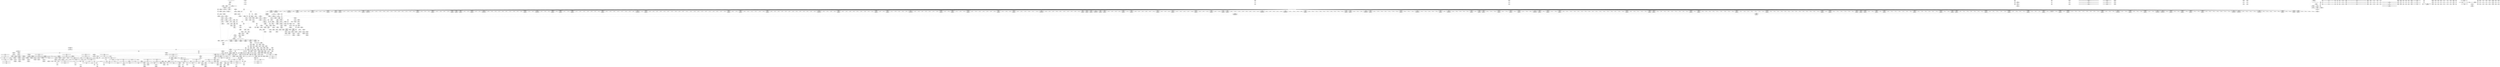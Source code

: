 digraph {
	CE0x5b2ecd0 [shape=record,shape=Mrecord,label="{CE0x5b2ecd0|selinux_inode_follow_link:_tmp20|security/selinux/hooks.c,2812|*SummSource*}"]
	CE0x5b53820 [shape=record,shape=Mrecord,label="{CE0x5b53820|12:_i32,_56:_i8*,_:_CRE_139,140_}"]
	CE0x5b3e000 [shape=record,shape=Mrecord,label="{CE0x5b3e000|__validate_creds:_tmp6|include/linux/cred.h,174|*SummSink*}"]
	CE0x5ba6400 [shape=record,shape=Mrecord,label="{CE0x5ba6400|12:_i32,_56:_i8*,_:_CRE_312,320_|*MultipleSource*|Function::inode_has_perm&Arg::inode::|*LoadInst*|security/selinux/hooks.c,1627|security/selinux/hooks.c,1611}"]
	CE0x5bc98d0 [shape=record,shape=Mrecord,label="{CE0x5bc98d0|inode_has_perm:_lnot|security/selinux/hooks.c,1611|*SummSource*}"]
	CE0x5bc97a0 [shape=record,shape=Mrecord,label="{CE0x5bc97a0|inode_has_perm:_lnot|security/selinux/hooks.c,1611}"]
	CE0x5b53280 [shape=record,shape=Mrecord,label="{CE0x5b53280|12:_i32,_56:_i8*,_:_CRE_136,137_}"]
	CE0x5b1de40 [shape=record,shape=Mrecord,label="{CE0x5b1de40|selinux_inode_follow_link:_entry}"]
	CE0x5bca980 [shape=record,shape=Mrecord,label="{CE0x5bca980|inode_has_perm:_conv|security/selinux/hooks.c,1611|*SummSink*}"]
	CE0x5b79230 [shape=record,shape=Mrecord,label="{CE0x5b79230|__validate_creds:_lnot1|include/linux/cred.h,173}"]
	CE0x5b1c910 [shape=record,shape=Mrecord,label="{CE0x5b1c910|selinux_inode_follow_link:_tmp12|security/selinux/hooks.c,2812|*SummSource*}"]
	CE0x5bac630 [shape=record,shape=Mrecord,label="{CE0x5bac630|12:_i32,_56:_i8*,_:_CRE_565,566_}"]
	CE0x5b55450 [shape=record,shape=Mrecord,label="{CE0x5b55450|get_current:_entry}"]
	CE0x5b8cd90 [shape=record,shape=Mrecord,label="{CE0x5b8cd90|inode_has_perm:_i_flags|security/selinux/hooks.c,1611}"]
	CE0x5b494c0 [shape=record,shape=Mrecord,label="{CE0x5b494c0|selinux_inode_follow_link:_tmp21|security/selinux/hooks.c,2812|*SummSink*}"]
	CE0x5b4bf70 [shape=record,shape=Mrecord,label="{CE0x5b4bf70|_ret_i32_%call,_!dbg_!27723|security/selinux/hooks.c,1632|*SummSink*}"]
	CE0x5b3b530 [shape=record,shape=Mrecord,label="{CE0x5b3b530|12:_i32,_56:_i8*,_:_CRE_165,166_}"]
	CE0x5b95330 [shape=record,shape=Mrecord,label="{CE0x5b95330|dentry_has_perm:_type|security/selinux/hooks.c,1630|*SummSink*}"]
	CE0x5b4d610 [shape=record,shape=Mrecord,label="{CE0x5b4d610|104:_%struct.inode*,_:_CRE_192,193_}"]
	CE0x5b969f0 [shape=record,shape=Mrecord,label="{CE0x5b969f0|12:_i32,_56:_i8*,_:_CRE_76,80_|*MultipleSource*|Function::inode_has_perm&Arg::inode::|*LoadInst*|security/selinux/hooks.c,1627|security/selinux/hooks.c,1611}"]
	CE0x5b3dcf0 [shape=record,shape=Mrecord,label="{CE0x5b3dcf0|__validate_creds:_tmp6|include/linux/cred.h,174|*SummSource*}"]
	CE0x5b243f0 [shape=record,shape=Mrecord,label="{CE0x5b243f0|selinux_inode_follow_link:_tmp9|security/selinux/hooks.c,2812|*SummSource*}"]
	CE0x5b540a0 [shape=record,shape=Mrecord,label="{CE0x5b540a0|12:_i32,_56:_i8*,_:_CRE_149,150_}"]
	CE0x5b787b0 [shape=record,shape=Mrecord,label="{CE0x5b787b0|avc_has_perm:_entry|*SummSource*}"]
	CE0x5ba62d0 [shape=record,shape=Mrecord,label="{CE0x5ba62d0|12:_i32,_56:_i8*,_:_CRE_311,312_}"]
	CE0x5bca480 [shape=record,shape=Mrecord,label="{CE0x5bca480|inode_has_perm:_lnot.ext|security/selinux/hooks.c,1611}"]
	CE0x5b6f150 [shape=record,shape=Mrecord,label="{CE0x5b6f150|104:_%struct.inode*,_:_CRE_171,172_}"]
	CE0x5b8f840 [shape=record,shape=Mrecord,label="{CE0x5b8f840|__validate_creds:_line|Function::__validate_creds&Arg::line::|*SummSink*}"]
	CE0x5b25610 [shape=record,shape=Mrecord,label="{CE0x5b25610|dentry_has_perm:_ad|security/selinux/hooks.c, 1628}"]
	CE0x5b2de10 [shape=record,shape=Mrecord,label="{CE0x5b2de10|get_current:_tmp|*SummSource*}"]
	CE0x5bb1710 [shape=record,shape=Mrecord,label="{CE0x5bb1710|12:_i32,_56:_i8*,_:_CRE_672,680_|*MultipleSource*|Function::inode_has_perm&Arg::inode::|*LoadInst*|security/selinux/hooks.c,1627|security/selinux/hooks.c,1611}"]
	CE0x5b40370 [shape=record,shape=Mrecord,label="{CE0x5b40370|i32_5|*Constant*|*SummSource*}"]
	CE0x5b31130 [shape=record,shape=Mrecord,label="{CE0x5b31130|selinux_inode_follow_link:_tmp16|security/selinux/hooks.c,2812|*SummSource*}"]
	CE0x5ba22b0 [shape=record,shape=Mrecord,label="{CE0x5ba22b0|12:_i32,_56:_i8*,_:_CRE_257,258_}"]
	CE0x5b24160 [shape=record,shape=Mrecord,label="{CE0x5b24160|i64_5|*Constant*|*SummSource*}"]
	CE0x5b3e570 [shape=record,shape=Mrecord,label="{CE0x5b3e570|__validate_creds:_tmp7|include/linux/cred.h,174|*SummSource*}"]
	CE0x5ba2050 [shape=record,shape=Mrecord,label="{CE0x5ba2050|12:_i32,_56:_i8*,_:_CRE_255,256_}"]
	CE0x5ba81c0 [shape=record,shape=Mrecord,label="{CE0x5ba81c0|12:_i32,_56:_i8*,_:_CRE_440,448_|*MultipleSource*|Function::inode_has_perm&Arg::inode::|*LoadInst*|security/selinux/hooks.c,1627|security/selinux/hooks.c,1611}"]
	CE0x5ba9910 [shape=record,shape=Mrecord,label="{CE0x5ba9910|12:_i32,_56:_i8*,_:_CRE_483,484_}"]
	CE0x5ba7310 [shape=record,shape=Mrecord,label="{CE0x5ba7310|12:_i32,_56:_i8*,_:_CRE_384,388_|*MultipleSource*|Function::inode_has_perm&Arg::inode::|*LoadInst*|security/selinux/hooks.c,1627|security/selinux/hooks.c,1611}"]
	CE0x5b2d550 [shape=record,shape=Mrecord,label="{CE0x5b2d550|i64_2|*Constant*|*SummSource*}"]
	CE0x5b88dc0 [shape=record,shape=Mrecord,label="{CE0x5b88dc0|104:_%struct.inode*,_:_CRE_304,305_}"]
	CE0x5b51d00 [shape=record,shape=Mrecord,label="{CE0x5b51d00|selinux_inode_follow_link:_tmp19|security/selinux/hooks.c,2812}"]
	CE0x5bb0520 [shape=record,shape=Mrecord,label="{CE0x5bb0520|12:_i32,_56:_i8*,_:_CRE_618,619_}"]
	CE0x5b9dab0 [shape=record,shape=Mrecord,label="{CE0x5b9dab0|cred_sid:_entry|*SummSink*}"]
	CE0x5b27c90 [shape=record,shape=Mrecord,label="{CE0x5b27c90|inode_has_perm:_if.then}"]
	CE0x5b40de0 [shape=record,shape=Mrecord,label="{CE0x5b40de0|_call_void_lockdep_rcu_suspicious(i8*_getelementptr_inbounds_(_25_x_i8_,_25_x_i8_*_.str3,_i32_0,_i32_0),_i32_2812,_i8*_getelementptr_inbounds_(_45_x_i8_,_45_x_i8_*_.str12,_i32_0,_i32_0))_#10,_!dbg_!27729|security/selinux/hooks.c,2812|*SummSource*}"]
	CE0x5b3a5f0 [shape=record,shape=Mrecord,label="{CE0x5b3a5f0|i64*_getelementptr_inbounds_(_2_x_i64_,_2_x_i64_*___llvm_gcov_ctr98,_i64_0,_i64_1)|*Constant*|*SummSource*}"]
	CE0x5b3b8f0 [shape=record,shape=Mrecord,label="{CE0x5b3b8f0|12:_i32,_56:_i8*,_:_CRE_169,170_}"]
	CE0x5b4d070 [shape=record,shape=Mrecord,label="{CE0x5b4d070|104:_%struct.inode*,_:_CRE_186,187_}"]
	CE0x5bb8ff0 [shape=record,shape=Mrecord,label="{CE0x5bb8ff0|12:_i32,_56:_i8*,_:_CRE_923,924_}"]
	CE0x5b81b70 [shape=record,shape=Mrecord,label="{CE0x5b81b70|__validate_creds:_cred|Function::__validate_creds&Arg::cred::}"]
	CE0x5bb8080 [shape=record,shape=Mrecord,label="{CE0x5bb8080|12:_i32,_56:_i8*,_:_CRE_910,911_}"]
	CE0x5ba9dd0 [shape=record,shape=Mrecord,label="{CE0x5ba9dd0|12:_i32,_56:_i8*,_:_CRE_487,488_}"]
	CE0x5b1e030 [shape=record,shape=Mrecord,label="{CE0x5b1e030|selinux_inode_follow_link:_entry|*SummSink*}"]
	CE0x5b47fb0 [shape=record,shape=Mrecord,label="{CE0x5b47fb0|GLOBAL:___llvm_gcov_ctr230|Global_var:__llvm_gcov_ctr230|*SummSink*}"]
	CE0x5bc3a40 [shape=record,shape=Mrecord,label="{CE0x5bc3a40|inode_has_perm:_tmp17|security/selinux/hooks.c,1617|*SummSource*}"]
	CE0x5b4f9a0 [shape=record,shape=Mrecord,label="{CE0x5b4f9a0|i64*_getelementptr_inbounds_(_11_x_i64_,_11_x_i64_*___llvm_gcov_ctr230,_i64_0,_i64_8)|*Constant*}"]
	CE0x5b82bb0 [shape=record,shape=Mrecord,label="{CE0x5b82bb0|i32_1609|*Constant*}"]
	CE0x5b78a50 [shape=record,shape=Mrecord,label="{CE0x5b78a50|inode_has_perm:_call4|security/selinux/hooks.c,1617|*SummSource*}"]
	CE0x5b4d160 [shape=record,shape=Mrecord,label="{CE0x5b4d160|104:_%struct.inode*,_:_CRE_187,188_}"]
	CE0x5be9640 [shape=record,shape=Mrecord,label="{CE0x5be9640|_call_void___invalid_creds(%struct.cred*_%cred,_i8*_%file,_i32_%line)_#10,_!dbg_!27721|include/linux/cred.h,174|*SummSink*}"]
	CE0x5b9dcb0 [shape=record,shape=Mrecord,label="{CE0x5b9dcb0|12:_i32,_56:_i8*,_:_CRE_8,12_|*MultipleSource*|Function::inode_has_perm&Arg::inode::|*LoadInst*|security/selinux/hooks.c,1627|security/selinux/hooks.c,1611}"]
	CE0x5ba5ce0 [shape=record,shape=Mrecord,label="{CE0x5ba5ce0|12:_i32,_56:_i8*,_:_CRE_306,307_}"]
	CE0x5bb6fe0 [shape=record,shape=Mrecord,label="{CE0x5bb6fe0|12:_i32,_56:_i8*,_:_CRE_896,897_}"]
	CE0x5b82010 [shape=record,shape=Mrecord,label="{CE0x5b82010|i64*_getelementptr_inbounds_(_2_x_i64_,_2_x_i64_*___llvm_gcov_ctr131,_i64_0,_i64_1)|*Constant*|*SummSink*}"]
	CE0x5b73060 [shape=record,shape=Mrecord,label="{CE0x5b73060|GLOBAL:_inode_has_perm|*Constant*|*SummSource*}"]
	CE0x5b833d0 [shape=record,shape=Mrecord,label="{CE0x5b833d0|inode_has_perm:_do.end|*SummSource*}"]
	CE0x5b368d0 [shape=record,shape=Mrecord,label="{CE0x5b368d0|inode_has_perm:_if.end|*SummSource*}"]
	CE0x5b9f5f0 [shape=record,shape=Mrecord,label="{CE0x5b9f5f0|12:_i32,_56:_i8*,_:_CRE_188,189_}"]
	CE0x5b89530 [shape=record,shape=Mrecord,label="{CE0x5b89530|104:_%struct.inode*,_:_CRE_0,4_|*MultipleSource*|Function::selinux_inode_follow_link&Arg::dentry::|Function::dentry_has_perm&Arg::dentry::|security/selinux/hooks.c,1627}"]
	CE0x5b76ff0 [shape=record,shape=Mrecord,label="{CE0x5b76ff0|i64*_getelementptr_inbounds_(_2_x_i64_,_2_x_i64_*___llvm_gcov_ctr153,_i64_0,_i64_0)|*Constant*}"]
	CE0x5b911c0 [shape=record,shape=Mrecord,label="{CE0x5b911c0|cred_sid:_tmp1|*SummSink*}"]
	CE0x5b9f6e0 [shape=record,shape=Mrecord,label="{CE0x5b9f6e0|12:_i32,_56:_i8*,_:_CRE_189,190_}"]
	CE0x5b8a520 [shape=record,shape=Mrecord,label="{CE0x5b8a520|104:_%struct.inode*,_:_CRE_307,308_}"]
	CE0x5bab030 [shape=record,shape=Mrecord,label="{CE0x5bab030|12:_i32,_56:_i8*,_:_CRE_540,544_|*MultipleSource*|Function::inode_has_perm&Arg::inode::|*LoadInst*|security/selinux/hooks.c,1627|security/selinux/hooks.c,1611}"]
	CE0x5b74180 [shape=record,shape=Mrecord,label="{CE0x5b74180|inode_has_perm:_perms|Function::inode_has_perm&Arg::perms::|*SummSink*}"]
	CE0x5b81a60 [shape=record,shape=Mrecord,label="{CE0x5b81a60|__validate_creds:_conv|include/linux/cred.h,173}"]
	CE0x5bc0680 [shape=record,shape=Mrecord,label="{CE0x5bc0680|i32_10|*Constant*}"]
	CE0x5bcb160 [shape=record,shape=Mrecord,label="{CE0x5bcb160|GLOBAL:_llvm.expect.i64|*Constant*|*SummSource*}"]
	CE0x5b21160 [shape=record,shape=Mrecord,label="{CE0x5b21160|i32_1|*Constant*}"]
	CE0x5bead20 [shape=record,shape=Mrecord,label="{CE0x5bead20|__validate_creds:_tmp9|include/linux/cred.h,175|*SummSource*}"]
	CE0x5b54230 [shape=record,shape=Mrecord,label="{CE0x5b54230|selinux_inode_follow_link:_call3|security/selinux/hooks.c,2812|*SummSource*}"]
	CE0x5ba35b0 [shape=record,shape=Mrecord,label="{CE0x5ba35b0|12:_i32,_56:_i8*,_:_CRE_273,274_}"]
	CE0x5b854c0 [shape=record,shape=Mrecord,label="{CE0x5b854c0|inode_has_perm:_bb|*SummSource*}"]
	CE0x5be3ba0 [shape=record,shape=Mrecord,label="{CE0x5be3ba0|i32_3|*Constant*|*SummSink*}"]
	CE0x6759310 [shape=record,shape=Mrecord,label="{CE0x6759310|i32_0|*Constant*|*SummSource*}"]
	CE0x5b4bc90 [shape=record,shape=Mrecord,label="{CE0x5b4bc90|_ret_i32_%call,_!dbg_!27723|security/selinux/hooks.c,1632}"]
	CE0x5b74890 [shape=record,shape=Mrecord,label="{CE0x5b74890|_ret_i32_%retval.0,_!dbg_!27739|security/selinux/hooks.c,1618}"]
	CE0x5b3a810 [shape=record,shape=Mrecord,label="{CE0x5b3a810|12:_i32,_56:_i8*,_:_CRE_151,152_}"]
	CE0x5b3af90 [shape=record,shape=Mrecord,label="{CE0x5b3af90|12:_i32,_56:_i8*,_:_CRE_159,160_}"]
	CE0x5b8d7e0 [shape=record,shape=Mrecord,label="{CE0x5b8d7e0|inode_has_perm:_tmp|*SummSink*}"]
	CE0x5b2c1d0 [shape=record,shape=Mrecord,label="{CE0x5b2c1d0|selinux_inode_follow_link:_tmp7|security/selinux/hooks.c,2812}"]
	CE0x5bc8fa0 [shape=record,shape=Mrecord,label="{CE0x5bc8fa0|inode_has_perm:_and|security/selinux/hooks.c,1611|*SummSource*}"]
	CE0x5b96fc0 [shape=record,shape=Mrecord,label="{CE0x5b96fc0|12:_i32,_56:_i8*,_:_CRE_96,104_|*MultipleSource*|Function::inode_has_perm&Arg::inode::|*LoadInst*|security/selinux/hooks.c,1627|security/selinux/hooks.c,1611}"]
	CE0x5b52730 [shape=record,shape=Mrecord,label="{CE0x5b52730|cred_sid:_security|security/selinux/hooks.c,196|*SummSink*}"]
	CE0x5b94090 [shape=record,shape=Mrecord,label="{CE0x5b94090|__validate_creds:_tmp2|include/linux/cred.h,173|*SummSink*}"]
	CE0x5b793b0 [shape=record,shape=Mrecord,label="{CE0x5b793b0|__validate_creds:_lnot1|include/linux/cred.h,173|*SummSource*}"]
	CE0x5bc1030 [shape=record,shape=Mrecord,label="{CE0x5bc1030|inode_has_perm:_sid3|security/selinux/hooks.c,1617|*SummSink*}"]
	CE0x5b44240 [shape=record,shape=Mrecord,label="{CE0x5b44240|selinux_inode_follow_link:_tmp10|security/selinux/hooks.c,2812|*SummSource*}"]
	CE0x5b6e9d0 [shape=record,shape=Mrecord,label="{CE0x5b6e9d0|104:_%struct.inode*,_:_CRE_163,164_}"]
	CE0x5ba0130 [shape=record,shape=Mrecord,label="{CE0x5ba0130|12:_i32,_56:_i8*,_:_CRE_200,201_}"]
	CE0x5b87d80 [shape=record,shape=Mrecord,label="{CE0x5b87d80|104:_%struct.inode*,_:_CRE_240,248_|*MultipleSource*|Function::selinux_inode_follow_link&Arg::dentry::|Function::dentry_has_perm&Arg::dentry::|security/selinux/hooks.c,1627}"]
	CE0x5bcc810 [shape=record,shape=Mrecord,label="{CE0x5bcc810|GLOBAL:___llvm_gcov_ctr154|Global_var:__llvm_gcov_ctr154|*SummSink*}"]
	CE0x5b95810 [shape=record,shape=Mrecord,label="{CE0x5b95810|104:_%struct.inode*,_:_CRE_56,64_|*MultipleSource*|Function::selinux_inode_follow_link&Arg::dentry::|Function::dentry_has_perm&Arg::dentry::|security/selinux/hooks.c,1627}"]
	CE0x5ba05e0 [shape=record,shape=Mrecord,label="{CE0x5ba05e0|12:_i32,_56:_i8*,_:_CRE_205,206_}"]
	CE0x5b744e0 [shape=record,shape=Mrecord,label="{CE0x5b744e0|inode_has_perm:_adp|Function::inode_has_perm&Arg::adp::|*SummSource*}"]
	CE0x5b54a90 [shape=record,shape=Mrecord,label="{CE0x5b54a90|12:_i32,_56:_i8*,_:_CRE_32,40_|*MultipleSource*|Function::inode_has_perm&Arg::inode::|*LoadInst*|security/selinux/hooks.c,1627|security/selinux/hooks.c,1611}"]
	CE0x5bb4ed0 [shape=record,shape=Mrecord,label="{CE0x5bb4ed0|12:_i32,_56:_i8*,_:_CRE_868,869_}"]
	CE0x5b55910 [shape=record,shape=Mrecord,label="{CE0x5b55910|_ret_%struct.task_struct*_%tmp4,_!dbg_!27714|./arch/x86/include/asm/current.h,14}"]
	CE0x5b3acc0 [shape=record,shape=Mrecord,label="{CE0x5b3acc0|12:_i32,_56:_i8*,_:_CRE_156,157_}"]
	CE0x5baa7e0 [shape=record,shape=Mrecord,label="{CE0x5baa7e0|12:_i32,_56:_i8*,_:_CRE_512,520_|*MultipleSource*|Function::inode_has_perm&Arg::inode::|*LoadInst*|security/selinux/hooks.c,1627|security/selinux/hooks.c,1611}"]
	CE0x5b8ddd0 [shape=record,shape=Mrecord,label="{CE0x5b8ddd0|i64*_getelementptr_inbounds_(_8_x_i64_,_8_x_i64_*___llvm_gcov_ctr154,_i64_0,_i64_1)|*Constant*|*SummSink*}"]
	CE0x5b21450 [shape=record,shape=Mrecord,label="{CE0x5b21450|%struct.task_struct*_(%struct.task_struct**)*_asm_movq_%gs:$_1:P_,$0_,_r,im,_dirflag_,_fpsr_,_flags_|*SummSink*}"]
	CE0x5b53dd0 [shape=record,shape=Mrecord,label="{CE0x5b53dd0|12:_i32,_56:_i8*,_:_CRE_146,147_}"]
	CE0x5b37e60 [shape=record,shape=Mrecord,label="{CE0x5b37e60|__validate_creds:_call|include/linux/cred.h,173|*SummSource*}"]
	CE0x5ba6660 [shape=record,shape=Mrecord,label="{CE0x5ba6660|12:_i32,_56:_i8*,_:_CRE_328,336_|*MultipleSource*|Function::inode_has_perm&Arg::inode::|*LoadInst*|security/selinux/hooks.c,1627|security/selinux/hooks.c,1611}"]
	CE0x5b2e280 [shape=record,shape=Mrecord,label="{CE0x5b2e280|i64*_getelementptr_inbounds_(_2_x_i64_,_2_x_i64_*___llvm_gcov_ctr98,_i64_0,_i64_1)|*Constant*|*SummSink*}"]
	CE0x5b6df80 [shape=record,shape=Mrecord,label="{CE0x5b6df80|104:_%struct.inode*,_:_CRE_152,153_}"]
	CE0x5bca5f0 [shape=record,shape=Mrecord,label="{CE0x5bca5f0|inode_has_perm:_lnot.ext|security/selinux/hooks.c,1611|*SummSource*}"]
	CE0x5bb56f0 [shape=record,shape=Mrecord,label="{CE0x5bb56f0|12:_i32,_56:_i8*,_:_CRE_875,876_}"]
	CE0x5b74970 [shape=record,shape=Mrecord,label="{CE0x5b74970|_ret_i32_%retval.0,_!dbg_!27739|security/selinux/hooks.c,1618|*SummSource*}"]
	CE0x5b90e30 [shape=record,shape=Mrecord,label="{CE0x5b90e30|12:_i32,_56:_i8*,_:_CRE_128,136_|*MultipleSource*|Function::inode_has_perm&Arg::inode::|*LoadInst*|security/selinux/hooks.c,1627|security/selinux/hooks.c,1611}"]
	CE0x5ba6070 [shape=record,shape=Mrecord,label="{CE0x5ba6070|12:_i32,_56:_i8*,_:_CRE_309,310_}"]
	CE0x5b72b30 [shape=record,shape=Mrecord,label="{CE0x5b72b30|inode_has_perm:_entry|*SummSource*}"]
	CE0x5bb0b10 [shape=record,shape=Mrecord,label="{CE0x5bb0b10|12:_i32,_56:_i8*,_:_CRE_623,624_}"]
	CE0x5b4c9e0 [shape=record,shape=Mrecord,label="{CE0x5b4c9e0|104:_%struct.inode*,_:_CRE_179,180_}"]
	CE0x5b543f0 [shape=record,shape=Mrecord,label="{CE0x5b543f0|selinux_inode_follow_link:_call3|security/selinux/hooks.c,2812|*SummSink*}"]
	CE0x5b513c0 [shape=record,shape=Mrecord,label="{CE0x5b513c0|selinux_inode_follow_link:_tmp19|security/selinux/hooks.c,2812|*SummSource*}"]
	CE0x5b8cc10 [shape=record,shape=Mrecord,label="{CE0x5b8cc10|__validate_creds:_lnot.ext|include/linux/cred.h,173|*SummSink*}"]
	CE0x5bad340 [shape=record,shape=Mrecord,label="{CE0x5bad340|12:_i32,_56:_i8*,_:_CRE_576,577_}"]
	CE0x5babde0 [shape=record,shape=Mrecord,label="{CE0x5babde0|12:_i32,_56:_i8*,_:_CRE_558,559_}"]
	CE0x5b4c750 [shape=record,shape=Mrecord,label="{CE0x5b4c750|get_current:_bb|*SummSource*}"]
	CE0x5b4cf80 [shape=record,shape=Mrecord,label="{CE0x5b4cf80|104:_%struct.inode*,_:_CRE_185,186_}"]
	CE0x5bc1320 [shape=record,shape=Mrecord,label="{CE0x5bc1320|inode_has_perm:_tmp15|*LoadInst*|security/selinux/hooks.c,1615|*SummSink*}"]
	CE0x5b7c820 [shape=record,shape=Mrecord,label="{CE0x5b7c820|__validate_creds:_tmp3|include/linux/cred.h,173|*SummSink*}"]
	CE0x5b4e420 [shape=record,shape=Mrecord,label="{CE0x5b4e420|104:_%struct.inode*,_:_CRE_207,208_}"]
	CE0x5bc1560 [shape=record,shape=Mrecord,label="{CE0x5bc1560|inode_has_perm:_sid3|security/selinux/hooks.c,1617|*SummSource*}"]
	CE0x5b889c0 [shape=record,shape=Mrecord,label="{CE0x5b889c0|104:_%struct.inode*,_:_CRE_288,296_|*MultipleSource*|Function::selinux_inode_follow_link&Arg::dentry::|Function::dentry_has_perm&Arg::dentry::|security/selinux/hooks.c,1627}"]
	CE0x5b95080 [shape=record,shape=Mrecord,label="{CE0x5b95080|104:_%struct.inode*,_:_CRE_24,40_|*MultipleSource*|Function::selinux_inode_follow_link&Arg::dentry::|Function::dentry_has_perm&Arg::dentry::|security/selinux/hooks.c,1627}"]
	CE0x5b9ed80 [shape=record,shape=Mrecord,label="{CE0x5b9ed80|12:_i32,_56:_i8*,_:_CRE_179,180_}"]
	CE0x5bbb1f0 [shape=record,shape=Mrecord,label="{CE0x5bbb1f0|12:_i32,_56:_i8*,_:_CRE_983,984_}"]
	CE0x5b4bad0 [shape=record,shape=Mrecord,label="{CE0x5b4bad0|dentry_has_perm:_av|Function::dentry_has_perm&Arg::av::|*SummSink*}"]
	CE0x5b6e7f0 [shape=record,shape=Mrecord,label="{CE0x5b6e7f0|104:_%struct.inode*,_:_CRE_161,162_}"]
	CE0x5b6e700 [shape=record,shape=Mrecord,label="{CE0x5b6e700|104:_%struct.inode*,_:_CRE_160,161_}"]
	CE0x5b883c0 [shape=record,shape=Mrecord,label="{CE0x5b883c0|104:_%struct.inode*,_:_CRE_264,272_|*MultipleSource*|Function::selinux_inode_follow_link&Arg::dentry::|Function::dentry_has_perm&Arg::dentry::|security/selinux/hooks.c,1627}"]
	CE0x5ba5490 [shape=record,shape=Mrecord,label="{CE0x5ba5490|12:_i32,_56:_i8*,_:_CRE_299,300_}"]
	CE0x5b22a90 [shape=record,shape=Mrecord,label="{CE0x5b22a90|__validate_creds:_lnot|include/linux/cred.h,173|*SummSink*}"]
	CE0x5bce880 [shape=record,shape=Mrecord,label="{CE0x5bce880|inode_has_perm:_tmp11|security/selinux/hooks.c,1612}"]
	CE0x5b37d40 [shape=record,shape=Mrecord,label="{CE0x5b37d40|inode_has_perm:_tmp5|security/selinux/hooks.c,1609|*SummSource*}"]
	CE0x5bc71d0 [shape=record,shape=Mrecord,label="{CE0x5bc71d0|__validate_creds:_bb|*SummSource*}"]
	CE0x5bb7240 [shape=record,shape=Mrecord,label="{CE0x5bb7240|12:_i32,_56:_i8*,_:_CRE_898,899_}"]
	CE0x5ba4650 [shape=record,shape=Mrecord,label="{CE0x5ba4650|12:_i32,_56:_i8*,_:_CRE_287,288_}"]
	CE0x5bb55c0 [shape=record,shape=Mrecord,label="{CE0x5bb55c0|12:_i32,_56:_i8*,_:_CRE_874,875_}"]
	CE0x5ba5a80 [shape=record,shape=Mrecord,label="{CE0x5ba5a80|12:_i32,_56:_i8*,_:_CRE_304,305_}"]
	CE0x5bb12d0 [shape=record,shape=Mrecord,label="{CE0x5bb12d0|12:_i32,_56:_i8*,_:_CRE_656,664_|*MultipleSource*|Function::inode_has_perm&Arg::inode::|*LoadInst*|security/selinux/hooks.c,1627|security/selinux/hooks.c,1611}"]
	CE0x5ba4d70 [shape=record,shape=Mrecord,label="{CE0x5ba4d70|12:_i32,_56:_i8*,_:_CRE_293,294_}"]
	CE0x5b2e1f0 [shape=record,shape=Mrecord,label="{CE0x5b2e1f0|selinux_inode_follow_link:_land.lhs.true2|*SummSource*}"]
	CE0x5b33220 [shape=record,shape=Mrecord,label="{CE0x5b33220|i64_4|*Constant*}"]
	CE0x5b97fc0 [shape=record,shape=Mrecord,label="{CE0x5b97fc0|cred_sid:_sid|security/selinux/hooks.c,197|*SummSink*}"]
	CE0x5b7d1f0 [shape=record,shape=Mrecord,label="{CE0x5b7d1f0|28:_i32,_32:_i16,_:_CRE_28,32_|*MultipleSource*|*LoadInst*|security/selinux/hooks.c,1615|security/selinux/hooks.c,1615|security/selinux/hooks.c,1617}"]
	CE0x5b73940 [shape=record,shape=Mrecord,label="{CE0x5b73940|inode_has_perm:_inode|Function::inode_has_perm&Arg::inode::}"]
	CE0x5bccc60 [shape=record,shape=Mrecord,label="{CE0x5bccc60|inode_has_perm:_tmp8|security/selinux/hooks.c,1611|*SummSink*}"]
	CE0x5b9d7c0 [shape=record,shape=Mrecord,label="{CE0x5b9d7c0|GLOBAL:_cred_sid|*Constant*|*SummSink*}"]
	CE0x5ba5e10 [shape=record,shape=Mrecord,label="{CE0x5ba5e10|12:_i32,_56:_i8*,_:_CRE_307,308_}"]
	CE0x5bc9550 [shape=record,shape=Mrecord,label="{CE0x5bc9550|inode_has_perm:_tobool|security/selinux/hooks.c,1611|*SummSource*}"]
	CE0x5b218f0 [shape=record,shape=Mrecord,label="{CE0x5b218f0|selinux_inode_follow_link:_tmp4|security/selinux/hooks.c,2812|*SummSink*}"]
	CE0x5b25330 [shape=record,shape=Mrecord,label="{CE0x5b25330|i32_1|*Constant*|*SummSink*}"]
	CE0x5ba7530 [shape=record,shape=Mrecord,label="{CE0x5ba7530|12:_i32,_56:_i8*,_:_CRE_392,400_|*MultipleSource*|Function::inode_has_perm&Arg::inode::|*LoadInst*|security/selinux/hooks.c,1627|security/selinux/hooks.c,1611}"]
	CE0x5b48af0 [shape=record,shape=Mrecord,label="{CE0x5b48af0|selinux_inode_follow_link:_cred4|security/selinux/hooks.c,2812|*SummSource*}"]
	CE0x5b2d330 [shape=record,shape=Mrecord,label="{CE0x5b2d330|selinux_inode_follow_link:_tobool|security/selinux/hooks.c,2812}"]
	CE0x5bcda20 [shape=record,shape=Mrecord,label="{CE0x5bcda20|inode_has_perm:_tmp9|security/selinux/hooks.c,1611|*SummSink*}"]
	CE0x5b422c0 [shape=record,shape=Mrecord,label="{CE0x5b422c0|i64_1|*Constant*|*SummSource*}"]
	CE0x5baa5c0 [shape=record,shape=Mrecord,label="{CE0x5baa5c0|12:_i32,_56:_i8*,_:_CRE_508,512_|*MultipleSource*|Function::inode_has_perm&Arg::inode::|*LoadInst*|security/selinux/hooks.c,1627|security/selinux/hooks.c,1611}"]
	CE0x5bc4ac0 [shape=record,shape=Mrecord,label="{CE0x5bc4ac0|inode_has_perm:_retval.0|*SummSink*}"]
	CE0x5bb7960 [shape=record,shape=Mrecord,label="{CE0x5bb7960|12:_i32,_56:_i8*,_:_CRE_904,905_}"]
	CE0x5b83e80 [shape=record,shape=Mrecord,label="{CE0x5b83e80|i32_1609|*Constant*|*SummSource*}"]
	CE0x5b38270 [shape=record,shape=Mrecord,label="{CE0x5b38270|__validate_creds:_line|Function::__validate_creds&Arg::line::|*SummSource*}"]
	CE0x5b96130 [shape=record,shape=Mrecord,label="{CE0x5b96130|inode_has_perm:_i_flags|security/selinux/hooks.c,1611|*SummSink*}"]
	CE0x5b9f7d0 [shape=record,shape=Mrecord,label="{CE0x5b9f7d0|12:_i32,_56:_i8*,_:_CRE_190,191_}"]
	CE0x5bc7760 [shape=record,shape=Mrecord,label="{CE0x5bc7760|avc_has_perm:_tclass|Function::avc_has_perm&Arg::tclass::|*SummSource*}"]
	CE0x5b777c0 [shape=record,shape=Mrecord,label="{CE0x5b777c0|avc_has_perm:_ssid|Function::avc_has_perm&Arg::ssid::|*SummSink*}"]
	CE0x5badb90 [shape=record,shape=Mrecord,label="{CE0x5badb90|12:_i32,_56:_i8*,_:_CRE_583,584_}"]
	CE0x5bc3e00 [shape=record,shape=Mrecord,label="{CE0x5bc3e00|inode_has_perm:_retval.0}"]
	CE0x5b877e0 [shape=record,shape=Mrecord,label="{CE0x5b877e0|104:_%struct.inode*,_:_CRE_220,221_}"]
	CE0x5ba9ca0 [shape=record,shape=Mrecord,label="{CE0x5ba9ca0|12:_i32,_56:_i8*,_:_CRE_486,487_}"]
	CE0x5be3450 [shape=record,shape=Mrecord,label="{CE0x5be3450|inode_has_perm:_tmp16|security/selinux/hooks.c,1615|*SummSource*}"]
	CE0x5b96bd0 [shape=record,shape=Mrecord,label="{CE0x5b96bd0|12:_i32,_56:_i8*,_:_CRE_80,88_|*MultipleSource*|Function::inode_has_perm&Arg::inode::|*LoadInst*|security/selinux/hooks.c,1627|security/selinux/hooks.c,1611}"]
	CE0x5b3e210 [shape=record,shape=Mrecord,label="{CE0x5b3e210|__validate_creds:_tmp7|include/linux/cred.h,174|*SummSink*}"]
	CE0x5b955a0 [shape=record,shape=Mrecord,label="{CE0x5b955a0|104:_%struct.inode*,_:_CRE_40,48_|*MultipleSource*|Function::selinux_inode_follow_link&Arg::dentry::|Function::dentry_has_perm&Arg::dentry::|security/selinux/hooks.c,1627}"]
	CE0x5b8cee0 [shape=record,shape=Mrecord,label="{CE0x5b8cee0|i32_0|*Constant*}"]
	CE0x5b8a3c0 [shape=record,shape=Mrecord,label="{CE0x5b8a3c0|104:_%struct.inode*,_:_CRE_306,307_}"]
	CE0x5b6e340 [shape=record,shape=Mrecord,label="{CE0x5b6e340|104:_%struct.inode*,_:_CRE_156,157_}"]
	CE0x5b790c0 [shape=record,shape=Mrecord,label="{CE0x5b790c0|i32_(i32,_i32,_i16,_i32,_%struct.common_audit_data*)*_bitcast_(i32_(i32,_i32,_i16,_i32,_%struct.common_audit_data.495*)*_avc_has_perm_to_i32_(i32,_i32,_i16,_i32,_%struct.common_audit_data*)*)|*Constant*|*SummSink*}"]
	CE0x5b8c680 [shape=record,shape=Mrecord,label="{CE0x5b8c680|dentry_has_perm:_tmp1}"]
	CE0x5b87ba0 [shape=record,shape=Mrecord,label="{CE0x5b87ba0|104:_%struct.inode*,_:_CRE_224,232_|*MultipleSource*|Function::selinux_inode_follow_link&Arg::dentry::|Function::dentry_has_perm&Arg::dentry::|security/selinux/hooks.c,1627}"]
	CE0x5b2f230 [shape=record,shape=Mrecord,label="{CE0x5b2f230|selinux_inode_follow_link:_tmp20|security/selinux/hooks.c,2812|*SummSink*}"]
	CE0x5b8f690 [shape=record,shape=Mrecord,label="{CE0x5b8f690|i32_1609|*Constant*|*SummSink*}"]
	CE0x5bb5a80 [shape=record,shape=Mrecord,label="{CE0x5bb5a80|12:_i32,_56:_i8*,_:_CRE_878,879_}"]
	CE0x5b905e0 [shape=record,shape=Mrecord,label="{CE0x5b905e0|__validate_creds:_tmp|*SummSource*}"]
	CE0x5b77700 [shape=record,shape=Mrecord,label="{CE0x5b77700|avc_has_perm:_ssid|Function::avc_has_perm&Arg::ssid::|*SummSource*}"]
	CE0x5b44880 [shape=record,shape=Mrecord,label="{CE0x5b44880|selinux_inode_follow_link:_tmp11|security/selinux/hooks.c,2812|*SummSource*}"]
	CE0x5b2fe30 [shape=record,shape=Mrecord,label="{CE0x5b2fe30|selinux_inode_follow_link:_tmp6|security/selinux/hooks.c,2812|*SummSource*}"]
	CE0x5bc8f30 [shape=record,shape=Mrecord,label="{CE0x5bc8f30|inode_has_perm:_and|security/selinux/hooks.c,1611}"]
	CE0x5b3a550 [shape=record,shape=Mrecord,label="{CE0x5b3a550|i64*_getelementptr_inbounds_(_2_x_i64_,_2_x_i64_*___llvm_gcov_ctr98,_i64_0,_i64_1)|*Constant*}"]
	CE0x5ba6ea0 [shape=record,shape=Mrecord,label="{CE0x5ba6ea0|12:_i32,_56:_i8*,_:_CRE_360,376_|*MultipleSource*|Function::inode_has_perm&Arg::inode::|*LoadInst*|security/selinux/hooks.c,1627|security/selinux/hooks.c,1611}"]
	CE0x5bb7700 [shape=record,shape=Mrecord,label="{CE0x5bb7700|12:_i32,_56:_i8*,_:_CRE_902,903_}"]
	CE0x5b73c20 [shape=record,shape=Mrecord,label="{CE0x5b73c20|inode_has_perm:_inode|Function::inode_has_perm&Arg::inode::|*SummSink*}"]
	CE0x5b8deb0 [shape=record,shape=Mrecord,label="{CE0x5b8deb0|inode_has_perm:_tmp1}"]
	CE0x5b70f50 [shape=record,shape=Mrecord,label="{CE0x5b70f50|104:_%struct.inode*,_:_CRE_94,95_}"]
	CE0x5b487a0 [shape=record,shape=Mrecord,label="{CE0x5b487a0|i32_78|*Constant*|*SummSource*}"]
	CE0x5b53bf0 [shape=record,shape=Mrecord,label="{CE0x5b53bf0|12:_i32,_56:_i8*,_:_CRE_144,145_}"]
	CE0x5bca840 [shape=record,shape=Mrecord,label="{CE0x5bca840|inode_has_perm:_conv|security/selinux/hooks.c,1611|*SummSource*}"]
	CE0x5bb2ed0 [shape=record,shape=Mrecord,label="{CE0x5bb2ed0|12:_i32,_56:_i8*,_:_CRE_760,768_|*MultipleSource*|Function::inode_has_perm&Arg::inode::|*LoadInst*|security/selinux/hooks.c,1627|security/selinux/hooks.c,1611}"]
	CE0x5b83030 [shape=record,shape=Mrecord,label="{CE0x5b83030|cred_sid:_tmp3|*SummSource*}"]
	CE0x5b9f050 [shape=record,shape=Mrecord,label="{CE0x5b9f050|12:_i32,_56:_i8*,_:_CRE_182,183_}"]
	CE0x5bc93e0 [shape=record,shape=Mrecord,label="{CE0x5bc93e0|inode_has_perm:_tobool|security/selinux/hooks.c,1611}"]
	CE0x5b4d9d0 [shape=record,shape=Mrecord,label="{CE0x5b4d9d0|104:_%struct.inode*,_:_CRE_196,197_}"]
	CE0x5b9d520 [shape=record,shape=Mrecord,label="{CE0x5b9d520|GLOBAL:_cred_sid|*Constant*}"]
	CE0x5bacfb0 [shape=record,shape=Mrecord,label="{CE0x5bacfb0|12:_i32,_56:_i8*,_:_CRE_573,574_}"]
	CE0x5ba7fa0 [shape=record,shape=Mrecord,label="{CE0x5ba7fa0|12:_i32,_56:_i8*,_:_CRE_432,440_|*MultipleSource*|Function::inode_has_perm&Arg::inode::|*LoadInst*|security/selinux/hooks.c,1627|security/selinux/hooks.c,1611}"]
	CE0x5ba9150 [shape=record,shape=Mrecord,label="{CE0x5ba9150|12:_i32,_56:_i8*,_:_CRE_476,477_}"]
	CE0x5be95d0 [shape=record,shape=Mrecord,label="{CE0x5be95d0|GLOBAL:___invalid_creds|*Constant*|*SummSource*}"]
	CE0x5b28e00 [shape=record,shape=Mrecord,label="{CE0x5b28e00|__validate_creds:_if.then}"]
	CE0x5b45530 [shape=record,shape=Mrecord,label="{CE0x5b45530|GLOBAL:_selinux_inode_follow_link.__warned|Global_var:selinux_inode_follow_link.__warned|*SummSource*}"]
	CE0x5b37430 [shape=record,shape=Mrecord,label="{CE0x5b37430|12:_i32,_56:_i8*,_:_CRE_16,24_|*MultipleSource*|Function::inode_has_perm&Arg::inode::|*LoadInst*|security/selinux/hooks.c,1627|security/selinux/hooks.c,1611}"]
	CE0x5bb2a90 [shape=record,shape=Mrecord,label="{CE0x5bb2a90|12:_i32,_56:_i8*,_:_CRE_744,752_|*MultipleSource*|Function::inode_has_perm&Arg::inode::|*LoadInst*|security/selinux/hooks.c,1627|security/selinux/hooks.c,1611}"]
	CE0x5b8f1b0 [shape=record,shape=Mrecord,label="{CE0x5b8f1b0|i32_4|*Constant*}"]
	CE0x5b4dd90 [shape=record,shape=Mrecord,label="{CE0x5b4dd90|104:_%struct.inode*,_:_CRE_200,201_}"]
	CE0x5b1d900 [shape=record,shape=Mrecord,label="{CE0x5b1d900|selinux_inode_follow_link:_land.lhs.true|*SummSource*}"]
	CE0x5bea9c0 [shape=record,shape=Mrecord,label="{CE0x5bea9c0|__validate_creds:_tmp9|include/linux/cred.h,175|*SummSink*}"]
	CE0x5b70e60 [shape=record,shape=Mrecord,label="{CE0x5b70e60|104:_%struct.inode*,_:_CRE_93,94_}"]
	CE0x5bb8670 [shape=record,shape=Mrecord,label="{CE0x5bb8670|12:_i32,_56:_i8*,_:_CRE_915,916_}"]
	CE0x5bc0120 [shape=record,shape=Mrecord,label="{CE0x5bc0120|cred_sid:_cred|Function::cred_sid&Arg::cred::|*SummSink*}"]
	CE0x5b6fd80 [shape=record,shape=Mrecord,label="{CE0x5b6fd80|_call_void_mcount()_#3|*SummSink*}"]
	CE0x5b24090 [shape=record,shape=Mrecord,label="{CE0x5b24090|i64_5|*Constant*}"]
	CE0x5b87510 [shape=record,shape=Mrecord,label="{CE0x5b87510|104:_%struct.inode*,_:_CRE_217,218_}"]
	CE0x5bb0650 [shape=record,shape=Mrecord,label="{CE0x5bb0650|12:_i32,_56:_i8*,_:_CRE_619,620_}"]
	CE0x5b85550 [shape=record,shape=Mrecord,label="{CE0x5b85550|inode_has_perm:_bb|*SummSink*}"]
	"CONST[source:0(mediator),value:2(dynamic)][purpose:{subject}]"
	CE0x5be3a30 [shape=record,shape=Mrecord,label="{CE0x5be3a30|i32_3|*Constant*|*SummSource*}"]
	CE0x5bb9f60 [shape=record,shape=Mrecord,label="{CE0x5bb9f60|12:_i32,_56:_i8*,_:_CRE_936,944_|*MultipleSource*|Function::inode_has_perm&Arg::inode::|*LoadInst*|security/selinux/hooks.c,1627|security/selinux/hooks.c,1611}"]
	CE0x5b73fe0 [shape=record,shape=Mrecord,label="{CE0x5b73fe0|inode_has_perm:_perms|Function::inode_has_perm&Arg::perms::|*SummSource*}"]
	CE0x5bea7c0 [shape=record,shape=Mrecord,label="{CE0x5bea7c0|__validate_creds:_tmp8|include/linux/cred.h,175|*SummSink*}"]
	CE0x5b885c0 [shape=record,shape=Mrecord,label="{CE0x5b885c0|104:_%struct.inode*,_:_CRE_272,280_|*MultipleSource*|Function::selinux_inode_follow_link&Arg::dentry::|Function::dentry_has_perm&Arg::dentry::|security/selinux/hooks.c,1627}"]
	CE0x5b1b270 [shape=record,shape=Mrecord,label="{CE0x5b1b270|selinux_inode_follow_link:_bb|*SummSink*}"]
	CE0x5ba4780 [shape=record,shape=Mrecord,label="{CE0x5ba4780|12:_i32,_56:_i8*,_:_CRE_288,289_}"]
	CE0x5b40d70 [shape=record,shape=Mrecord,label="{CE0x5b40d70|_call_void_lockdep_rcu_suspicious(i8*_getelementptr_inbounds_(_25_x_i8_,_25_x_i8_*_.str3,_i32_0,_i32_0),_i32_2812,_i8*_getelementptr_inbounds_(_45_x_i8_,_45_x_i8_*_.str12,_i32_0,_i32_0))_#10,_!dbg_!27729|security/selinux/hooks.c,2812}"]
	CE0x5b45870 [shape=record,shape=Mrecord,label="{CE0x5b45870|GLOBAL:_selinux_inode_follow_link.__warned|Global_var:selinux_inode_follow_link.__warned|*SummSink*}"]
	CE0x5b20750 [shape=record,shape=Mrecord,label="{CE0x5b20750|i64*_getelementptr_inbounds_(_11_x_i64_,_11_x_i64_*___llvm_gcov_ctr230,_i64_0,_i64_8)|*Constant*|*SummSink*}"]
	CE0x5b6ee80 [shape=record,shape=Mrecord,label="{CE0x5b6ee80|104:_%struct.inode*,_:_CRE_168,169_}"]
	CE0x5b90fa0 [shape=record,shape=Mrecord,label="{CE0x5b90fa0|cred_sid:_tmp1}"]
	CE0x5bc0450 [shape=record,shape=Mrecord,label="{CE0x5bc0450|_ret_i32_%tmp6,_!dbg_!27716|security/selinux/hooks.c,197|*SummSource*}"]
	CE0x5b4b360 [shape=record,shape=Mrecord,label="{CE0x5b4b360|dentry_has_perm:_dentry|Function::dentry_has_perm&Arg::dentry::|*SummSink*}"]
	CE0x5b8a710 [shape=record,shape=Mrecord,label="{CE0x5b8a710|104:_%struct.inode*,_:_CRE_310,311_}"]
	CE0x5b343b0 [shape=record,shape=Mrecord,label="{CE0x5b343b0|selinux_inode_follow_link:_tmp|*SummSink*}"]
	CE0x5b1df60 [shape=record,shape=Mrecord,label="{CE0x5b1df60|selinux_inode_follow_link:_entry|*SummSource*}"]
	CE0x5b7fb10 [shape=record,shape=Mrecord,label="{CE0x5b7fb10|__validate_creds:_tmp4|include/linux/cred.h,173}"]
	CE0x5bac9c0 [shape=record,shape=Mrecord,label="{CE0x5bac9c0|12:_i32,_56:_i8*,_:_CRE_568,569_}"]
	CE0x5b22880 [shape=record,shape=Mrecord,label="{CE0x5b22880|__validate_creds:_lnot|include/linux/cred.h,173}"]
	CE0x5bcc230 [shape=record,shape=Mrecord,label="{CE0x5bcc230|inode_has_perm:_tmp7|security/selinux/hooks.c,1611|*SummSink*}"]
	CE0x5b4c240 [shape=record,shape=Mrecord,label="{CE0x5b4c240|_ret_i32_%call5,_!dbg_!27741|security/selinux/hooks.c,2814|*SummSource*}"]
	CE0x5b85e50 [shape=record,shape=Mrecord,label="{CE0x5b85e50|inode_has_perm:_tmp2|*SummSink*}"]
	CE0x5bc3c40 [shape=record,shape=Mrecord,label="{CE0x5bc3c40|inode_has_perm:_tmp17|security/selinux/hooks.c,1617|*SummSink*}"]
	CE0x5ba30f0 [shape=record,shape=Mrecord,label="{CE0x5ba30f0|12:_i32,_56:_i8*,_:_CRE_269,270_}"]
	CE0x5b6e070 [shape=record,shape=Mrecord,label="{CE0x5b6e070|104:_%struct.inode*,_:_CRE_153,154_}"]
	CE0x5b90070 [shape=record,shape=Mrecord,label="{CE0x5b90070|_call_void___validate_creds(%struct.cred*_%cred,_i8*_getelementptr_inbounds_(_25_x_i8_,_25_x_i8_*_.str3,_i32_0,_i32_0),_i32_1609)_#10,_!dbg_!27719|security/selinux/hooks.c,1609}"]
	CE0x5b9fc80 [shape=record,shape=Mrecord,label="{CE0x5b9fc80|12:_i32,_56:_i8*,_:_CRE_195,196_}"]
	CE0x5bb7a90 [shape=record,shape=Mrecord,label="{CE0x5bb7a90|12:_i32,_56:_i8*,_:_CRE_905,906_}"]
	CE0x5bcd8b0 [shape=record,shape=Mrecord,label="{CE0x5bcd8b0|inode_has_perm:_tmp9|security/selinux/hooks.c,1611|*SummSource*}"]
	CE0x5bb5e10 [shape=record,shape=Mrecord,label="{CE0x5bb5e10|12:_i32,_56:_i8*,_:_CRE_881,882_}"]
	CE0x5b89110 [shape=record,shape=Mrecord,label="{CE0x5b89110|i32_5|*Constant*|*SummSink*}"]
	CE0x5b48210 [shape=record,shape=Mrecord,label="{CE0x5b48210|selinux_inode_follow_link:_tobool|security/selinux/hooks.c,2812|*SummSource*}"]
	CE0x5b78360 [shape=record,shape=Mrecord,label="{CE0x5b78360|inode_has_perm:_call4|security/selinux/hooks.c,1617}"]
	CE0x5b4e150 [shape=record,shape=Mrecord,label="{CE0x5b4e150|104:_%struct.inode*,_:_CRE_204,205_}"]
	CE0x5bbb0f0 [shape=record,shape=Mrecord,label="{CE0x5bbb0f0|12:_i32,_56:_i8*,_:_CRE_982,983_}"]
	CE0x5bae640 [shape=record,shape=Mrecord,label="{CE0x5bae640|12:_i32,_56:_i8*,_:_CRE_592,593_}"]
	CE0x5bc4d50 [shape=record,shape=Mrecord,label="{CE0x5bc4d50|i64*_getelementptr_inbounds_(_8_x_i64_,_8_x_i64_*___llvm_gcov_ctr154,_i64_0,_i64_7)|*Constant*}"]
	CE0x5baae40 [shape=record,shape=Mrecord,label="{CE0x5baae40|12:_i32,_56:_i8*,_:_CRE_536,540_|*MultipleSource*|Function::inode_has_perm&Arg::inode::|*LoadInst*|security/selinux/hooks.c,1627|security/selinux/hooks.c,1611}"]
	CE0x5bb8ec0 [shape=record,shape=Mrecord,label="{CE0x5bb8ec0|12:_i32,_56:_i8*,_:_CRE_922,923_}"]
	CE0x5b3a030 [shape=record,shape=Mrecord,label="{CE0x5b3a030|get_current:_tmp3}"]
	CE0x5ba1720 [shape=record,shape=Mrecord,label="{CE0x5ba1720|12:_i32,_56:_i8*,_:_CRE_245,246_}"]
	CE0x5b9f8c0 [shape=record,shape=Mrecord,label="{CE0x5b9f8c0|12:_i32,_56:_i8*,_:_CRE_191,192_}"]
	CE0x5ba6870 [shape=record,shape=Mrecord,label="{CE0x5ba6870|12:_i32,_56:_i8*,_:_CRE_336,344_|*MultipleSource*|Function::inode_has_perm&Arg::inode::|*LoadInst*|security/selinux/hooks.c,1627|security/selinux/hooks.c,1611}"]
	CE0x5b8ab90 [shape=record,shape=Mrecord,label="{CE0x5b8ab90|104:_%struct.inode*,_:_CRE_315,316_}"]
	CE0x5b54900 [shape=record,shape=Mrecord,label="{CE0x5b54900|GLOBAL:_get_current|*Constant*|*SummSource*}"]
	CE0x5bc54e0 [shape=record,shape=Mrecord,label="{CE0x5bc54e0|inode_has_perm:_tmp20|security/selinux/hooks.c,1618|*SummSink*}"]
	CE0x5baf6e0 [shape=record,shape=Mrecord,label="{CE0x5baf6e0|12:_i32,_56:_i8*,_:_CRE_606,607_}"]
	CE0x5baff30 [shape=record,shape=Mrecord,label="{CE0x5baff30|12:_i32,_56:_i8*,_:_CRE_613,614_}"]
	CE0x5b6e8e0 [shape=record,shape=Mrecord,label="{CE0x5b6e8e0|104:_%struct.inode*,_:_CRE_162,163_}"]
	CE0x5b2e2f0 [shape=record,shape=Mrecord,label="{CE0x5b2e2f0|i64_1|*Constant*}"]
	CE0x5b3c750 [shape=record,shape=Mrecord,label="{CE0x5b3c750|selinux_inode_follow_link:_tmp8|security/selinux/hooks.c,2812|*SummSink*}"]
	CE0x5bb1b80 [shape=record,shape=Mrecord,label="{CE0x5bb1b80|12:_i32,_56:_i8*,_:_CRE_684,688_|*MultipleSource*|Function::inode_has_perm&Arg::inode::|*LoadInst*|security/selinux/hooks.c,1627|security/selinux/hooks.c,1611}"]
	CE0x5b41450 [shape=record,shape=Mrecord,label="{CE0x5b41450|inode_has_perm:_tmp4|security/selinux/hooks.c,1609|*SummSink*}"]
	CE0x5bb14f0 [shape=record,shape=Mrecord,label="{CE0x5bb14f0|12:_i32,_56:_i8*,_:_CRE_664,672_|*MultipleSource*|Function::inode_has_perm&Arg::inode::|*LoadInst*|security/selinux/hooks.c,1627|security/selinux/hooks.c,1611}"]
	CE0x5b1f900 [shape=record,shape=Mrecord,label="{CE0x5b1f900|i64_3|*Constant*|*SummSource*}"]
	CE0x5bce8f0 [shape=record,shape=Mrecord,label="{CE0x5bce8f0|inode_has_perm:_tmp11|security/selinux/hooks.c,1612|*SummSource*}"]
	CE0x5bc0790 [shape=record,shape=Mrecord,label="{CE0x5bc0790|i32_10|*Constant*|*SummSource*}"]
	CE0x5ba8820 [shape=record,shape=Mrecord,label="{CE0x5ba8820|12:_i32,_56:_i8*,_:_CRE_464,472_|*MultipleSource*|Function::inode_has_perm&Arg::inode::|*LoadInst*|security/selinux/hooks.c,1627|security/selinux/hooks.c,1611}"]
	CE0x5b211d0 [shape=record,shape=Mrecord,label="{CE0x5b211d0|i32_1|*Constant*|*SummSource*}"]
	CE0x5b3b350 [shape=record,shape=Mrecord,label="{CE0x5b3b350|12:_i32,_56:_i8*,_:_CRE_163,164_}"]
	CE0x5b1ca90 [shape=record,shape=Mrecord,label="{CE0x5b1ca90|selinux_inode_follow_link:_tmp12|security/selinux/hooks.c,2812|*SummSink*}"]
	CE0x5bcbec0 [shape=record,shape=Mrecord,label="{CE0x5bcbec0|inode_has_perm:_tmp7|security/selinux/hooks.c,1611}"]
	CE0x5b9d9d0 [shape=record,shape=Mrecord,label="{CE0x5b9d9d0|cred_sid:_entry|*SummSource*}"]
	CE0x5bb9120 [shape=record,shape=Mrecord,label="{CE0x5bb9120|12:_i32,_56:_i8*,_:_CRE_924,925_}"]
	CE0x5ba7b90 [shape=record,shape=Mrecord,label="{CE0x5ba7b90|12:_i32,_56:_i8*,_:_CRE_416,424_|*MultipleSource*|Function::inode_has_perm&Arg::inode::|*LoadInst*|security/selinux/hooks.c,1627|security/selinux/hooks.c,1611}"]
	CE0x5b848f0 [shape=record,shape=Mrecord,label="{CE0x5b848f0|_call_void_mcount()_#3|*SummSource*}"]
	CE0x5bb5f40 [shape=record,shape=Mrecord,label="{CE0x5bb5f40|12:_i32,_56:_i8*,_:_CRE_882,883_}"]
	CE0x5b3c330 [shape=record,shape=Mrecord,label="{CE0x5b3c330|_call_void_mcount()_#3|*SummSource*}"]
	CE0x5b9f230 [shape=record,shape=Mrecord,label="{CE0x5b9f230|12:_i32,_56:_i8*,_:_CRE_184,185_}"]
	CE0x5b95250 [shape=record,shape=Mrecord,label="{CE0x5b95250|104:_%struct.inode*,_:_CRE_16,24_|*MultipleSource*|Function::selinux_inode_follow_link&Arg::dentry::|Function::dentry_has_perm&Arg::dentry::|security/selinux/hooks.c,1627}"]
	CE0x5bb9250 [shape=record,shape=Mrecord,label="{CE0x5bb9250|12:_i32,_56:_i8*,_:_CRE_925,926_}"]
	CE0x5b2f760 [shape=record,shape=Mrecord,label="{CE0x5b2f760|_call_void_mcount()_#3|*SummSink*}"]
	CE0x67594b0 [shape=record,shape=Mrecord,label="{CE0x67594b0|i32_0|*Constant*|*SummSink*}"]
	CE0x5bc59f0 [shape=record,shape=Mrecord,label="{CE0x5bc59f0|inode_has_perm:_tmp20|security/selinux/hooks.c,1618|*SummSource*}"]
	CE0x5b4a3a0 [shape=record,shape=Mrecord,label="{CE0x5b4a3a0|i32_2|*Constant*}"]
	CE0x5b519c0 [shape=record,shape=Mrecord,label="{CE0x5b519c0|selinux_inode_follow_link:_tmp18|security/selinux/hooks.c,2812|*SummSink*}"]
	CE0x5bb6c50 [shape=record,shape=Mrecord,label="{CE0x5bb6c50|12:_i32,_56:_i8*,_:_CRE_893,894_}"]
	CE0x5bb09e0 [shape=record,shape=Mrecord,label="{CE0x5bb09e0|12:_i32,_56:_i8*,_:_CRE_622,623_}"]
	CE0x5bb47c0 [shape=record,shape=Mrecord,label="{CE0x5bb47c0|12:_i32,_56:_i8*,_:_CRE_864,865_}"]
	CE0x5b8ea00 [shape=record,shape=Mrecord,label="{CE0x5b8ea00|__validate_creds:_tmp|*SummSink*}"]
	CE0x5b82600 [shape=record,shape=Mrecord,label="{CE0x5b82600|COLLAPSED:_GCMRE___llvm_gcov_ctr154_internal_global_8_x_i64_zeroinitializer:_elem_0:default:}"]
	CE0x5badf20 [shape=record,shape=Mrecord,label="{CE0x5badf20|12:_i32,_56:_i8*,_:_CRE_586,587_}"]
	CE0x5b39600 [shape=record,shape=Mrecord,label="{CE0x5b39600|get_current:_tmp2}"]
	CE0x5b97db0 [shape=record,shape=Mrecord,label="{CE0x5b97db0|cred_sid:_tmp5|security/selinux/hooks.c,196|*SummSink*}"]
	CE0x5ba8a40 [shape=record,shape=Mrecord,label="{CE0x5ba8a40|12:_i32,_56:_i8*,_:_CRE_472,473_}"]
	CE0x5bcae70 [shape=record,shape=Mrecord,label="{CE0x5bcae70|GLOBAL:_llvm.expect.i64|*Constant*}"]
	CE0x5b4d430 [shape=record,shape=Mrecord,label="{CE0x5b4d430|104:_%struct.inode*,_:_CRE_190,191_}"]
	CE0x5b7f400 [shape=record,shape=Mrecord,label="{CE0x5b7f400|dentry_has_perm:_type|security/selinux/hooks.c,1630}"]
	CE0x5b77970 [shape=record,shape=Mrecord,label="{CE0x5b77970|avc_has_perm:_tsid|Function::avc_has_perm&Arg::tsid::}"]
	CE0x5b7cbc0 [shape=record,shape=Mrecord,label="{CE0x5b7cbc0|__validate_creds:_tmp3|include/linux/cred.h,173|*SummSource*}"]
	CE0x5b783d0 [shape=record,shape=Mrecord,label="{CE0x5b783d0|inode_has_perm:_tmp18|security/selinux/hooks.c,1617|*SummSource*}"]
	CE0x5bac2a0 [shape=record,shape=Mrecord,label="{CE0x5bac2a0|12:_i32,_56:_i8*,_:_CRE_562,563_}"]
	CE0x5b3adb0 [shape=record,shape=Mrecord,label="{CE0x5b3adb0|12:_i32,_56:_i8*,_:_CRE_157,158_}"]
	CE0x5b323b0 [shape=record,shape=Mrecord,label="{CE0x5b323b0|i32_0|*Constant*}"]
	CE0x5b3d810 [shape=record,shape=Mrecord,label="{CE0x5b3d810|dentry_has_perm:_bb|*SummSource*}"]
	CE0x5b4c8c0 [shape=record,shape=Mrecord,label="{CE0x5b4c8c0|get_current:_bb|*SummSink*}"]
	CE0x5b37bd0 [shape=record,shape=Mrecord,label="{CE0x5b37bd0|inode_has_perm:_tmp5|security/selinux/hooks.c,1609}"]
	CE0x5b3dc80 [shape=record,shape=Mrecord,label="{CE0x5b3dc80|__validate_creds:_tmp6|include/linux/cred.h,174}"]
	CE0x5b216e0 [shape=record,shape=Mrecord,label="{CE0x5b216e0|selinux_inode_follow_link:_tmp4|security/selinux/hooks.c,2812}"]
	CE0x5b2bf50 [shape=record,shape=Mrecord,label="{CE0x5b2bf50|selinux_inode_follow_link:_tmp2|*SummSink*}"]
	CE0x5b372d0 [shape=record,shape=Mrecord,label="{CE0x5b372d0|12:_i32,_56:_i8*,_:_CRE_12,16_|*MultipleSource*|Function::inode_has_perm&Arg::inode::|*LoadInst*|security/selinux/hooks.c,1627|security/selinux/hooks.c,1611}"]
	CE0x5ba0310 [shape=record,shape=Mrecord,label="{CE0x5ba0310|12:_i32,_56:_i8*,_:_CRE_202,203_}"]
	CE0x5bb2870 [shape=record,shape=Mrecord,label="{CE0x5bb2870|12:_i32,_56:_i8*,_:_CRE_736,740_|*MultipleSource*|Function::inode_has_perm&Arg::inode::|*LoadInst*|security/selinux/hooks.c,1627|security/selinux/hooks.c,1611}"]
	CE0x5b70da0 [shape=record,shape=Mrecord,label="{CE0x5b70da0|104:_%struct.inode*,_:_CRE_92,93_}"]
	CE0x5b4a820 [shape=record,shape=Mrecord,label="{CE0x5b4a820|dentry_has_perm:_cred|Function::dentry_has_perm&Arg::cred::|*SummSink*}"]
	CE0x5bacd50 [shape=record,shape=Mrecord,label="{CE0x5bacd50|12:_i32,_56:_i8*,_:_CRE_571,572_}"]
	CE0x5be32d0 [shape=record,shape=Mrecord,label="{CE0x5be32d0|inode_has_perm:_tmp16|security/selinux/hooks.c,1615}"]
	CE0x5b85b20 [shape=record,shape=Mrecord,label="{CE0x5b85b20|i64*_getelementptr_inbounds_(_8_x_i64_,_8_x_i64_*___llvm_gcov_ctr154,_i64_0,_i64_1)|*Constant*|*SummSource*}"]
	CE0x5bc5d60 [shape=record,shape=Mrecord,label="{CE0x5bc5d60|i64*_getelementptr_inbounds_(_5_x_i64_,_5_x_i64_*___llvm_gcov_ctr155,_i64_0,_i64_0)|*Constant*|*SummSink*}"]
	CE0x5b76720 [shape=record,shape=Mrecord,label="{CE0x5b76720|dentry_has_perm:_tmp3}"]
	CE0x5b88bc0 [shape=record,shape=Mrecord,label="{CE0x5b88bc0|104:_%struct.inode*,_:_CRE_296,304_|*MultipleSource*|Function::selinux_inode_follow_link&Arg::dentry::|Function::dentry_has_perm&Arg::dentry::|security/selinux/hooks.c,1627}"]
	CE0x5b2ff90 [shape=record,shape=Mrecord,label="{CE0x5b2ff90|selinux_inode_follow_link:_tmp6|security/selinux/hooks.c,2812|*SummSink*}"]
	CE0x5b97b20 [shape=record,shape=Mrecord,label="{CE0x5b97b20|COLLAPSED:_GCMRE___llvm_gcov_ctr131_internal_global_2_x_i64_zeroinitializer:_elem_0:default:}"]
	CE0x5bc3840 [shape=record,shape=Mrecord,label="{CE0x5bc3840|inode_has_perm:_tmp17|security/selinux/hooks.c,1617}"]
	CE0x5b46c50 [shape=record,shape=Mrecord,label="{CE0x5b46c50|GLOBAL:_lockdep_rcu_suspicious|*Constant*}"]
	CE0x5b3d000 [shape=record,shape=Mrecord,label="{CE0x5b3d000|selinux_inode_follow_link:_tmp3|*SummSource*}"]
	CE0x5b8b040 [shape=record,shape=Mrecord,label="{CE0x5b8b040|dentry_has_perm:_tmp4|*LoadInst*|security/selinux/hooks.c,1627}"]
	CE0x5b47790 [shape=record,shape=Mrecord,label="{CE0x5b47790|i8*_getelementptr_inbounds_(_45_x_i8_,_45_x_i8_*_.str12,_i32_0,_i32_0)|*Constant*}"]
	CE0x5bb8540 [shape=record,shape=Mrecord,label="{CE0x5bb8540|12:_i32,_56:_i8*,_:_CRE_914,915_}"]
	CE0x5be3660 [shape=record,shape=Mrecord,label="{CE0x5be3660|inode_has_perm:_tmp16|security/selinux/hooks.c,1615|*SummSink*}"]
	CE0x5b8ef70 [shape=record,shape=Mrecord,label="{CE0x5b8ef70|i32_4|*Constant*|*SummSource*}"]
	CE0x5bac500 [shape=record,shape=Mrecord,label="{CE0x5bac500|12:_i32,_56:_i8*,_:_CRE_564,565_}"]
	CE0x5ba28a0 [shape=record,shape=Mrecord,label="{CE0x5ba28a0|12:_i32,_56:_i8*,_:_CRE_262,263_}"]
	CE0x5bba5f0 [shape=record,shape=Mrecord,label="{CE0x5bba5f0|12:_i32,_56:_i8*,_:_CRE_968,976_|*MultipleSource*|Function::inode_has_perm&Arg::inode::|*LoadInst*|security/selinux/hooks.c,1627|security/selinux/hooks.c,1611}"]
	CE0x5baed60 [shape=record,shape=Mrecord,label="{CE0x5baed60|12:_i32,_56:_i8*,_:_CRE_598,599_}"]
	CE0x5ba6cb0 [shape=record,shape=Mrecord,label="{CE0x5ba6cb0|12:_i32,_56:_i8*,_:_CRE_352,360_|*MultipleSource*|Function::inode_has_perm&Arg::inode::|*LoadInst*|security/selinux/hooks.c,1627|security/selinux/hooks.c,1611}"]
	CE0x5b3b170 [shape=record,shape=Mrecord,label="{CE0x5b3b170|12:_i32,_56:_i8*,_:_CRE_161,162_}"]
	CE0x5b4d250 [shape=record,shape=Mrecord,label="{CE0x5b4d250|104:_%struct.inode*,_:_CRE_188,189_}"]
	CE0x5beb300 [shape=record,shape=Mrecord,label="{CE0x5beb300|i64*_getelementptr_inbounds_(_2_x_i64_,_2_x_i64_*___llvm_gcov_ctr131,_i64_0,_i64_0)|*Constant*|*SummSink*}"]
	CE0x5b9c080 [shape=record,shape=Mrecord,label="{CE0x5b9c080|i64*_getelementptr_inbounds_(_8_x_i64_,_8_x_i64_*___llvm_gcov_ctr154,_i64_0,_i64_6)|*Constant*|*SummSink*}"]
	CE0x5b524f0 [shape=record,shape=Mrecord,label="{CE0x5b524f0|i32_0|*Constant*}"]
	CE0x5b8ba40 [shape=record,shape=Mrecord,label="{CE0x5b8ba40|i8_10|*Constant*|*SummSource*}"]
	CE0x5bea560 [shape=record,shape=Mrecord,label="{CE0x5bea560|__validate_creds:_tmp8|include/linux/cred.h,175}"]
	CE0x5baaa00 [shape=record,shape=Mrecord,label="{CE0x5baaa00|12:_i32,_56:_i8*,_:_CRE_520,528_|*MultipleSource*|Function::inode_has_perm&Arg::inode::|*LoadInst*|security/selinux/hooks.c,1627|security/selinux/hooks.c,1611}"]
	CE0x5b71b20 [shape=record,shape=Mrecord,label="{CE0x5b71b20|104:_%struct.inode*,_:_CRE_148,149_}"]
	CE0x5b3b080 [shape=record,shape=Mrecord,label="{CE0x5b3b080|12:_i32,_56:_i8*,_:_CRE_160,161_}"]
	CE0x5b90500 [shape=record,shape=Mrecord,label="{CE0x5b90500|__validate_creds:_tmp}"]
	CE0x5b8a7d0 [shape=record,shape=Mrecord,label="{CE0x5b8a7d0|104:_%struct.inode*,_:_CRE_311,312_}"]
	CE0x5b7ff60 [shape=record,shape=Mrecord,label="{CE0x5b7ff60|__validate_creds:_tmp5|include/linux/cred.h,173}"]
	CE0x5bbaa00 [shape=record,shape=Mrecord,label="{CE0x5bbaa00|12:_i32,_56:_i8*,_:_CRE_977,978_}"]
	CE0x5be9df0 [shape=record,shape=Mrecord,label="{CE0x5be9df0|i64*_getelementptr_inbounds_(_5_x_i64_,_5_x_i64_*___llvm_gcov_ctr155,_i64_0,_i64_4)|*Constant*|*SummSink*}"]
	CE0x5b381b0 [shape=record,shape=Mrecord,label="{CE0x5b381b0|GLOBAL:_creds_are_invalid|*Constant*|*SummSource*}"]
	CE0x5bae3e0 [shape=record,shape=Mrecord,label="{CE0x5bae3e0|12:_i32,_56:_i8*,_:_CRE_590,591_}"]
	CE0x5b31a50 [shape=record,shape=Mrecord,label="{CE0x5b31a50|i64_0|*Constant*|*SummSource*}"]
	CE0x5b20ec0 [shape=record,shape=Mrecord,label="{CE0x5b20ec0|dentry_has_perm:_tmp1|*SummSink*}"]
	CE0x5bb75d0 [shape=record,shape=Mrecord,label="{CE0x5bb75d0|12:_i32,_56:_i8*,_:_CRE_901,902_}"]
	CE0x5bb9bd0 [shape=record,shape=Mrecord,label="{CE0x5bb9bd0|12:_i32,_56:_i8*,_:_CRE_933,934_}"]
	CE0x5b908c0 [shape=record,shape=Mrecord,label="{CE0x5b908c0|12:_i32,_56:_i8*,_:_CRE_104,112_|*MultipleSource*|Function::inode_has_perm&Arg::inode::|*LoadInst*|security/selinux/hooks.c,1627|security/selinux/hooks.c,1611}"]
	CE0x5bac890 [shape=record,shape=Mrecord,label="{CE0x5bac890|12:_i32,_56:_i8*,_:_CRE_567,568_}"]
	CE0x5b4dac0 [shape=record,shape=Mrecord,label="{CE0x5b4dac0|104:_%struct.inode*,_:_CRE_197,198_}"]
	CE0x5b3ffc0 [shape=record,shape=Mrecord,label="{CE0x5b3ffc0|_call_void_mcount()_#3|*SummSource*}"]
	CE0x5ba4520 [shape=record,shape=Mrecord,label="{CE0x5ba4520|12:_i32,_56:_i8*,_:_CRE_286,287_}"]
	CE0x5b3e7f0 [shape=record,shape=Mrecord,label="{CE0x5b3e7f0|_call_void___invalid_creds(%struct.cred*_%cred,_i8*_%file,_i32_%line)_#10,_!dbg_!27721|include/linux/cred.h,174|*SummSource*}"]
	CE0x5b4e510 [shape=record,shape=Mrecord,label="{CE0x5b4e510|104:_%struct.inode*,_:_CRE_208,209_}"]
	CE0x5b70c00 [shape=record,shape=Mrecord,label="{CE0x5b70c00|104:_%struct.inode*,_:_CRE_90,91_}"]
	CE0x5b8af50 [shape=record,shape=Mrecord,label="{CE0x5b8af50|104:_%struct.inode*,_:_CRE_319,320_}"]
	CE0x5bcc9e0 [shape=record,shape=Mrecord,label="{CE0x5bcc9e0|inode_has_perm:_tmp8|security/selinux/hooks.c,1611}"]
	CE0x5ba4ea0 [shape=record,shape=Mrecord,label="{CE0x5ba4ea0|12:_i32,_56:_i8*,_:_CRE_294,295_}"]
	CE0x5bafba0 [shape=record,shape=Mrecord,label="{CE0x5bafba0|12:_i32,_56:_i8*,_:_CRE_610,611_}"]
	CE0x5b71130 [shape=record,shape=Mrecord,label="{CE0x5b71130|104:_%struct.inode*,_:_CRE_96,104_|*MultipleSource*|Function::selinux_inode_follow_link&Arg::dentry::|Function::dentry_has_perm&Arg::dentry::|security/selinux/hooks.c,1627}"]
	CE0x5bc5f00 [shape=record,shape=Mrecord,label="{CE0x5bc5f00|__validate_creds:_if.end|*SummSource*}"]
	CE0x5beb6e0 [shape=record,shape=Mrecord,label="{CE0x5beb6e0|i64*_getelementptr_inbounds_(_2_x_i64_,_2_x_i64_*___llvm_gcov_ctr131,_i64_0,_i64_0)|*Constant*|*SummSource*}"]
	CE0x5b496b0 [shape=record,shape=Mrecord,label="{CE0x5b496b0|selinux_inode_follow_link:_call5|security/selinux/hooks.c,2814}"]
	CE0x5b85710 [shape=record,shape=Mrecord,label="{CE0x5b85710|i64_2|*Constant*}"]
	CE0x5b736a0 [shape=record,shape=Mrecord,label="{CE0x5b736a0|inode_has_perm:_cred|Function::inode_has_perm&Arg::cred::|*SummSink*}"]
	CE0x5b8e8b0 [shape=record,shape=Mrecord,label="{CE0x5b8e8b0|__validate_creds:_entry|*SummSource*}"]
	CE0x5b9fd70 [shape=record,shape=Mrecord,label="{CE0x5b9fd70|12:_i32,_56:_i8*,_:_CRE_196,197_}"]
	CE0x5b37590 [shape=record,shape=Mrecord,label="{CE0x5b37590|12:_i32,_56:_i8*,_:_CRE_24,32_|*MultipleSource*|Function::inode_has_perm&Arg::inode::|*LoadInst*|security/selinux/hooks.c,1627|security/selinux/hooks.c,1611}"]
	CE0x5b3a900 [shape=record,shape=Mrecord,label="{CE0x5b3a900|12:_i32,_56:_i8*,_:_CRE_152,153_}"]
	CE0x5b70200 [shape=record,shape=Mrecord,label="{CE0x5b70200|get_current:_tmp2|*SummSink*}"]
	CE0x5b48730 [shape=record,shape=Mrecord,label="{CE0x5b48730|i32_78|*Constant*|*SummSink*}"]
	CE0x5ba19c0 [shape=record,shape=Mrecord,label="{CE0x5ba19c0|12:_i32,_56:_i8*,_:_CRE_248,249_}"]
	CE0x5b9b380 [shape=record,shape=Mrecord,label="{CE0x5b9b380|cred_sid:_tmp6|security/selinux/hooks.c,197|*SummSource*}"]
	CE0x5ba8c60 [shape=record,shape=Mrecord,label="{CE0x5ba8c60|12:_i32,_56:_i8*,_:_CRE_473,474_}"]
	CE0x5bc4890 [shape=record,shape=Mrecord,label="{CE0x5bc4890|inode_has_perm:_retval.0|*SummSource*}"]
	CE0x5b446c0 [shape=record,shape=Mrecord,label="{CE0x5b446c0|selinux_inode_follow_link:_tmp11|security/selinux/hooks.c,2812}"]
	CE0x5b88f80 [shape=record,shape=Mrecord,label="{CE0x5b88f80|get_current:_tmp}"]
	CE0x5b764e0 [shape=record,shape=Mrecord,label="{CE0x5b764e0|i32_5|*Constant*}"]
	CE0x5bafe00 [shape=record,shape=Mrecord,label="{CE0x5bafe00|12:_i32,_56:_i8*,_:_CRE_612,613_}"]
	CE0x5b70d30 [shape=record,shape=Mrecord,label="{CE0x5b70d30|104:_%struct.inode*,_:_CRE_91,92_}"]
	CE0x5b2d850 [shape=record,shape=Mrecord,label="{CE0x5b2d850|selinux_inode_follow_link:_do.end}"]
	CE0x5b35c60 [shape=record,shape=Mrecord,label="{CE0x5b35c60|cred_sid:_tmp2|*SummSource*}"]
	CE0x5b800e0 [shape=record,shape=Mrecord,label="{CE0x5b800e0|__validate_creds:_tmp5|include/linux/cred.h,173|*SummSource*}"]
	CE0x5337fd0 [shape=record,shape=Mrecord,label="{CE0x5337fd0|selinux_inode_follow_link:_if.end}"]
	CE0x5b511b0 [shape=record,shape=Mrecord,label="{CE0x5b511b0|selinux_inode_follow_link:_tmp17|security/selinux/hooks.c,2812|*SummSink*}"]
	CE0x5ba97e0 [shape=record,shape=Mrecord,label="{CE0x5ba97e0|12:_i32,_56:_i8*,_:_CRE_482,483_}"]
	CE0x5b6f510 [shape=record,shape=Mrecord,label="{CE0x5b6f510|104:_%struct.inode*,_:_CRE_175,176_}"]
	CE0x5b39e70 [shape=record,shape=Mrecord,label="{CE0x5b39e70|_call_void_mcount()_#3}"]
	CE0x5beabb0 [shape=record,shape=Mrecord,label="{CE0x5beabb0|__validate_creds:_tmp9|include/linux/cred.h,175}"]
	CE0x5b3aea0 [shape=record,shape=Mrecord,label="{CE0x5b3aea0|12:_i32,_56:_i8*,_:_CRE_158,159_}"]
	"CONST[source:0(mediator),value:0(static)][purpose:{operation}]"
	CE0x5b8eae0 [shape=record,shape=Mrecord,label="{CE0x5b8eae0|i64_1|*Constant*}"]
	CE0x5bb69f0 [shape=record,shape=Mrecord,label="{CE0x5bb69f0|12:_i32,_56:_i8*,_:_CRE_891,892_}"]
	CE0x5b72490 [shape=record,shape=Mrecord,label="{CE0x5b72490|dentry_has_perm:_dentry1|security/selinux/hooks.c,1631|*SummSink*}"]
	CE0x6e1b810 [shape=record,shape=Mrecord,label="{CE0x6e1b810|selinux_inode_follow_link:_if.end|*SummSink*}"]
	CE0x5bc24a0 [shape=record,shape=Mrecord,label="{CE0x5bc24a0|inode_has_perm:_tmp14|security/selinux/hooks.c,1614|*SummSink*}"]
	CE0x5b1e0f0 [shape=record,shape=Mrecord,label="{CE0x5b1e0f0|selinux_inode_follow_link:_land.lhs.true}"]
	CE0x5b4a100 [shape=record,shape=Mrecord,label="{CE0x5b4a100|GLOBAL:_dentry_has_perm|*Constant*|*SummSource*}"]
	CE0x5b30b90 [shape=record,shape=Mrecord,label="{CE0x5b30b90|selinux_inode_follow_link:_tmp15|security/selinux/hooks.c,2812|*SummSink*}"]
	CE0x5b76150 [shape=record,shape=Mrecord,label="{CE0x5b76150|dentry_has_perm:_tmp2}"]
	CE0x5ba3220 [shape=record,shape=Mrecord,label="{CE0x5ba3220|12:_i32,_56:_i8*,_:_CRE_270,271_}"]
	CE0x5b87060 [shape=record,shape=Mrecord,label="{CE0x5b87060|104:_%struct.inode*,_:_CRE_212,213_}"]
	CE0x5b6ef70 [shape=record,shape=Mrecord,label="{CE0x5b6ef70|104:_%struct.inode*,_:_CRE_169,170_}"]
	CE0x5bb68c0 [shape=record,shape=Mrecord,label="{CE0x5bb68c0|12:_i32,_56:_i8*,_:_CRE_890,891_}"]
	CE0x5ba2c30 [shape=record,shape=Mrecord,label="{CE0x5ba2c30|12:_i32,_56:_i8*,_:_CRE_265,266_}"]
	CE0x5b39bf0 [shape=record,shape=Mrecord,label="{CE0x5b39bf0|get_current:_tmp4|./arch/x86/include/asm/current.h,14|*SummSink*}"]
	CE0x5b53050 [shape=record,shape=Mrecord,label="{CE0x5b53050|i32_1|*Constant*}"]
	CE0x5b2d190 [shape=record,shape=Mrecord,label="{CE0x5b2d190|get_current:_tmp|*SummSink*}"]
	CE0x5b32bb0 [shape=record,shape=Mrecord,label="{CE0x5b32bb0|i64*_getelementptr_inbounds_(_8_x_i64_,_8_x_i64_*___llvm_gcov_ctr154,_i64_0,_i64_0)|*Constant*|*SummSink*}"]
	CE0x5b4ce90 [shape=record,shape=Mrecord,label="{CE0x5b4ce90|104:_%struct.inode*,_:_CRE_184,185_}"]
	CE0x5b97ab0 [shape=record,shape=Mrecord,label="{CE0x5b97ab0|cred_sid:_tmp}"]
	CE0x5bbbc00 [shape=record,shape=Mrecord,label="{CE0x5bbbc00|inode_has_perm:_tmp6|*LoadInst*|security/selinux/hooks.c,1611|*SummSource*}"]
	CE0x5b9eba0 [shape=record,shape=Mrecord,label="{CE0x5b9eba0|12:_i32,_56:_i8*,_:_CRE_177,178_}"]
	CE0x5338100 [shape=record,shape=Mrecord,label="{CE0x5338100|selinux_inode_follow_link:_if.end|*SummSource*}"]
	CE0x5bc10a0 [shape=record,shape=Mrecord,label="{CE0x5bc10a0|inode_has_perm:_tmp15|*LoadInst*|security/selinux/hooks.c,1615}"]
	CE0x5b4d700 [shape=record,shape=Mrecord,label="{CE0x5b4d700|104:_%struct.inode*,_:_CRE_193,194_}"]
	CE0x5bb88d0 [shape=record,shape=Mrecord,label="{CE0x5bb88d0|12:_i32,_56:_i8*,_:_CRE_917,918_}"]
	CE0x5bac040 [shape=record,shape=Mrecord,label="{CE0x5bac040|12:_i32,_56:_i8*,_:_CRE_560,561_}"]
	CE0x5bc5880 [shape=record,shape=Mrecord,label="{CE0x5bc5880|inode_has_perm:_tmp20|security/selinux/hooks.c,1618}"]
	CE0x5b6f420 [shape=record,shape=Mrecord,label="{CE0x5b6f420|104:_%struct.inode*,_:_CRE_174,175_}"]
	CE0x5bace80 [shape=record,shape=Mrecord,label="{CE0x5bace80|12:_i32,_56:_i8*,_:_CRE_572,573_}"]
	CE0x5b32030 [shape=record,shape=Mrecord,label="{CE0x5b32030|selinux_inode_follow_link:_call|security/selinux/hooks.c,2812}"]
	CE0x5bb3940 [shape=record,shape=Mrecord,label="{CE0x5bb3940|12:_i32,_56:_i8*,_:_CRE_808,816_|*MultipleSource*|Function::inode_has_perm&Arg::inode::|*LoadInst*|security/selinux/hooks.c,1627|security/selinux/hooks.c,1611}"]
	CE0x5ba29d0 [shape=record,shape=Mrecord,label="{CE0x5ba29d0|12:_i32,_56:_i8*,_:_CRE_263,264_}"]
	CE0x5b87330 [shape=record,shape=Mrecord,label="{CE0x5b87330|104:_%struct.inode*,_:_CRE_215,216_}"]
	CE0x5b286b0 [shape=record,shape=Mrecord,label="{CE0x5b286b0|i64*_getelementptr_inbounds_(_8_x_i64_,_8_x_i64_*___llvm_gcov_ctr154,_i64_0,_i64_2)|*Constant*|*SummSource*}"]
	CE0x5be3950 [shape=record,shape=Mrecord,label="{CE0x5be3950|i32_3|*Constant*}"]
	CE0x5b96840 [shape=record,shape=Mrecord,label="{CE0x5b96840|12:_i32,_56:_i8*,_:_CRE_72,76_|*MultipleSource*|Function::inode_has_perm&Arg::inode::|*LoadInst*|security/selinux/hooks.c,1627|security/selinux/hooks.c,1611}"]
	CE0x5bcbb10 [shape=record,shape=Mrecord,label="{CE0x5bcbb10|inode_has_perm:_tobool2|security/selinux/hooks.c,1611|*SummSink*}"]
	CE0x5b36270 [shape=record,shape=Mrecord,label="{CE0x5b36270|__validate_creds:_call|include/linux/cred.h,173}"]
	CE0x5ba5bb0 [shape=record,shape=Mrecord,label="{CE0x5ba5bb0|12:_i32,_56:_i8*,_:_CRE_305,306_}"]
	CE0x5bb9710 [shape=record,shape=Mrecord,label="{CE0x5bb9710|12:_i32,_56:_i8*,_:_CRE_929,930_}"]
	CE0x5b491a0 [shape=record,shape=Mrecord,label="{CE0x5b491a0|selinux_inode_follow_link:_tmp21|security/selinux/hooks.c,2812}"]
	CE0x5b71040 [shape=record,shape=Mrecord,label="{CE0x5b71040|104:_%struct.inode*,_:_CRE_95,96_}"]
	CE0x5b83100 [shape=record,shape=Mrecord,label="{CE0x5b83100|cred_sid:_tmp3|*SummSink*}"]
	CE0x5b217e0 [shape=record,shape=Mrecord,label="{CE0x5b217e0|selinux_inode_follow_link:_tmp4|security/selinux/hooks.c,2812|*SummSource*}"]
	CE0x5b48bc0 [shape=record,shape=Mrecord,label="{CE0x5b48bc0|selinux_inode_follow_link:_cred4|security/selinux/hooks.c,2812|*SummSink*}"]
	CE0x5b71ab0 [shape=record,shape=Mrecord,label="{CE0x5b71ab0|104:_%struct.inode*,_:_CRE_147,148_}"]
	CE0x5b6eca0 [shape=record,shape=Mrecord,label="{CE0x5b6eca0|104:_%struct.inode*,_:_CRE_166,167_}"]
	CE0x5bb62d0 [shape=record,shape=Mrecord,label="{CE0x5bb62d0|12:_i32,_56:_i8*,_:_CRE_885,886_}"]
	CE0x5bc1490 [shape=record,shape=Mrecord,label="{CE0x5bc1490|inode_has_perm:_sid3|security/selinux/hooks.c,1617}"]
	CE0x5b74f40 [shape=record,shape=Mrecord,label="{CE0x5b74f40|i64*_getelementptr_inbounds_(_2_x_i64_,_2_x_i64_*___llvm_gcov_ctr153,_i64_0,_i64_1)|*Constant*|*SummSink*}"]
	CE0x5b86450 [shape=record,shape=Mrecord,label="{CE0x5b86450|get_current:_tmp1|*SummSink*}"]
	CE0x5ba7970 [shape=record,shape=Mrecord,label="{CE0x5ba7970|12:_i32,_56:_i8*,_:_CRE_408,416_|*MultipleSource*|Function::inode_has_perm&Arg::inode::|*LoadInst*|security/selinux/hooks.c,1627|security/selinux/hooks.c,1611}"]
	CE0x5b2bee0 [shape=record,shape=Mrecord,label="{CE0x5b2bee0|selinux_inode_follow_link:_tmp2|*SummSource*}"]
	CE0x5b73e90 [shape=record,shape=Mrecord,label="{CE0x5b73e90|inode_has_perm:_perms|Function::inode_has_perm&Arg::perms::}"]
	CE0x5bc3fc0 [shape=record,shape=Mrecord,label="{CE0x5bc3fc0|avc_has_perm:_auditdata|Function::avc_has_perm&Arg::auditdata::|*SummSource*}"]
	CE0x5b78670 [shape=record,shape=Mrecord,label="{CE0x5b78670|avc_has_perm:_entry}"]
	CE0x5babbe0 [shape=record,shape=Mrecord,label="{CE0x5babbe0|12:_i32,_56:_i8*,_:_CRE_556,557_}"]
	CE0x5b76230 [shape=record,shape=Mrecord,label="{CE0x5b76230|dentry_has_perm:_tmp2|*SummSink*}"]
	CE0x5bad470 [shape=record,shape=Mrecord,label="{CE0x5bad470|12:_i32,_56:_i8*,_:_CRE_577,578_}"]
	CE0x5bc2150 [shape=record,shape=Mrecord,label="{CE0x5bc2150|inode_has_perm:_tmp13|security/selinux/hooks.c,1614}"]
	CE0x5ba3f30 [shape=record,shape=Mrecord,label="{CE0x5ba3f30|12:_i32,_56:_i8*,_:_CRE_281,282_}"]
	CE0x5bafcd0 [shape=record,shape=Mrecord,label="{CE0x5bafcd0|12:_i32,_56:_i8*,_:_CRE_611,612_}"]
	CE0x5beb010 [shape=record,shape=Mrecord,label="{CE0x5beb010|cred_sid:_bb|*SummSource*}"]
	CE0x5b9eab0 [shape=record,shape=Mrecord,label="{CE0x5b9eab0|12:_i32,_56:_i8*,_:_CRE_176,177_}"]
	CE0x5b2bce0 [shape=record,shape=Mrecord,label="{CE0x5b2bce0|i64*_getelementptr_inbounds_(_11_x_i64_,_11_x_i64_*___llvm_gcov_ctr230,_i64_0,_i64_0)|*Constant*|*SummSink*}"]
	CE0x5ba9250 [shape=record,shape=Mrecord,label="{CE0x5ba9250|12:_i32,_56:_i8*,_:_CRE_477,478_}"]
	CE0x5bc6b10 [shape=record,shape=Mrecord,label="{CE0x5bc6b10|__validate_creds:_if.then|*SummSource*}"]
	CE0x5b51670 [shape=record,shape=Mrecord,label="{CE0x5b51670|selinux_inode_follow_link:_tmp18|security/selinux/hooks.c,2812}"]
	CE0x5b52c80 [shape=record,shape=Mrecord,label="{CE0x5b52c80|cred_sid:_tmp4|*LoadInst*|security/selinux/hooks.c,196|*SummSource*}"]
	CE0x5b45970 [shape=record,shape=Mrecord,label="{CE0x5b45970|selinux_inode_follow_link:_tmp1|*SummSink*}"]
	CE0x5bb8c60 [shape=record,shape=Mrecord,label="{CE0x5bb8c60|12:_i32,_56:_i8*,_:_CRE_920,921_}"]
	CE0x5b81f80 [shape=record,shape=Mrecord,label="{CE0x5b81f80|cred_sid:_tmp|*SummSink*}"]
	CE0x5bee0a0 [shape=record,shape=Mrecord,label="{CE0x5bee0a0|cred_sid:_tmp5|security/selinux/hooks.c,196|*SummSource*}"]
	CE0x5bba810 [shape=record,shape=Mrecord,label="{CE0x5bba810|12:_i32,_56:_i8*,_:_CRE_976,977_}"]
	CE0x5b84a00 [shape=record,shape=Mrecord,label="{CE0x5b84a00|_call_void_mcount()_#3|*SummSink*}"]
	CE0x5bc11b0 [shape=record,shape=Mrecord,label="{CE0x5bc11b0|inode_has_perm:_tmp15|*LoadInst*|security/selinux/hooks.c,1615|*SummSource*}"]
	CE0x5b78000 [shape=record,shape=Mrecord,label="{CE0x5b78000|inode_has_perm:_tmp18|security/selinux/hooks.c,1617}"]
	CE0x5b82c20 [shape=record,shape=Mrecord,label="{CE0x5b82c20|__validate_creds:_file|Function::__validate_creds&Arg::file::|*SummSink*}"]
	CE0x5b456f0 [shape=record,shape=Mrecord,label="{CE0x5b456f0|GLOBAL:_selinux_inode_follow_link.__warned|Global_var:selinux_inode_follow_link.__warned}"]
	CE0x5ba0040 [shape=record,shape=Mrecord,label="{CE0x5ba0040|12:_i32,_56:_i8*,_:_CRE_199,200_}"]
	CE0x5b288c0 [shape=record,shape=Mrecord,label="{CE0x5b288c0|i64*_getelementptr_inbounds_(_8_x_i64_,_8_x_i64_*___llvm_gcov_ctr154,_i64_0,_i64_2)|*Constant*|*SummSink*}"]
	CE0x5b89690 [shape=record,shape=Mrecord,label="{CE0x5b89690|dentry_has_perm:_d_inode|security/selinux/hooks.c,1627|*SummSink*}"]
	CE0x5bb0190 [shape=record,shape=Mrecord,label="{CE0x5bb0190|12:_i32,_56:_i8*,_:_CRE_615,616_}"]
	CE0x5ba8e80 [shape=record,shape=Mrecord,label="{CE0x5ba8e80|12:_i32,_56:_i8*,_:_CRE_474,475_}"]
	CE0x5b3b620 [shape=record,shape=Mrecord,label="{CE0x5b3b620|12:_i32,_56:_i8*,_:_CRE_166,167_}"]
	CE0x5b2bdd0 [shape=record,shape=Mrecord,label="{CE0x5b2bdd0|selinux_inode_follow_link:_bb}"]
	CE0x5b3aae0 [shape=record,shape=Mrecord,label="{CE0x5b3aae0|12:_i32,_56:_i8*,_:_CRE_154,155_}"]
	CE0x5b87fc0 [shape=record,shape=Mrecord,label="{CE0x5b87fc0|104:_%struct.inode*,_:_CRE_248,256_|*MultipleSource*|Function::selinux_inode_follow_link&Arg::dentry::|Function::dentry_has_perm&Arg::dentry::|security/selinux/hooks.c,1627}"]
	CE0x5b8aaa0 [shape=record,shape=Mrecord,label="{CE0x5b8aaa0|104:_%struct.inode*,_:_CRE_314,315_}"]
	CE0x5bcc6a0 [shape=record,shape=Mrecord,label="{CE0x5bcc6a0|GLOBAL:___llvm_gcov_ctr154|Global_var:__llvm_gcov_ctr154|*SummSource*}"]
	CE0x5bb5820 [shape=record,shape=Mrecord,label="{CE0x5bb5820|12:_i32,_56:_i8*,_:_CRE_876,877_}"]
	CE0x5b48900 [shape=record,shape=Mrecord,label="{CE0x5b48900|selinux_inode_follow_link:_cred4|security/selinux/hooks.c,2812}"]
	CE0x5b6fc70 [shape=record,shape=Mrecord,label="{CE0x5b6fc70|_call_void_mcount()_#3|*SummSource*}"]
	CE0x5bafa70 [shape=record,shape=Mrecord,label="{CE0x5bafa70|12:_i32,_56:_i8*,_:_CRE_609,610_}"]
	CE0x5b8dce0 [shape=record,shape=Mrecord,label="{CE0x5b8dce0|GLOBAL:_llvm.expect.i64|*Constant*}"]
	CE0x5b53640 [shape=record,shape=Mrecord,label="{CE0x5b53640|12:_i32,_56:_i8*,_:_CRE_138,139_}"]
	CE0x5b74b10 [shape=record,shape=Mrecord,label="{CE0x5b74b10|_ret_i32_%retval.0,_!dbg_!27739|security/selinux/hooks.c,1618|*SummSink*}"]
	CE0x5bc4690 [shape=record,shape=Mrecord,label="{CE0x5bc4690|i64*_getelementptr_inbounds_(_8_x_i64_,_8_x_i64_*___llvm_gcov_ctr154,_i64_0,_i64_7)|*Constant*|*SummSink*}"]
	CE0x5b48680 [shape=record,shape=Mrecord,label="{CE0x5b48680|i32_78|*Constant*}"]
	CE0x5b732a0 [shape=record,shape=Mrecord,label="{CE0x5b732a0|inode_has_perm:_entry|*SummSink*}"]
	CE0x5b238d0 [shape=record,shape=Mrecord,label="{CE0x5b238d0|selinux_inode_follow_link:_tmp8|security/selinux/hooks.c,2812|*SummSource*}"]
	CE0x5ba7db0 [shape=record,shape=Mrecord,label="{CE0x5ba7db0|12:_i32,_56:_i8*,_:_CRE_424,432_|*MultipleSource*|Function::inode_has_perm&Arg::inode::|*LoadInst*|security/selinux/hooks.c,1627|security/selinux/hooks.c,1611}"]
	CE0x5b82670 [shape=record,shape=Mrecord,label="{CE0x5b82670|inode_has_perm:_tmp|*SummSource*}"]
	CE0x5b77440 [shape=record,shape=Mrecord,label="{CE0x5b77440|avc_has_perm:_requested|Function::avc_has_perm&Arg::requested::|*SummSink*}"]
	CE0x5b3f6f0 [shape=record,shape=Mrecord,label="{CE0x5b3f6f0|i64*_getelementptr_inbounds_(_11_x_i64_,_11_x_i64_*___llvm_gcov_ctr230,_i64_0,_i64_9)|*Constant*}"]
	"CONST[source:1(input),value:2(dynamic)][purpose:{object}]"
	CE0x5b8b8e0 [shape=record,shape=Mrecord,label="{CE0x5b8b8e0|i8_10|*Constant*}"]
	CE0x5b6f330 [shape=record,shape=Mrecord,label="{CE0x5b6f330|104:_%struct.inode*,_:_CRE_173,174_}"]
	CE0x6e1b900 [shape=record,shape=Mrecord,label="{CE0x6e1b900|i64*_getelementptr_inbounds_(_11_x_i64_,_11_x_i64_*___llvm_gcov_ctr230,_i64_0,_i64_0)|*Constant*}"]
	CE0x5b9e7e0 [shape=record,shape=Mrecord,label="{CE0x5b9e7e0|12:_i32,_56:_i8*,_:_CRE_173,174_}"]
	CE0x5b82a80 [shape=record,shape=Mrecord,label="{CE0x5b82a80|__validate_creds:_tmp1|*SummSink*}"]
	CE0x5bdf460 [shape=record,shape=Mrecord,label="{CE0x5bdf460|inode_has_perm:_sclass|security/selinux/hooks.c,1617|*SummSink*}"]
	CE0x5b2a7d0 [shape=record,shape=Mrecord,label="{CE0x5b2a7d0|inode_has_perm:_tmp5|security/selinux/hooks.c,1609|*SummSink*}"]
	CE0x5bad5a0 [shape=record,shape=Mrecord,label="{CE0x5bad5a0|12:_i32,_56:_i8*,_:_CRE_578,579_}"]
	CE0x5bad0e0 [shape=record,shape=Mrecord,label="{CE0x5bad0e0|12:_i32,_56:_i8*,_:_CRE_574,575_}"]
	CE0x5b4f300 [shape=record,shape=Mrecord,label="{CE0x5b4f300|i1_true|*Constant*}"]
	CE0x5bb6790 [shape=record,shape=Mrecord,label="{CE0x5bb6790|12:_i32,_56:_i8*,_:_CRE_889,890_}"]
	CE0x5b97f30 [shape=record,shape=Mrecord,label="{CE0x5b97f30|cred_sid:_sid|security/selinux/hooks.c,197}"]
	CE0x5b8a9b0 [shape=record,shape=Mrecord,label="{CE0x5b8a9b0|104:_%struct.inode*,_:_CRE_313,314_}"]
	CE0x5ba55c0 [shape=record,shape=Mrecord,label="{CE0x5ba55c0|12:_i32,_56:_i8*,_:_CRE_300,301_}"]
	CE0x5b3b440 [shape=record,shape=Mrecord,label="{CE0x5b3b440|12:_i32,_56:_i8*,_:_CRE_164,165_}"]
	CE0x5ba9b70 [shape=record,shape=Mrecord,label="{CE0x5ba9b70|12:_i32,_56:_i8*,_:_CRE_485,486_}"]
	CE0x5b9dea0 [shape=record,shape=Mrecord,label="{CE0x5b9dea0|12:_i32,_56:_i8*,_:_CRE_4,8_|*MultipleSource*|Function::inode_has_perm&Arg::inode::|*LoadInst*|security/selinux/hooks.c,1627|security/selinux/hooks.c,1611}"]
	CE0x5bb74a0 [shape=record,shape=Mrecord,label="{CE0x5bb74a0|12:_i32,_56:_i8*,_:_CRE_900,901_}"]
	CE0x5bb02c0 [shape=record,shape=Mrecord,label="{CE0x5bb02c0|12:_i32,_56:_i8*,_:_CRE_616,617_}"]
	CE0x5bb3720 [shape=record,shape=Mrecord,label="{CE0x5bb3720|12:_i32,_56:_i8*,_:_CRE_800,804_|*MultipleSource*|Function::inode_has_perm&Arg::inode::|*LoadInst*|security/selinux/hooks.c,1627|security/selinux/hooks.c,1611}"]
	CE0x5bcb820 [shape=record,shape=Mrecord,label="{CE0x5bcb820|inode_has_perm:_tobool2|security/selinux/hooks.c,1611}"]
	CE0x5b48f50 [shape=record,shape=Mrecord,label="{CE0x5b48f50|COLLAPSED:_GCMRE_current_task_external_global_%struct.task_struct*:_elem_0::|security/selinux/hooks.c,2812}"]
	CE0x5b20a90 [shape=record,shape=Mrecord,label="{CE0x5b20a90|selinux_inode_follow_link:_tmp14|security/selinux/hooks.c,2812|*SummSource*}"]
	CE0x5b71580 [shape=record,shape=Mrecord,label="{CE0x5b71580|104:_%struct.inode*,_:_CRE_144,145_}"]
	CE0x5b7ca50 [shape=record,shape=Mrecord,label="{CE0x5b7ca50|__validate_creds:_tmp3|include/linux/cred.h,173}"]
	CE0x5bb9d00 [shape=record,shape=Mrecord,label="{CE0x5bb9d00|12:_i32,_56:_i8*,_:_CRE_934,935_}"]
	CE0x5b97b90 [shape=record,shape=Mrecord,label="{CE0x5b97b90|cred_sid:_tmp|*SummSource*}"]
	CE0x5bea5d0 [shape=record,shape=Mrecord,label="{CE0x5bea5d0|__validate_creds:_tmp8|include/linux/cred.h,175|*SummSource*}"]
	CE0x5bcaaf0 [shape=record,shape=Mrecord,label="{CE0x5bcaaf0|inode_has_perm:_expval|security/selinux/hooks.c,1611}"]
	CE0x5bb5ce0 [shape=record,shape=Mrecord,label="{CE0x5bb5ce0|12:_i32,_56:_i8*,_:_CRE_880,881_}"]
	CE0x5b98470 [shape=record,shape=Mrecord,label="{CE0x5b98470|0:_i32,_4:_i32,_8:_i32,_12:_i32,_:_CMRE_0,4_|*MultipleSource*|security/selinux/hooks.c,196|security/selinux/hooks.c,197|*LoadInst*|security/selinux/hooks.c,196}"]
	CE0x5babf10 [shape=record,shape=Mrecord,label="{CE0x5babf10|12:_i32,_56:_i8*,_:_CRE_559,560_}"]
	CE0x5b9faa0 [shape=record,shape=Mrecord,label="{CE0x5b9faa0|12:_i32,_56:_i8*,_:_CRE_193,194_}"]
	CE0x5b71310 [shape=record,shape=Mrecord,label="{CE0x5b71310|104:_%struct.inode*,_:_CRE_112,144_|*MultipleSource*|Function::selinux_inode_follow_link&Arg::dentry::|Function::dentry_has_perm&Arg::dentry::|security/selinux/hooks.c,1627}"]
	CE0x5bacc20 [shape=record,shape=Mrecord,label="{CE0x5bacc20|12:_i32,_56:_i8*,_:_CRE_570,571_}"]
	CE0x5bad6d0 [shape=record,shape=Mrecord,label="{CE0x5bad6d0|12:_i32,_56:_i8*,_:_CRE_579,580_}"]
	CE0x5b780e0 [shape=record,shape=Mrecord,label="{CE0x5b780e0|inode_has_perm:_sclass|security/selinux/hooks.c,1617}"]
	CE0x5b3fdd0 [shape=record,shape=Mrecord,label="{CE0x5b3fdd0|i8_1|*Constant*}"]
	CE0x5bc78d0 [shape=record,shape=Mrecord,label="{CE0x5bc78d0|avc_has_perm:_tclass|Function::avc_has_perm&Arg::tclass::|*SummSink*}"]
	CE0x5b53a10 [shape=record,shape=Mrecord,label="{CE0x5b53a10|12:_i32,_56:_i8*,_:_CRE_142,143_}"]
	CE0x5bb6400 [shape=record,shape=Mrecord,label="{CE0x5bb6400|12:_i32,_56:_i8*,_:_CRE_886,887_}"]
	CE0x5b46f80 [shape=record,shape=Mrecord,label="{CE0x5b46f80|i32_2812|*Constant*}"]
	CE0x5bb6660 [shape=record,shape=Mrecord,label="{CE0x5bb6660|12:_i32,_56:_i8*,_:_CRE_888,889_}"]
	CE0x5b24500 [shape=record,shape=Mrecord,label="{CE0x5b24500|selinux_inode_follow_link:_tmp9|security/selinux/hooks.c,2812|*SummSink*}"]
	CE0x5b9c0f0 [shape=record,shape=Mrecord,label="{CE0x5b9c0f0|i64*_getelementptr_inbounds_(_8_x_i64_,_8_x_i64_*___llvm_gcov_ctr154,_i64_0,_i64_6)|*Constant*}"]
	CE0x5b77660 [shape=record,shape=Mrecord,label="{CE0x5b77660|avc_has_perm:_ssid|Function::avc_has_perm&Arg::ssid::}"]
	CE0x5b54740 [shape=record,shape=Mrecord,label="{CE0x5b54740|GLOBAL:_get_current|*Constant*}"]
	CE0x5b36810 [shape=record,shape=Mrecord,label="{CE0x5b36810|inode_has_perm:_if.end}"]
	CE0x5b87150 [shape=record,shape=Mrecord,label="{CE0x5b87150|104:_%struct.inode*,_:_CRE_213,214_}"]
	CE0x5ba06d0 [shape=record,shape=Mrecord,label="{CE0x5ba06d0|12:_i32,_56:_i8*,_:_CRE_206,207_}"]
	CE0x5baa160 [shape=record,shape=Mrecord,label="{CE0x5baa160|12:_i32,_56:_i8*,_:_CRE_500,504_|*MultipleSource*|Function::inode_has_perm&Arg::inode::|*LoadInst*|security/selinux/hooks.c,1627|security/selinux/hooks.c,1611}"]
	CE0x5b8ea70 [shape=record,shape=Mrecord,label="{CE0x5b8ea70|GLOBAL:_creds_are_invalid|*Constant*}"]
	CE0x5b72700 [shape=record,shape=Mrecord,label="{CE0x5b72700|dentry_has_perm:_dentry1|security/selinux/hooks.c,1631|*SummSource*}"]
	CE0x5b731a0 [shape=record,shape=Mrecord,label="{CE0x5b731a0|GLOBAL:_inode_has_perm|*Constant*|*SummSink*}"]
	CE0x5ba4190 [shape=record,shape=Mrecord,label="{CE0x5ba4190|12:_i32,_56:_i8*,_:_CRE_283,284_}"]
	CE0x5bab4d0 [shape=record,shape=Mrecord,label="{CE0x5bab4d0|12:_i32,_56:_i8*,_:_CRE_552,553_}"]
	CE0x5bc6bf0 [shape=record,shape=Mrecord,label="{CE0x5bc6bf0|__validate_creds:_if.then|*SummSink*}"]
	CE0x5bb3d80 [shape=record,shape=Mrecord,label="{CE0x5bb3d80|12:_i32,_56:_i8*,_:_CRE_824,832_|*MultipleSource*|Function::inode_has_perm&Arg::inode::|*LoadInst*|security/selinux/hooks.c,1627|security/selinux/hooks.c,1611}"]
	CE0x5b72500 [shape=record,shape=Mrecord,label="{CE0x5b72500|dentry_has_perm:_call|security/selinux/hooks.c,1632}"]
	CE0x5b2a9f0 [shape=record,shape=Mrecord,label="{CE0x5b2a9f0|i32_22|*Constant*|*SummSink*}"]
	CE0x5b71cd0 [shape=record,shape=Mrecord,label="{CE0x5b71cd0|104:_%struct.inode*,_:_CRE_150,151_}"]
	CE0x5b9ced0 [shape=record,shape=Mrecord,label="{CE0x5b9ced0|inode_has_perm:_call|security/selinux/hooks.c,1614}"]
	CE0x5b79520 [shape=record,shape=Mrecord,label="{CE0x5b79520|__validate_creds:_lnot1|include/linux/cred.h,173|*SummSink*}"]
	CE0x5ba4b10 [shape=record,shape=Mrecord,label="{CE0x5ba4b10|12:_i32,_56:_i8*,_:_CRE_291,292_}"]
	CE0x5b36640 [shape=record,shape=Mrecord,label="{CE0x5b36640|inode_has_perm:_return}"]
	CE0x5b4aac0 [shape=record,shape=Mrecord,label="{CE0x5b4aac0|selinux_inode_follow_link:_dentry|Function::selinux_inode_follow_link&Arg::dentry::}"]
	CE0x5b376c0 [shape=record,shape=Mrecord,label="{CE0x5b376c0|i64*_getelementptr_inbounds_(_2_x_i64_,_2_x_i64_*___llvm_gcov_ctr131,_i64_0,_i64_1)|*Constant*}"]
	CE0x5b70a00 [shape=record,shape=Mrecord,label="{CE0x5b70a00|104:_%struct.inode*,_:_CRE_89,90_}"]
	CE0x5bb10b0 [shape=record,shape=Mrecord,label="{CE0x5bb10b0|12:_i32,_56:_i8*,_:_CRE_648,656_|*MultipleSource*|Function::inode_has_perm&Arg::inode::|*LoadInst*|security/selinux/hooks.c,1627|security/selinux/hooks.c,1611}"]
	CE0x78062a0 [shape=record,shape=Mrecord,label="{CE0x78062a0|selinux_inode_follow_link:_if.then|*SummSource*}"]
	CE0x5ba9a40 [shape=record,shape=Mrecord,label="{CE0x5ba9a40|12:_i32,_56:_i8*,_:_CRE_484,485_}"]
	CE0x5b8c580 [shape=record,shape=Mrecord,label="{CE0x5b8c580|dentry_has_perm:_tmp|*SummSink*}"]
	CE0x5b6e430 [shape=record,shape=Mrecord,label="{CE0x5b6e430|104:_%struct.inode*,_:_CRE_157,158_}"]
	CE0x5bb9840 [shape=record,shape=Mrecord,label="{CE0x5bb9840|12:_i32,_56:_i8*,_:_CRE_930,931_}"]
	CE0x5b400d0 [shape=record,shape=Mrecord,label="{CE0x5b400d0|_call_void_mcount()_#3|*SummSink*}"]
	CE0x5bca7d0 [shape=record,shape=Mrecord,label="{CE0x5bca7d0|i64_0|*Constant*}"]
	CE0x5b9bd10 [shape=record,shape=Mrecord,label="{CE0x5b9bd10|inode_has_perm:_tmp12|security/selinux/hooks.c,1612|*SummSource*}"]
	CE0x5b78500 [shape=record,shape=Mrecord,label="{CE0x5b78500|inode_has_perm:_tmp18|security/selinux/hooks.c,1617|*SummSink*}"]
	CE0x5b1cdd0 [shape=record,shape=Mrecord,label="{CE0x5b1cdd0|i64*_getelementptr_inbounds_(_11_x_i64_,_11_x_i64_*___llvm_gcov_ctr230,_i64_0,_i64_6)|*Constant*}"]
	CE0x5b4cad0 [shape=record,shape=Mrecord,label="{CE0x5b4cad0|104:_%struct.inode*,_:_CRE_180,181_}"]
	CE0x5ba1c90 [shape=record,shape=Mrecord,label="{CE0x5ba1c90|12:_i32,_56:_i8*,_:_CRE_251,252_}"]
	CE0x5bbbe20 [shape=record,shape=Mrecord,label="{CE0x5bbbe20|inode_has_perm:_tmp6|*LoadInst*|security/selinux/hooks.c,1611|*SummSink*}"]
	CE0x5b52b00 [shape=record,shape=Mrecord,label="{CE0x5b52b00|cred_sid:_tmp4|*LoadInst*|security/selinux/hooks.c,196}"]
	CE0x5b89220 [shape=record,shape=Mrecord,label="{CE0x5b89220|dentry_has_perm:_d_inode|security/selinux/hooks.c,1627}"]
	CE0x5b34b10 [shape=record,shape=Mrecord,label="{CE0x5b34b10|__validate_creds:_entry}"]
	CE0x5b7fc40 [shape=record,shape=Mrecord,label="{CE0x5b7fc40|__validate_creds:_tmp4|include/linux/cred.h,173|*SummSource*}"]
	CE0x5b9ec90 [shape=record,shape=Mrecord,label="{CE0x5b9ec90|12:_i32,_56:_i8*,_:_CRE_178,179_}"]
	CE0x5bb49e0 [shape=record,shape=Mrecord,label="{CE0x5bb49e0|12:_i32,_56:_i8*,_:_CRE_865,866_}"]
	CE0x5b72ef0 [shape=record,shape=Mrecord,label="{CE0x5b72ef0|inode_has_perm:_entry}"]
	CE0x5b54bc0 [shape=record,shape=Mrecord,label="{CE0x5b54bc0|12:_i32,_56:_i8*,_:_CRE_40,48_|*MultipleSource*|Function::inode_has_perm&Arg::inode::|*LoadInst*|security/selinux/hooks.c,1627|security/selinux/hooks.c,1611}"]
	CE0x5b4e240 [shape=record,shape=Mrecord,label="{CE0x5b4e240|104:_%struct.inode*,_:_CRE_205,206_}"]
	CE0x5bac3d0 [shape=record,shape=Mrecord,label="{CE0x5bac3d0|12:_i32,_56:_i8*,_:_CRE_563,564_}"]
	CE0x5b22c80 [shape=record,shape=Mrecord,label="{CE0x5b22c80|dentry_has_perm:_tmp|*SummSource*}"]
	CE0x5b31890 [shape=record,shape=Mrecord,label="{CE0x5b31890|i64_0|*Constant*}"]
	CE0x5b9f320 [shape=record,shape=Mrecord,label="{CE0x5b9f320|12:_i32,_56:_i8*,_:_CRE_185,186_}"]
	CE0x5b34030 [shape=record,shape=Mrecord,label="{CE0x5b34030|i8*_getelementptr_inbounds_(_45_x_i8_,_45_x_i8_*_.str12,_i32_0,_i32_0)|*Constant*|*SummSink*}"]
	CE0x5ba8600 [shape=record,shape=Mrecord,label="{CE0x5ba8600|12:_i32,_56:_i8*,_:_CRE_456,464_|*MultipleSource*|Function::inode_has_perm&Arg::inode::|*LoadInst*|security/selinux/hooks.c,1627|security/selinux/hooks.c,1611}"]
	CE0x5b9c220 [shape=record,shape=Mrecord,label="{CE0x5b9c220|i64*_getelementptr_inbounds_(_8_x_i64_,_8_x_i64_*___llvm_gcov_ctr154,_i64_0,_i64_6)|*Constant*|*SummSource*}"]
	CE0x5b44400 [shape=record,shape=Mrecord,label="{CE0x5b44400|selinux_inode_follow_link:_tmp10|security/selinux/hooks.c,2812|*SummSink*}"]
	CE0x5b73230 [shape=record,shape=Mrecord,label="{CE0x5b73230|inode_has_perm:_cred|Function::inode_has_perm&Arg::cred::}"]
	CE0x5b3d6e0 [shape=record,shape=Mrecord,label="{CE0x5b3d6e0|dentry_has_perm:_bb}"]
	CE0x5bc44e0 [shape=record,shape=Mrecord,label="{CE0x5bc44e0|_ret_i32_%retval.0,_!dbg_!27728|security/selinux/avc.c,775|*SummSink*}"]
	CE0x5b9e6f0 [shape=record,shape=Mrecord,label="{CE0x5b9e6f0|12:_i32,_56:_i8*,_:_CRE_172,173_}"]
	CE0x5bcf2b0 [shape=record,shape=Mrecord,label="{CE0x5bcf2b0|i32_512|*Constant*|*SummSource*}"]
	CE0x5bc21c0 [shape=record,shape=Mrecord,label="{CE0x5bc21c0|inode_has_perm:_tmp13|security/selinux/hooks.c,1614|*SummSource*}"]
	CE0x5b8ee10 [shape=record,shape=Mrecord,label="{CE0x5b8ee10|_ret_void,_!dbg_!27722|include/linux/cred.h,175|*SummSink*}"]
	CE0x5b859f0 [shape=record,shape=Mrecord,label="{CE0x5b859f0|__validate_creds:_expval|include/linux/cred.h,173|*SummSource*}"]
	CE0x5b7f5e0 [shape=record,shape=Mrecord,label="{CE0x5b7f5e0|dentry_has_perm:_type|security/selinux/hooks.c,1630|*SummSource*}"]
	CE0x5b2fbe0 [shape=record,shape=Mrecord,label="{CE0x5b2fbe0|selinux_inode_follow_link:_tmp6|security/selinux/hooks.c,2812}"]
	CE0x5bb6070 [shape=record,shape=Mrecord,label="{CE0x5bb6070|12:_i32,_56:_i8*,_:_CRE_883,884_}"]
	CE0x5b4e600 [shape=record,shape=Mrecord,label="{CE0x5b4e600|104:_%struct.inode*,_:_CRE_209,210_}"]
	CE0x5b70190 [shape=record,shape=Mrecord,label="{CE0x5b70190|get_current:_tmp2|*SummSource*}"]
	CE0x5bae180 [shape=record,shape=Mrecord,label="{CE0x5bae180|12:_i32,_56:_i8*,_:_CRE_588,589_}"]
	CE0x5b71780 [shape=record,shape=Mrecord,label="{CE0x5b71780|104:_%struct.inode*,_:_CRE_145,146_}"]
	CE0x5b34b80 [shape=record,shape=Mrecord,label="{CE0x5b34b80|__validate_creds:_entry|*SummSink*}"]
	CE0x5b8f300 [shape=record,shape=Mrecord,label="{CE0x5b8f300|_call_void_mcount()_#3|*SummSink*}"]
	CE0x5b4d8e0 [shape=record,shape=Mrecord,label="{CE0x5b4d8e0|104:_%struct.inode*,_:_CRE_195,196_}"]
	CE0x5b52560 [shape=record,shape=Mrecord,label="{CE0x5b52560|cred_sid:_security|security/selinux/hooks.c,196}"]
	CE0x5b49900 [shape=record,shape=Mrecord,label="{CE0x5b49900|selinux_inode_follow_link:_call5|security/selinux/hooks.c,2814|*SummSource*}"]
	CE0x5b41370 [shape=record,shape=Mrecord,label="{CE0x5b41370|inode_has_perm:_tmp4|security/selinux/hooks.c,1609}"]
	CE0x5b95640 [shape=record,shape=Mrecord,label="{CE0x5b95640|104:_%struct.inode*,_:_CRE_48,52_|*MultipleSource*|Function::selinux_inode_follow_link&Arg::dentry::|Function::dentry_has_perm&Arg::dentry::|security/selinux/hooks.c,1627}"]
	CE0x5bb9e30 [shape=record,shape=Mrecord,label="{CE0x5bb9e30|12:_i32,_56:_i8*,_:_CRE_935,936_}"]
	CE0x5b3b260 [shape=record,shape=Mrecord,label="{CE0x5b3b260|12:_i32,_56:_i8*,_:_CRE_162,163_}"]
	CE0x5b37760 [shape=record,shape=Mrecord,label="{CE0x5b37760|i64*_getelementptr_inbounds_(_2_x_i64_,_2_x_i64_*___llvm_gcov_ctr131,_i64_0,_i64_1)|*Constant*|*SummSource*}"]
	CE0x5b51800 [shape=record,shape=Mrecord,label="{CE0x5b51800|selinux_inode_follow_link:_tmp18|security/selinux/hooks.c,2812|*SummSource*}"]
	CE0x5b53ce0 [shape=record,shape=Mrecord,label="{CE0x5b53ce0|12:_i32,_56:_i8*,_:_CRE_145,146_}"]
	CE0x5bae8a0 [shape=record,shape=Mrecord,label="{CE0x5bae8a0|12:_i32,_56:_i8*,_:_CRE_594,595_}"]
	CE0x5b4b2f0 [shape=record,shape=Mrecord,label="{CE0x5b4b2f0|dentry_has_perm:_av|Function::dentry_has_perm&Arg::av::}"]
	CE0x5beb190 [shape=record,shape=Mrecord,label="{CE0x5beb190|cred_sid:_bb|*SummSink*}"]
	CE0x5ba2640 [shape=record,shape=Mrecord,label="{CE0x5ba2640|12:_i32,_56:_i8*,_:_CRE_260,261_}"]
	CE0x5b475f0 [shape=record,shape=Mrecord,label="{CE0x5b475f0|i32_2812|*Constant*|*SummSink*}"]
	CE0x5bcdd90 [shape=record,shape=Mrecord,label="{CE0x5bcdd90|inode_has_perm:_tmp10|security/selinux/hooks.c,1611|*SummSource*}"]
	CE0x5b33f30 [shape=record,shape=Mrecord,label="{CE0x5b33f30|i8*_getelementptr_inbounds_(_45_x_i8_,_45_x_i8_*_.str12,_i32_0,_i32_0)|*Constant*|*SummSource*}"]
	CE0x5b89e50 [shape=record,shape=Mrecord,label="{CE0x5b89e50|get_current:_tmp3|*SummSink*}"]
	CE0x5b4dca0 [shape=record,shape=Mrecord,label="{CE0x5b4dca0|104:_%struct.inode*,_:_CRE_199,200_}"]
	CE0x5b82590 [shape=record,shape=Mrecord,label="{CE0x5b82590|inode_has_perm:_tmp}"]
	CE0x5b1d0b0 [shape=record,shape=Mrecord,label="{CE0x5b1d0b0|selinux_inode_follow_link:_do.end|*SummSink*}"]
	CE0x5bcbd90 [shape=record,shape=Mrecord,label="{CE0x5bcbd90|i64_3|*Constant*}"]
	CE0x5bac170 [shape=record,shape=Mrecord,label="{CE0x5bac170|12:_i32,_56:_i8*,_:_CRE_561,562_}"]
	CE0x5b836e0 [shape=record,shape=Mrecord,label="{CE0x5b836e0|i64*_getelementptr_inbounds_(_8_x_i64_,_8_x_i64_*___llvm_gcov_ctr154,_i64_0,_i64_0)|*Constant*|*SummSource*}"]
	CE0x5b97ec0 [shape=record,shape=Mrecord,label="{CE0x5b97ec0|cred_sid:_sid|security/selinux/hooks.c,197|*SummSource*}"]
	CE0x5bb94b0 [shape=record,shape=Mrecord,label="{CE0x5bb94b0|12:_i32,_56:_i8*,_:_CRE_927,928_}"]
	CE0x5baf5b0 [shape=record,shape=Mrecord,label="{CE0x5baf5b0|12:_i32,_56:_i8*,_:_CRE_605,606_}"]
	CE0x5b81780 [shape=record,shape=Mrecord,label="{CE0x5b81780|__validate_creds:_conv|include/linux/cred.h,173|*SummSink*}"]
	CE0x5b2a040 [shape=record,shape=Mrecord,label="{CE0x5b2a040|i64*_getelementptr_inbounds_(_8_x_i64_,_8_x_i64_*___llvm_gcov_ctr154,_i64_0,_i64_2)|*Constant*}"]
	CE0x5b729c0 [shape=record,shape=Mrecord,label="{CE0x5b729c0|dentry_has_perm:_call|security/selinux/hooks.c,1632|*SummSink*}"]
	CE0x5bc0900 [shape=record,shape=Mrecord,label="{CE0x5bc0900|i32_10|*Constant*|*SummSink*}"]
	CE0x5bc2230 [shape=record,shape=Mrecord,label="{CE0x5bc2230|inode_has_perm:_tmp13|security/selinux/hooks.c,1614|*SummSink*}"]
	CE0x5bb7bc0 [shape=record,shape=Mrecord,label="{CE0x5bb7bc0|12:_i32,_56:_i8*,_:_CRE_906,907_}"]
	CE0x5b93de0 [shape=record,shape=Mrecord,label="{CE0x5b93de0|GLOBAL:___llvm_gcov_ctr155|Global_var:__llvm_gcov_ctr155}"]
	CE0x5b9dd20 [shape=record,shape=Mrecord,label="{CE0x5b9dd20|12:_i32,_56:_i8*,_:_CRE_2,4_|*MultipleSource*|Function::inode_has_perm&Arg::inode::|*LoadInst*|security/selinux/hooks.c,1627|security/selinux/hooks.c,1611}"]
	CE0x5b2cdb0 [shape=record,shape=Mrecord,label="{CE0x5b2cdb0|selinux_inode_follow_link:_tmp1|*SummSource*}"]
	CE0x5bbb450 [shape=record,shape=Mrecord,label="{CE0x5bbb450|12:_i32,_56:_i8*,_:_CRE_988,992_|*MultipleSource*|Function::inode_has_perm&Arg::inode::|*LoadInst*|security/selinux/hooks.c,1627|security/selinux/hooks.c,1611}"]
	CE0x5b781c0 [shape=record,shape=Mrecord,label="{CE0x5b781c0|inode_has_perm:_sclass|security/selinux/hooks.c,1617|*SummSource*}"]
	CE0x5ba09a0 [shape=record,shape=Mrecord,label="{CE0x5ba09a0|12:_i32,_56:_i8*,_:_CRE_212,216_|*MultipleSource*|Function::inode_has_perm&Arg::inode::|*LoadInst*|security/selinux/hooks.c,1627|security/selinux/hooks.c,1611}"]
	CE0x5b87c90 [shape=record,shape=Mrecord,label="{CE0x5b87c90|104:_%struct.inode*,_:_CRE_232,240_|*MultipleSource*|Function::selinux_inode_follow_link&Arg::dentry::|Function::dentry_has_perm&Arg::dentry::|security/selinux/hooks.c,1627}"]
	CE0x5b35cd0 [shape=record,shape=Mrecord,label="{CE0x5b35cd0|cred_sid:_tmp2|*SummSink*}"]
	CE0x5b3cf00 [shape=record,shape=Mrecord,label="{CE0x5b3cf00|selinux_inode_follow_link:_tmp3}"]
	CE0x5b96020 [shape=record,shape=Mrecord,label="{CE0x5b96020|12:_i32,_56:_i8*,_:_CRE_0,2_|*MultipleSource*|Function::inode_has_perm&Arg::inode::|*LoadInst*|security/selinux/hooks.c,1627|security/selinux/hooks.c,1611}"]
	CE0x5b72590 [shape=record,shape=Mrecord,label="{CE0x5b72590|dentry_has_perm:_dentry1|security/selinux/hooks.c,1631}"]
	CE0x5b85d70 [shape=record,shape=Mrecord,label="{CE0x5b85d70|inode_has_perm:_tmp2}"]
	CE0x5b47a70 [shape=record,shape=Mrecord,label="{CE0x5b47a70|i64*_getelementptr_inbounds_(_11_x_i64_,_11_x_i64_*___llvm_gcov_ctr230,_i64_0,_i64_9)|*Constant*|*SummSink*}"]
	CE0x5bb30f0 [shape=record,shape=Mrecord,label="{CE0x5bb30f0|12:_i32,_56:_i8*,_:_CRE_768,776_|*MultipleSource*|Function::inode_has_perm&Arg::inode::|*LoadInst*|security/selinux/hooks.c,1627|security/selinux/hooks.c,1611}"]
	CE0x5b9ae80 [shape=record,shape=Mrecord,label="{CE0x5b9ae80|0:_i32,_4:_i32,_8:_i32,_12:_i32,_:_CMRE_20,24_|*MultipleSource*|security/selinux/hooks.c,196|security/selinux/hooks.c,197|*LoadInst*|security/selinux/hooks.c,196}"]
	CE0x5bb7830 [shape=record,shape=Mrecord,label="{CE0x5bb7830|12:_i32,_56:_i8*,_:_CRE_903,904_}"]
	CE0x5ba1ba0 [shape=record,shape=Mrecord,label="{CE0x5ba1ba0|12:_i32,_56:_i8*,_:_CRE_250,251_}"]
	CE0x5bac760 [shape=record,shape=Mrecord,label="{CE0x5bac760|12:_i32,_56:_i8*,_:_CRE_566,567_}"]
	CE0x5bb82e0 [shape=record,shape=Mrecord,label="{CE0x5bb82e0|12:_i32,_56:_i8*,_:_CRE_912,913_}"]
	CE0x5b93a10 [shape=record,shape=Mrecord,label="{CE0x5b93a10|__validate_creds:_tobool|include/linux/cred.h,173|*SummSource*}"]
	CE0x5bab280 [shape=record,shape=Mrecord,label="{CE0x5bab280|12:_i32,_56:_i8*,_:_CRE_544,552_|*MultipleSource*|Function::inode_has_perm&Arg::inode::|*LoadInst*|security/selinux/hooks.c,1627|security/selinux/hooks.c,1611}"]
	CE0x5b87240 [shape=record,shape=Mrecord,label="{CE0x5b87240|104:_%struct.inode*,_:_CRE_214,215_}"]
	CE0x5b835f0 [shape=record,shape=Mrecord,label="{CE0x5b835f0|i64*_getelementptr_inbounds_(_8_x_i64_,_8_x_i64_*___llvm_gcov_ctr154,_i64_0,_i64_0)|*Constant*}"]
	CE0x5bbb580 [shape=record,shape=Mrecord,label="{CE0x5bbb580|12:_i32,_56:_i8*,_:_CRE_992,1000_|*MultipleSource*|Function::inode_has_perm&Arg::inode::|*LoadInst*|security/selinux/hooks.c,1627|security/selinux/hooks.c,1611}"]
	CE0x5bc9260 [shape=record,shape=Mrecord,label="{CE0x5bc9260|i1_true|*Constant*}"]
	CE0x5baddf0 [shape=record,shape=Mrecord,label="{CE0x5baddf0|12:_i32,_56:_i8*,_:_CRE_585,586_}"]
	CE0x5ba18d0 [shape=record,shape=Mrecord,label="{CE0x5ba18d0|12:_i32,_56:_i8*,_:_CRE_247,248_}"]
	CE0x5b8bba0 [shape=record,shape=Mrecord,label="{CE0x5b8bba0|i8_10|*Constant*|*SummSink*}"]
	CE0x5b9fe60 [shape=record,shape=Mrecord,label="{CE0x5b9fe60|12:_i32,_56:_i8*,_:_CRE_197,198_}"]
	CE0x5b52080 [shape=record,shape=Mrecord,label="{CE0x5b52080|i64*_getelementptr_inbounds_(_11_x_i64_,_11_x_i64_*___llvm_gcov_ctr230,_i64_0,_i64_10)|*Constant*}"]
	CE0x5ba5950 [shape=record,shape=Mrecord,label="{CE0x5ba5950|12:_i32,_56:_i8*,_:_CRE_303,304_}"]
	CE0x5b84860 [shape=record,shape=Mrecord,label="{CE0x5b84860|_call_void_mcount()_#3}"]
	CE0x5ba2e90 [shape=record,shape=Mrecord,label="{CE0x5ba2e90|12:_i32,_56:_i8*,_:_CRE_267,268_}"]
	CE0x5b8bd90 [shape=record,shape=Mrecord,label="{CE0x5b8bd90|dentry_has_perm:_u|security/selinux/hooks.c,1631}"]
	CE0x5b4df70 [shape=record,shape=Mrecord,label="{CE0x5b4df70|104:_%struct.inode*,_:_CRE_202,203_}"]
	CE0x5b55550 [shape=record,shape=Mrecord,label="{CE0x5b55550|get_current:_entry|*SummSource*}"]
	CE0x5b44c50 [shape=record,shape=Mrecord,label="{CE0x5b44c50|selinux_inode_follow_link:_tmp12|security/selinux/hooks.c,2812}"]
	CE0x5b2d7e0 [shape=record,shape=Mrecord,label="{CE0x5b2d7e0|selinux_inode_follow_link:_do.body|*SummSink*}"]
	CE0x5bb3310 [shape=record,shape=Mrecord,label="{CE0x5bb3310|12:_i32,_56:_i8*,_:_CRE_776,792_|*MultipleSource*|Function::inode_has_perm&Arg::inode::|*LoadInst*|security/selinux/hooks.c,1627|security/selinux/hooks.c,1611}"]
	CE0x5b8b220 [shape=record,shape=Mrecord,label="{CE0x5b8b220|dentry_has_perm:_tmp4|*LoadInst*|security/selinux/hooks.c,1627|*SummSink*}"]
	CE0x5ba61a0 [shape=record,shape=Mrecord,label="{CE0x5ba61a0|12:_i32,_56:_i8*,_:_CRE_310,311_}"]
	CE0x5b35600 [shape=record,shape=Mrecord,label="{CE0x5b35600|inode_has_perm:_tmp1|*SummSource*}"]
	CE0x5bcef40 [shape=record,shape=Mrecord,label="{CE0x5bcef40|inode_has_perm:_tmp12|security/selinux/hooks.c,1612}"]
	CE0x5bb4c00 [shape=record,shape=Mrecord,label="{CE0x5bb4c00|12:_i32,_56:_i8*,_:_CRE_866,867_}"]
	CE0x5bb5360 [shape=record,shape=Mrecord,label="{CE0x5bb5360|12:_i32,_56:_i8*,_:_CRE_872,873_}"]
	CE0x5b20c50 [shape=record,shape=Mrecord,label="{CE0x5b20c50|selinux_inode_follow_link:_tmp14|security/selinux/hooks.c,2812|*SummSink*}"]
	CE0x5bb3b60 [shape=record,shape=Mrecord,label="{CE0x5bb3b60|12:_i32,_56:_i8*,_:_CRE_816,824_|*MultipleSource*|Function::inode_has_perm&Arg::inode::|*LoadInst*|security/selinux/hooks.c,1627|security/selinux/hooks.c,1611}"]
	CE0x5b4f4c0 [shape=record,shape=Mrecord,label="{CE0x5b4f4c0|i1_true|*Constant*|*SummSource*}"]
	CE0x5b4d520 [shape=record,shape=Mrecord,label="{CE0x5b4d520|104:_%struct.inode*,_:_CRE_191,192_}"]
	CE0x5b53b00 [shape=record,shape=Mrecord,label="{CE0x5b53b00|12:_i32,_56:_i8*,_:_CRE_143,144_}"]
	CE0x5b75ca0 [shape=record,shape=Mrecord,label="{CE0x5b75ca0|dentry_has_perm:_ad|security/selinux/hooks.c, 1628|*SummSource*}"]
	CE0x5b1b310 [shape=record,shape=Mrecord,label="{CE0x5b1b310|selinux_inode_follow_link:_if.then}"]
	CE0x5b52d60 [shape=record,shape=Mrecord,label="{CE0x5b52d60|cred_sid:_tmp4|*LoadInst*|security/selinux/hooks.c,196|*SummSink*}"]
	CE0x5ba1d80 [shape=record,shape=Mrecord,label="{CE0x5ba1d80|12:_i32,_56:_i8*,_:_CRE_252,253_}"]
	CE0x5b6f600 [shape=record,shape=Mrecord,label="{CE0x5b6f600|104:_%struct.inode*,_:_CRE_176,177_}"]
	CE0x5bae9d0 [shape=record,shape=Mrecord,label="{CE0x5bae9d0|12:_i32,_56:_i8*,_:_CRE_595,596_}"]
	CE0x5b28070 [shape=record,shape=Mrecord,label="{CE0x5b28070|inode_has_perm:_tmp3|*SummSink*}"]
	CE0x5bb3fa0 [shape=record,shape=Mrecord,label="{CE0x5bb3fa0|12:_i32,_56:_i8*,_:_CRE_832,840_|*MultipleSource*|Function::inode_has_perm&Arg::inode::|*LoadInst*|security/selinux/hooks.c,1627|security/selinux/hooks.c,1611}"]
	CE0x5b3c230 [shape=record,shape=Mrecord,label="{CE0x5b3c230|_call_void_mcount()_#3}"]
	CE0x5b46b40 [shape=record,shape=Mrecord,label="{CE0x5b46b40|i8*_getelementptr_inbounds_(_25_x_i8_,_25_x_i8_*_.str3,_i32_0,_i32_0)|*Constant*|*SummSink*}"]
	CE0x5b46820 [shape=record,shape=Mrecord,label="{CE0x5b46820|i8*_getelementptr_inbounds_(_25_x_i8_,_25_x_i8_*_.str3,_i32_0,_i32_0)|*Constant*}"]
	CE0x5b22070 [shape=record,shape=Mrecord,label="{CE0x5b22070|selinux_inode_follow_link:_tobool1|security/selinux/hooks.c,2812}"]
	CE0x5ba4c40 [shape=record,shape=Mrecord,label="{CE0x5ba4c40|12:_i32,_56:_i8*,_:_CRE_292,293_}"]
	CE0x5b4b100 [shape=record,shape=Mrecord,label="{CE0x5b4b100|dentry_has_perm:_dentry|Function::dentry_has_perm&Arg::dentry::|*SummSource*}"]
	CE0x5b38140 [shape=record,shape=Mrecord,label="{CE0x5b38140|COLLAPSED:_CMRE:_elem_0:default:}"]
	CE0x5bbac20 [shape=record,shape=Mrecord,label="{CE0x5bbac20|12:_i32,_56:_i8*,_:_CRE_978,979_}"]
	CE0x5b4de80 [shape=record,shape=Mrecord,label="{CE0x5b4de80|104:_%struct.inode*,_:_CRE_201,202_}"]
	CE0x5b27e90 [shape=record,shape=Mrecord,label="{CE0x5b27e90|inode_has_perm:_tmp3}"]
	CE0x5be9160 [shape=record,shape=Mrecord,label="{CE0x5be9160|_call_void___invalid_creds(%struct.cred*_%cred,_i8*_%file,_i32_%line)_#10,_!dbg_!27721|include/linux/cred.h,174}"]
	CE0x5ba6530 [shape=record,shape=Mrecord,label="{CE0x5ba6530|12:_i32,_56:_i8*,_:_CRE_320,328_|*MultipleSource*|Function::inode_has_perm&Arg::inode::|*LoadInst*|security/selinux/hooks.c,1627|security/selinux/hooks.c,1611}"]
	CE0x5ba2fc0 [shape=record,shape=Mrecord,label="{CE0x5ba2fc0|12:_i32,_56:_i8*,_:_CRE_268,269_}"]
	CE0x5b6ebb0 [shape=record,shape=Mrecord,label="{CE0x5b6ebb0|104:_%struct.inode*,_:_CRE_165,166_}"]
	CE0x5b23860 [shape=record,shape=Mrecord,label="{CE0x5b23860|0:_i8,_:_GCMR_selinux_inode_follow_link.__warned_internal_global_i8_0,_section_.data.unlikely_,_align_1:_elem_0:default:}"]
	CE0x5bb2240 [shape=record,shape=Mrecord,label="{CE0x5bb2240|12:_i32,_56:_i8*,_:_CRE_704,712_|*MultipleSource*|Function::inode_has_perm&Arg::inode::|*LoadInst*|security/selinux/hooks.c,1627|security/selinux/hooks.c,1611}"]
	CE0x5b89700 [shape=record,shape=Mrecord,label="{CE0x5b89700|dentry_has_perm:_d_inode|security/selinux/hooks.c,1627|*SummSource*}"]
	CE0x5b54cf0 [shape=record,shape=Mrecord,label="{CE0x5b54cf0|12:_i32,_56:_i8*,_:_CRE_48,56_|*MultipleSource*|Function::inode_has_perm&Arg::inode::|*LoadInst*|security/selinux/hooks.c,1627|security/selinux/hooks.c,1611}"]
	CE0x5b37fb0 [shape=record,shape=Mrecord,label="{CE0x5b37fb0|__validate_creds:_call|include/linux/cred.h,173|*SummSink*}"]
	CE0x5bab6f0 [shape=record,shape=Mrecord,label="{CE0x5bab6f0|12:_i32,_56:_i8*,_:_CRE_553,554_}"]
	CE0x5b879c0 [shape=record,shape=Mrecord,label="{CE0x5b879c0|104:_%struct.inode*,_:_CRE_222,223_}"]
	CE0x5b6e610 [shape=record,shape=Mrecord,label="{CE0x5b6e610|104:_%struct.inode*,_:_CRE_159,160_}"]
	CE0x5b4c0e0 [shape=record,shape=Mrecord,label="{CE0x5b4c0e0|_ret_i32_%call5,_!dbg_!27741|security/selinux/hooks.c,2814}"]
	CE0x5b73ab0 [shape=record,shape=Mrecord,label="{CE0x5b73ab0|inode_has_perm:_inode|Function::inode_has_perm&Arg::inode::|*SummSource*}"]
	CE0x5be92d0 [shape=record,shape=Mrecord,label="{CE0x5be92d0|GLOBAL:___invalid_creds|*Constant*|*SummSink*}"]
	CE0x5baf810 [shape=record,shape=Mrecord,label="{CE0x5baf810|12:_i32,_56:_i8*,_:_CRE_607,608_}"]
	CE0x5b90000 [shape=record,shape=Mrecord,label="{CE0x5b90000|GLOBAL:___validate_creds|*Constant*}"]
	CE0x5baf940 [shape=record,shape=Mrecord,label="{CE0x5baf940|12:_i32,_56:_i8*,_:_CRE_608,609_}"]
	CE0x5b3fa90 [shape=record,shape=Mrecord,label="{CE0x5b3fa90|selinux_inode_follow_link:_tmp16|security/selinux/hooks.c,2812|*SummSink*}"]
	CE0x5baec30 [shape=record,shape=Mrecord,label="{CE0x5baec30|12:_i32,_56:_i8*,_:_CRE_597,598_}"]
	CE0x5b8a1c0 [shape=record,shape=Mrecord,label="{CE0x5b8a1c0|104:_%struct.inode*,_:_CRE_305,306_}"]
	CE0x5b47950 [shape=record,shape=Mrecord,label="{CE0x5b47950|i64*_getelementptr_inbounds_(_11_x_i64_,_11_x_i64_*___llvm_gcov_ctr230,_i64_0,_i64_9)|*Constant*|*SummSource*}"]
	CE0x5b4fa10 [shape=record,shape=Mrecord,label="{CE0x5b4fa10|i64*_getelementptr_inbounds_(_11_x_i64_,_11_x_i64_*___llvm_gcov_ctr230,_i64_0,_i64_8)|*Constant*|*SummSource*}"]
	CE0x5bc7bf0 [shape=record,shape=Mrecord,label="{CE0x5bc7bf0|avc_has_perm:_requested|Function::avc_has_perm&Arg::requested::}"]
	CE0x5beaa30 [shape=record,shape=Mrecord,label="{CE0x5beaa30|cred_sid:_bb}"]
	CE0x5bb7370 [shape=record,shape=Mrecord,label="{CE0x5bb7370|12:_i32,_56:_i8*,_:_CRE_899,900_}"]
	CE0x5b43ff0 [shape=record,shape=Mrecord,label="{CE0x5b43ff0|selinux_inode_follow_link:_tmp10|security/selinux/hooks.c,2812}"]
	CE0x5b8f290 [shape=record,shape=Mrecord,label="{CE0x5b8f290|_call_void_mcount()_#3|*SummSource*}"]
	CE0x5b881c0 [shape=record,shape=Mrecord,label="{CE0x5b881c0|104:_%struct.inode*,_:_CRE_256,264_|*MultipleSource*|Function::selinux_inode_follow_link&Arg::dentry::|Function::dentry_has_perm&Arg::dentry::|security/selinux/hooks.c,1627}"]
	CE0x5ba3e00 [shape=record,shape=Mrecord,label="{CE0x5ba3e00|12:_i32,_56:_i8*,_:_CRE_280,281_}"]
	CE0x5b9aac0 [shape=record,shape=Mrecord,label="{CE0x5b9aac0|0:_i32,_4:_i32,_8:_i32,_12:_i32,_:_CMRE_12,16_|*MultipleSource*|security/selinux/hooks.c,196|security/selinux/hooks.c,197|*LoadInst*|security/selinux/hooks.c,196}"]
	CE0x5b82840 [shape=record,shape=Mrecord,label="{CE0x5b82840|__validate_creds:_tmp1|*SummSource*}"]
	CE0x5b413e0 [shape=record,shape=Mrecord,label="{CE0x5b413e0|inode_has_perm:_tmp4|security/selinux/hooks.c,1609|*SummSource*}"]
	CE0x5b9ef60 [shape=record,shape=Mrecord,label="{CE0x5b9ef60|12:_i32,_56:_i8*,_:_CRE_181,182_}"]
	CE0x5ba5820 [shape=record,shape=Mrecord,label="{CE0x5ba5820|12:_i32,_56:_i8*,_:_CRE_302,303_}"]
	CE0x5b9ce60 [shape=record,shape=Mrecord,label="{CE0x5b9ce60|inode_has_perm:_i_security|security/selinux/hooks.c,1615|*SummSink*}"]
	CE0x5bb8b30 [shape=record,shape=Mrecord,label="{CE0x5bb8b30|12:_i32,_56:_i8*,_:_CRE_919,920_}"]
	CE0x5bb6b20 [shape=record,shape=Mrecord,label="{CE0x5bb6b20|12:_i32,_56:_i8*,_:_CRE_892,893_}"]
	CE0x5b9c980 [shape=record,shape=Mrecord,label="{CE0x5b9c980|inode_has_perm:_tmp14|security/selinux/hooks.c,1614}"]
	CE0x5b950f0 [shape=record,shape=Mrecord,label="{CE0x5b950f0|104:_%struct.inode*,_:_CRE_8,12_|*MultipleSource*|Function::selinux_inode_follow_link&Arg::dentry::|Function::dentry_has_perm&Arg::dentry::|security/selinux/hooks.c,1627}"]
	CE0x5b2d050 [shape=record,shape=Mrecord,label="{CE0x5b2d050|selinux_inode_follow_link:_land.lhs.true|*SummSink*}"]
	CE0x5b6fc00 [shape=record,shape=Mrecord,label="{CE0x5b6fc00|_call_void_mcount()_#3}"]
	CE0x5b4e060 [shape=record,shape=Mrecord,label="{CE0x5b4e060|104:_%struct.inode*,_:_CRE_203,204_}"]
	CE0x5b8a590 [shape=record,shape=Mrecord,label="{CE0x5b8a590|104:_%struct.inode*,_:_CRE_308,309_}"]
	CE0x5babb30 [shape=record,shape=Mrecord,label="{CE0x5babb30|12:_i32,_56:_i8*,_:_CRE_555,556_}"]
	CE0x5be9840 [shape=record,shape=Mrecord,label="{CE0x5be9840|i64*_getelementptr_inbounds_(_5_x_i64_,_5_x_i64_*___llvm_gcov_ctr155,_i64_0,_i64_4)|*Constant*|*SummSource*}"]
	CE0x5ba9350 [shape=record,shape=Mrecord,label="{CE0x5ba9350|12:_i32,_56:_i8*,_:_CRE_478,479_}"]
	CE0x5bc6560 [shape=record,shape=Mrecord,label="{CE0x5bc6560|__validate_creds:_tmp2|include/linux/cred.h,173|*SummSource*}"]
	CE0x5b2b440 [shape=record,shape=Mrecord,label="{CE0x5b2b440|selinux_inode_follow_link:_tmp13|security/selinux/hooks.c,2812}"]
	CE0x5b3c410 [shape=record,shape=Mrecord,label="{CE0x5b3c410|selinux_inode_follow_link:_bb|*SummSource*}"]
	CE0x5bba090 [shape=record,shape=Mrecord,label="{CE0x5bba090|12:_i32,_56:_i8*,_:_CRE_944,952_|*MultipleSource*|Function::inode_has_perm&Arg::inode::|*LoadInst*|security/selinux/hooks.c,1627|security/selinux/hooks.c,1611}"]
	CE0x5bb0060 [shape=record,shape=Mrecord,label="{CE0x5bb0060|12:_i32,_56:_i8*,_:_CRE_614,615_}"]
	CE0x5bad800 [shape=record,shape=Mrecord,label="{CE0x5bad800|12:_i32,_56:_i8*,_:_CRE_580,581_}"]
	CE0x5bcf1c0 [shape=record,shape=Mrecord,label="{CE0x5bcf1c0|i32_512|*Constant*}"]
	CE0x5b878d0 [shape=record,shape=Mrecord,label="{CE0x5b878d0|104:_%struct.inode*,_:_CRE_221,222_}"]
	CE0x5baf350 [shape=record,shape=Mrecord,label="{CE0x5baf350|12:_i32,_56:_i8*,_:_CRE_603,604_}"]
	CE0x5bb6d80 [shape=record,shape=Mrecord,label="{CE0x5bb6d80|12:_i32,_56:_i8*,_:_CRE_894,895_}"]
	CE0x5baf480 [shape=record,shape=Mrecord,label="{CE0x5baf480|12:_i32,_56:_i8*,_:_CRE_604,605_}"]
	CE0x5baee90 [shape=record,shape=Mrecord,label="{CE0x5baee90|12:_i32,_56:_i8*,_:_CRE_599,600_}"]
	CE0x5b93ef0 [shape=record,shape=Mrecord,label="{CE0x5b93ef0|__validate_creds:_tmp2|include/linux/cred.h,173}"]
	CE0x5b9ff50 [shape=record,shape=Mrecord,label="{CE0x5b9ff50|12:_i32,_56:_i8*,_:_CRE_198,199_}"]
	CE0x5bccf70 [shape=record,shape=Mrecord,label="{CE0x5bccf70|inode_has_perm:_tmp9|security/selinux/hooks.c,1611}"]
	CE0x5b1f890 [shape=record,shape=Mrecord,label="{CE0x5b1f890|selinux_inode_follow_link:_tmp5|security/selinux/hooks.c,2812|*SummSource*}"]
	CE0x5b366b0 [shape=record,shape=Mrecord,label="{CE0x5b366b0|inode_has_perm:_return|*SummSource*}"]
	CE0x5bb9380 [shape=record,shape=Mrecord,label="{CE0x5bb9380|12:_i32,_56:_i8*,_:_CRE_926,927_}"]
	CE0x5b3c7c0 [shape=record,shape=Mrecord,label="{CE0x5b3c7c0|i64*_getelementptr_inbounds_(_11_x_i64_,_11_x_i64_*___llvm_gcov_ctr230,_i64_0,_i64_6)|*Constant*|*SummSink*}"]
	CE0x5bc7d60 [shape=record,shape=Mrecord,label="{CE0x5bc7d60|avc_has_perm:_requested|Function::avc_has_perm&Arg::requested::|*SummSource*}"]
	CE0x5ba48b0 [shape=record,shape=Mrecord,label="{CE0x5ba48b0|12:_i32,_56:_i8*,_:_CRE_289,290_}"]
	CE0x5baa030 [shape=record,shape=Mrecord,label="{CE0x5baa030|12:_i32,_56:_i8*,_:_CRE_496,500_|*MultipleSource*|Function::inode_has_perm&Arg::inode::|*LoadInst*|security/selinux/hooks.c,1627|security/selinux/hooks.c,1611}"]
	CE0x5bba1c0 [shape=record,shape=Mrecord,label="{CE0x5bba1c0|12:_i32,_56:_i8*,_:_CRE_952,960_|*MultipleSource*|Function::inode_has_perm&Arg::inode::|*LoadInst*|security/selinux/hooks.c,1627|security/selinux/hooks.c,1611}"]
	CE0x5b986c0 [shape=record,shape=Mrecord,label="{CE0x5b986c0|0:_i32,_4:_i32,_8:_i32,_12:_i32,_:_CMRE_8,12_|*MultipleSource*|security/selinux/hooks.c,196|security/selinux/hooks.c,197|*LoadInst*|security/selinux/hooks.c,196}"]
	CE0x5ba2510 [shape=record,shape=Mrecord,label="{CE0x5ba2510|12:_i32,_56:_i8*,_:_CRE_259,260_}"]
	CE0x5b24b60 [shape=record,shape=Mrecord,label="{CE0x5b24b60|GLOBAL:_current_task|Global_var:current_task}"]
	CE0x5bb5490 [shape=record,shape=Mrecord,label="{CE0x5bb5490|12:_i32,_56:_i8*,_:_CRE_873,874_}"]
	CE0x5b42400 [shape=record,shape=Mrecord,label="{CE0x5b42400|i64_1|*Constant*|*SummSink*}"]
	CE0x5ba3940 [shape=record,shape=Mrecord,label="{CE0x5ba3940|12:_i32,_56:_i8*,_:_CRE_276,277_}"]
	CE0x5b75b10 [shape=record,shape=Mrecord,label="{CE0x5b75b10|i64*_getelementptr_inbounds_(_2_x_i64_,_2_x_i64_*___llvm_gcov_ctr153,_i64_0,_i64_1)|*Constant*}"]
	CE0x5b4a710 [shape=record,shape=Mrecord,label="{CE0x5b4a710|dentry_has_perm:_cred|Function::dentry_has_perm&Arg::cred::|*SummSource*}"]
	CE0x5b44f30 [shape=record,shape=Mrecord,label="{CE0x5b44f30|GLOBAL:___llvm_gcov_ctr230|Global_var:__llvm_gcov_ctr230|*SummSource*}"]
	CE0x5b96580 [shape=record,shape=Mrecord,label="{CE0x5b96580|__validate_creds:_lnot|include/linux/cred.h,173|*SummSource*}"]
	CE0x5b93b60 [shape=record,shape=Mrecord,label="{CE0x5b93b60|__validate_creds:_tobool|include/linux/cred.h,173|*SummSink*}"]
	CE0x5b98630 [shape=record,shape=Mrecord,label="{CE0x5b98630|0:_i32,_4:_i32,_8:_i32,_12:_i32,_:_CMRE_4,8_|*MultipleSource*|security/selinux/hooks.c,196|security/selinux/hooks.c,197|*LoadInst*|security/selinux/hooks.c,196}"]
	CE0x5b95a90 [shape=record,shape=Mrecord,label="{CE0x5b95a90|104:_%struct.inode*,_:_CRE_72,80_|*MultipleSource*|Function::selinux_inode_follow_link&Arg::dentry::|Function::dentry_has_perm&Arg::dentry::|security/selinux/hooks.c,1627}"]
	CE0x5bcb7b0 [shape=record,shape=Mrecord,label="{CE0x5bcb7b0|inode_has_perm:_tmp7|security/selinux/hooks.c,1611|*SummSource*}"]
	CE0x5b8be00 [shape=record,shape=Mrecord,label="{CE0x5b8be00|dentry_has_perm:_u|security/selinux/hooks.c,1631|*SummSource*}"]
	CE0x5b4b6c0 [shape=record,shape=Mrecord,label="{CE0x5b4b6c0|i32_2|*Constant*|*SummSink*}"]
	CE0x5bc0580 [shape=record,shape=Mrecord,label="{CE0x5bc0580|_ret_i32_%tmp6,_!dbg_!27716|security/selinux/hooks.c,197|*SummSink*}"]
	CE0x5b2c550 [shape=record,shape=Mrecord,label="{CE0x5b2c550|selinux_inode_follow_link:_tmp7|security/selinux/hooks.c,2812|*SummSink*}"]
	CE0x5b252c0 [shape=record,shape=Mrecord,label="{CE0x5b252c0|i64*_getelementptr_inbounds_(_2_x_i64_,_2_x_i64_*___llvm_gcov_ctr98,_i64_0,_i64_0)|*Constant*|*SummSource*}"]
	CE0x5ba0c30 [shape=record,shape=Mrecord,label="{CE0x5ba0c30|12:_i32,_56:_i8*,_:_CRE_224,232_|*MultipleSource*|Function::inode_has_perm&Arg::inode::|*LoadInst*|security/selinux/hooks.c,1627|security/selinux/hooks.c,1611}"]
	CE0x5ba42c0 [shape=record,shape=Mrecord,label="{CE0x5ba42c0|12:_i32,_56:_i8*,_:_CRE_284,285_}"]
	CE0x5b48020 [shape=record,shape=Mrecord,label="{CE0x5b48020|selinux_inode_follow_link:_tmp5|security/selinux/hooks.c,2812}"]
	CE0x5b2eb30 [shape=record,shape=Mrecord,label="{CE0x5b2eb30|selinux_inode_follow_link:_tmp20|security/selinux/hooks.c,2812}"]
	CE0x5b6e160 [shape=record,shape=Mrecord,label="{CE0x5b6e160|104:_%struct.inode*,_:_CRE_154,155_}"]
	CE0x5bcb3b0 [shape=record,shape=Mrecord,label="{CE0x5bcb3b0|inode_has_perm:_expval|security/selinux/hooks.c,1611|*SummSource*}"]
	CE0x5b521c0 [shape=record,shape=Mrecord,label="{CE0x5b521c0|i32_22|*Constant*|*SummSource*}"]
	CE0x5b88ff0 [shape=record,shape=Mrecord,label="{CE0x5b88ff0|COLLAPSED:_GCMRE___llvm_gcov_ctr98_internal_global_2_x_i64_zeroinitializer:_elem_0:default:}"]
	CE0x5b36770 [shape=record,shape=Mrecord,label="{CE0x5b36770|inode_has_perm:_return|*SummSink*}"]
	CE0x5b27950 [shape=record,shape=Mrecord,label="{CE0x5b27950|inode_has_perm:_if.then|*SummSource*}"]
	CE0x5ba0220 [shape=record,shape=Mrecord,label="{CE0x5ba0220|12:_i32,_56:_i8*,_:_CRE_201,202_}"]
	CE0x5b28d10 [shape=record,shape=Mrecord,label="{CE0x5b28d10|__validate_creds:_bb|*SummSink*}"]
	CE0x5b3b9e0 [shape=record,shape=Mrecord,label="{CE0x5b3b9e0|12:_i32,_56:_i8*,_:_CRE_170,171_}"]
	CE0x5b70800 [shape=record,shape=Mrecord,label="{CE0x5b70800|104:_%struct.inode*,_:_CRE_88,89_}"]
	CE0x5b25680 [shape=record,shape=Mrecord,label="{CE0x5b25680|dentry_has_perm:_ad|security/selinux/hooks.c, 1628|*SummSink*}"]
	CE0x5b6e250 [shape=record,shape=Mrecord,label="{CE0x5b6e250|104:_%struct.inode*,_:_CRE_155,156_}"]
	CE0x5b3a720 [shape=record,shape=Mrecord,label="{CE0x5b3a720|12:_i32,_56:_i8*,_:_CRE_150,151_}"]
	CE0x5ba83e0 [shape=record,shape=Mrecord,label="{CE0x5ba83e0|12:_i32,_56:_i8*,_:_CRE_448,456_|*MultipleSource*|Function::inode_has_perm&Arg::inode::|*LoadInst*|security/selinux/hooks.c,1627|security/selinux/hooks.c,1611}"]
	CE0x5bcc030 [shape=record,shape=Mrecord,label="{CE0x5bcc030|i64*_getelementptr_inbounds_(_8_x_i64_,_8_x_i64_*___llvm_gcov_ctr154,_i64_0,_i64_5)|*Constant*|*SummSink*}"]
	CE0x5bcb2b0 [shape=record,shape=Mrecord,label="{CE0x5bcb2b0|i64_4|*Constant*}"]
	CE0x5b8f940 [shape=record,shape=Mrecord,label="{CE0x5b8f940|__validate_creds:_line|Function::__validate_creds&Arg::line::}"]
	CE0x5bae2b0 [shape=record,shape=Mrecord,label="{CE0x5bae2b0|12:_i32,_56:_i8*,_:_CRE_589,590_}"]
	CE0x5b4cda0 [shape=record,shape=Mrecord,label="{CE0x5b4cda0|104:_%struct.inode*,_:_CRE_183,184_}"]
	CE0x5b761c0 [shape=record,shape=Mrecord,label="{CE0x5b761c0|dentry_has_perm:_tmp2|*SummSource*}"]
	CE0x5b78f50 [shape=record,shape=Mrecord,label="{CE0x5b78f50|i32_(i32,_i32,_i16,_i32,_%struct.common_audit_data*)*_bitcast_(i32_(i32,_i32,_i16,_i32,_%struct.common_audit_data.495*)*_avc_has_perm_to_i32_(i32,_i32,_i16,_i32,_%struct.common_audit_data*)*)|*Constant*|*SummSource*}"]
	CE0x5b6f7e0 [shape=record,shape=Mrecord,label="{CE0x5b6f7e0|104:_%struct.inode*,_:_CRE_178,179_}"]
	CE0x5b54e20 [shape=record,shape=Mrecord,label="{CE0x5b54e20|12:_i32,_56:_i8*,_:_CRE_56,64_|*MultipleSource*|Function::inode_has_perm&Arg::inode::|*LoadInst*|security/selinux/hooks.c,1627|security/selinux/hooks.c,1611}"]
	CE0x5b70600 [shape=record,shape=Mrecord,label="{CE0x5b70600|104:_%struct.inode*,_:_CRE_80,88_|*MultipleSource*|Function::selinux_inode_follow_link&Arg::dentry::|Function::dentry_has_perm&Arg::dentry::|security/selinux/hooks.c,1627}"]
	CE0x5b33350 [shape=record,shape=Mrecord,label="{CE0x5b33350|i64_4|*Constant*|*SummSource*}"]
	CE0x5b86f70 [shape=record,shape=Mrecord,label="{CE0x5b86f70|104:_%struct.inode*,_:_CRE_211,212_}"]
	CE0x5ba17e0 [shape=record,shape=Mrecord,label="{CE0x5ba17e0|12:_i32,_56:_i8*,_:_CRE_246,247_}"]
	CE0x5b2e9d0 [shape=record,shape=Mrecord,label="{CE0x5b2e9d0|selinux_inode_follow_link:_tmp19|security/selinux/hooks.c,2812|*SummSink*}"]
	CE0x5b71220 [shape=record,shape=Mrecord,label="{CE0x5b71220|104:_%struct.inode*,_:_CRE_104,112_|*MultipleSource*|Function::selinux_inode_follow_link&Arg::dentry::|Function::dentry_has_perm&Arg::dentry::|security/selinux/hooks.c,1627}"]
	CE0x5ba4060 [shape=record,shape=Mrecord,label="{CE0x5ba4060|12:_i32,_56:_i8*,_:_CRE_282,283_}"]
	CE0x5b50980 [shape=record,shape=Mrecord,label="{CE0x5b50980|0:_i8,_8:_%struct.dentry*,_24:_%struct.selinux_audit_data*,_:_SCMRE_0,1_|*MultipleSource*|security/selinux/hooks.c,1630|security/selinux/hooks.c, 1628}"]
	CE0x5b9ad10 [shape=record,shape=Mrecord,label="{CE0x5b9ad10|0:_i32,_4:_i32,_8:_i32,_12:_i32,_:_CMRE_16,20_|*MultipleSource*|security/selinux/hooks.c,196|security/selinux/hooks.c,197|*LoadInst*|security/selinux/hooks.c,196}"]
	CE0x5b76f80 [shape=record,shape=Mrecord,label="{CE0x5b76f80|i64*_getelementptr_inbounds_(_2_x_i64_,_2_x_i64_*___llvm_gcov_ctr153,_i64_0,_i64_0)|*Constant*|*SummSink*}"]
	CE0x5b27f60 [shape=record,shape=Mrecord,label="{CE0x5b27f60|inode_has_perm:_tmp3|*SummSource*}"]
	CE0x5b4ad80 [shape=record,shape=Mrecord,label="{CE0x5b4ad80|selinux_inode_follow_link:_dentry|Function::selinux_inode_follow_link&Arg::dentry::|*SummSink*}"]
	CE0x5b2df20 [shape=record,shape=Mrecord,label="{CE0x5b2df20|selinux_inode_follow_link:_land.lhs.true2|*SummSink*}"]
	CE0x5b23a90 [shape=record,shape=Mrecord,label="{CE0x5b23a90|i64*_getelementptr_inbounds_(_11_x_i64_,_11_x_i64_*___llvm_gcov_ctr230,_i64_0,_i64_1)|*Constant*|*SummSource*}"]
	CE0x78063a0 [shape=record,shape=Mrecord,label="{CE0x78063a0|selinux_inode_follow_link:_if.then|*SummSink*}"]
	CE0x5b9d650 [shape=record,shape=Mrecord,label="{CE0x5b9d650|GLOBAL:_cred_sid|*Constant*|*SummSource*}"]
	CE0x5ba1660 [shape=record,shape=Mrecord,label="{CE0x5ba1660|12:_i32,_56:_i8*,_:_CRE_244,245_}"]
	CE0x5baf220 [shape=record,shape=Mrecord,label="{CE0x5baf220|12:_i32,_56:_i8*,_:_CRE_602,603_}"]
	CE0x5bbb790 [shape=record,shape=Mrecord,label="{CE0x5bbb790|12:_i32,_56:_i8*,_:_CRE_1000,1008_|*MultipleSource*|Function::inode_has_perm&Arg::inode::|*LoadInst*|security/selinux/hooks.c,1627|security/selinux/hooks.c,1611}"]
	CE0x5baefc0 [shape=record,shape=Mrecord,label="{CE0x5baefc0|12:_i32,_56:_i8*,_:_CRE_600,601_}"]
	CE0x5b95950 [shape=record,shape=Mrecord,label="{CE0x5b95950|104:_%struct.inode*,_:_CRE_64,72_|*MultipleSource*|Function::selinux_inode_follow_link&Arg::dentry::|Function::dentry_has_perm&Arg::dentry::|security/selinux/hooks.c,1627}"]
	CE0x5bad210 [shape=record,shape=Mrecord,label="{CE0x5bad210|12:_i32,_56:_i8*,_:_CRE_575,576_}"]
	"CONST[source:0(mediator),value:2(dynamic)][purpose:{object}]"
	CE0x5bad930 [shape=record,shape=Mrecord,label="{CE0x5bad930|12:_i32,_56:_i8*,_:_CRE_581,582_}"]
	CE0x5bb6eb0 [shape=record,shape=Mrecord,label="{CE0x5bb6eb0|12:_i32,_56:_i8*,_:_CRE_895,896_}"]
	CE0x5b6f900 [shape=record,shape=Mrecord,label="{CE0x5b6f900|get_current:_tmp1|*SummSource*}"]
	CE0x5ba9580 [shape=record,shape=Mrecord,label="{CE0x5ba9580|12:_i32,_56:_i8*,_:_CRE_480,481_}"]
	CE0x5b81b00 [shape=record,shape=Mrecord,label="{CE0x5b81b00|__validate_creds:_conv|include/linux/cred.h,173|*SummSource*}"]
	CE0x5b53ec0 [shape=record,shape=Mrecord,label="{CE0x5b53ec0|12:_i32,_56:_i8*,_:_CRE_147,148_}"]
	CE0x5bc9730 [shape=record,shape=Mrecord,label="{CE0x5bc9730|inode_has_perm:_lnot|security/selinux/hooks.c,1611|*SummSink*}"]
	CE0x5bb41c0 [shape=record,shape=Mrecord,label="{CE0x5bb41c0|12:_i32,_56:_i8*,_:_CRE_840,848_|*MultipleSource*|Function::inode_has_perm&Arg::inode::|*LoadInst*|security/selinux/hooks.c,1627|security/selinux/hooks.c,1611}"]
	CE0x5b3e400 [shape=record,shape=Mrecord,label="{CE0x5b3e400|__validate_creds:_tmp7|include/linux/cred.h,174}"]
	CE0x5ba9450 [shape=record,shape=Mrecord,label="{CE0x5ba9450|12:_i32,_56:_i8*,_:_CRE_479,480_}"]
	CE0x5b791c0 [shape=record,shape=Mrecord,label="{CE0x5b791c0|i64_0|*Constant*}"]
	CE0x5bba3d0 [shape=record,shape=Mrecord,label="{CE0x5bba3d0|12:_i32,_56:_i8*,_:_CRE_960,968_|*MultipleSource*|Function::inode_has_perm&Arg::inode::|*LoadInst*|security/selinux/hooks.c,1627|security/selinux/hooks.c,1611}"]
	CE0x5b569d0 [shape=record,shape=Mrecord,label="{CE0x5b569d0|dentry_has_perm:_bb|*SummSink*}"]
	CE0x5b48970 [shape=record,shape=Mrecord,label="{CE0x5b48970|dentry_has_perm:_entry|*SummSource*}"]
	CE0x5b4f680 [shape=record,shape=Mrecord,label="{CE0x5b4f680|i1_true|*Constant*|*SummSink*}"]
	CE0x5b8c610 [shape=record,shape=Mrecord,label="{CE0x5b8c610|i64*_getelementptr_inbounds_(_2_x_i64_,_2_x_i64_*___llvm_gcov_ctr153,_i64_0,_i64_1)|*Constant*|*SummSource*}"]
	CE0x5bc4300 [shape=record,shape=Mrecord,label="{CE0x5bc4300|_ret_i32_%retval.0,_!dbg_!27728|security/selinux/avc.c,775|*SummSource*}"]
	CE0x5bb1930 [shape=record,shape=Mrecord,label="{CE0x5bb1930|12:_i32,_56:_i8*,_:_CRE_680,684_|*MultipleSource*|Function::inode_has_perm&Arg::inode::|*LoadInst*|security/selinux/hooks.c,1627|security/selinux/hooks.c,1611}"]
	CE0x5bb95e0 [shape=record,shape=Mrecord,label="{CE0x5bb95e0|12:_i32,_56:_i8*,_:_CRE_928,929_}"]
	CE0x5b7c6b0 [shape=record,shape=Mrecord,label="{CE0x5b7c6b0|GLOBAL:___llvm_gcov_ctr155|Global_var:__llvm_gcov_ctr155|*SummSink*}"]
	CE0x5b6ff40 [shape=record,shape=Mrecord,label="{CE0x5b6ff40|i64*_getelementptr_inbounds_(_2_x_i64_,_2_x_i64_*___llvm_gcov_ctr153,_i64_0,_i64_0)|*Constant*|*SummSource*}"]
	CE0x5b35e20 [shape=record,shape=Mrecord,label="{CE0x5b35e20|_call_void___validate_creds(%struct.cred*_%cred,_i8*_getelementptr_inbounds_(_25_x_i8_,_25_x_i8_*_.str3,_i32_0,_i32_0),_i32_1609)_#10,_!dbg_!27719|security/selinux/hooks.c,1609|*SummSink*}"]
	CE0x5b2ae20 [shape=record,shape=Mrecord,label="{CE0x5b2ae20|i64*_getelementptr_inbounds_(_11_x_i64_,_11_x_i64_*___llvm_gcov_ctr230,_i64_0,_i64_6)|*Constant*|*SummSource*}"]
	CE0x5b7fdb0 [shape=record,shape=Mrecord,label="{CE0x5b7fdb0|__validate_creds:_tmp4|include/linux/cred.h,173|*SummSink*}"]
	CE0x5b77aa0 [shape=record,shape=Mrecord,label="{CE0x5b77aa0|avc_has_perm:_tsid|Function::avc_has_perm&Arg::tsid::|*SummSource*}"]
	CE0x5b9b860 [shape=record,shape=Mrecord,label="{CE0x5b9b860|cred_sid:_tmp6|security/selinux/hooks.c,197|*SummSink*}"]
	CE0x5b7d320 [shape=record,shape=Mrecord,label="{CE0x5b7d320|28:_i32,_32:_i16,_:_CRE_32,34_|*MultipleSource*|*LoadInst*|security/selinux/hooks.c,1615|security/selinux/hooks.c,1615|security/selinux/hooks.c,1617}"]
	CE0x5bcb420 [shape=record,shape=Mrecord,label="{CE0x5bcb420|inode_has_perm:_expval|security/selinux/hooks.c,1611|*SummSink*}"]
	CE0x5b4d340 [shape=record,shape=Mrecord,label="{CE0x5b4d340|104:_%struct.inode*,_:_CRE_189,190_}"]
	CE0x5b9f9b0 [shape=record,shape=Mrecord,label="{CE0x5b9f9b0|12:_i32,_56:_i8*,_:_CRE_192,193_}"]
	CE0x5bc5270 [shape=record,shape=Mrecord,label="{CE0x5bc5270|inode_has_perm:_tmp19|security/selinux/hooks.c,1618|*SummSource*}"]
	CE0x5b35840 [shape=record,shape=Mrecord,label="{CE0x5b35840|inode_has_perm:_tmp1|*SummSink*}"]
	CE0x5b2dd10 [shape=record,shape=Mrecord,label="{CE0x5b2dd10|selinux_inode_follow_link:_do.body}"]
	CE0x5ba7750 [shape=record,shape=Mrecord,label="{CE0x5ba7750|12:_i32,_56:_i8*,_:_CRE_400,408_|*MultipleSource*|Function::inode_has_perm&Arg::inode::|*LoadInst*|security/selinux/hooks.c,1627|security/selinux/hooks.c,1611}"]
	CE0x5b44a00 [shape=record,shape=Mrecord,label="{CE0x5b44a00|selinux_inode_follow_link:_tmp11|security/selinux/hooks.c,2812|*SummSink*}"]
	CE0x5b53fb0 [shape=record,shape=Mrecord,label="{CE0x5b53fb0|12:_i32,_56:_i8*,_:_CRE_148,149_}"]
	CE0x5bcafe0 [shape=record,shape=Mrecord,label="{CE0x5bcafe0|GLOBAL:_llvm.expect.i64|*Constant*|*SummSink*}"]
	CE0x5b85de0 [shape=record,shape=Mrecord,label="{CE0x5b85de0|inode_has_perm:_tmp2|*SummSource*}"]
	CE0x5b71be0 [shape=record,shape=Mrecord,label="{CE0x5b71be0|104:_%struct.inode*,_:_CRE_149,150_}"]
	CE0x5b961a0 [shape=record,shape=Mrecord,label="{CE0x5b961a0|inode_has_perm:_i_flags|security/selinux/hooks.c,1611|*SummSource*}"]
	CE0x5b73590 [shape=record,shape=Mrecord,label="{CE0x5b73590|inode_has_perm:_cred|Function::inode_has_perm&Arg::cred::|*SummSource*}"]
	CE0x5b964a0 [shape=record,shape=Mrecord,label="{CE0x5b964a0|GLOBAL:_creds_are_invalid|*Constant*|*SummSink*}"]
	CE0x5b81c60 [shape=record,shape=Mrecord,label="{CE0x5b81c60|__validate_creds:_cred|Function::__validate_creds&Arg::cred::|*SummSource*}"]
	CE0x5ba70c0 [shape=record,shape=Mrecord,label="{CE0x5ba70c0|12:_i32,_56:_i8*,_:_CRE_376,384_|*MultipleSource*|Function::inode_has_perm&Arg::inode::|*LoadInst*|security/selinux/hooks.c,1627|security/selinux/hooks.c,1611}"]
	CE0x5b87ab0 [shape=record,shape=Mrecord,label="{CE0x5b87ab0|104:_%struct.inode*,_:_CRE_223,224_}"]
	CE0x5b80850 [shape=record,shape=Mrecord,label="{CE0x5b80850|i64*_getelementptr_inbounds_(_5_x_i64_,_5_x_i64_*___llvm_gcov_ctr155,_i64_0,_i64_3)|*Constant*|*SummSink*}"]
	CE0x5bb1da0 [shape=record,shape=Mrecord,label="{CE0x5bb1da0|12:_i32,_56:_i8*,_:_CRE_688,692_|*MultipleSource*|Function::inode_has_perm&Arg::inode::|*LoadInst*|security/selinux/hooks.c,1627|security/selinux/hooks.c,1611}"]
	CE0x5b56820 [shape=record,shape=Mrecord,label="{CE0x5b56820|GLOBAL:_current_task|Global_var:current_task|*SummSink*}"]
	CE0x5b87420 [shape=record,shape=Mrecord,label="{CE0x5b87420|104:_%struct.inode*,_:_CRE_216,217_}"]
	CE0x5bc9a40 [shape=record,shape=Mrecord,label="{CE0x5bc9a40|inode_has_perm:_lnot.ext|security/selinux/hooks.c,1611|*SummSink*}"]
	CE0x5b9fb90 [shape=record,shape=Mrecord,label="{CE0x5b9fb90|12:_i32,_56:_i8*,_:_CRE_194,195_}"]
	CE0x5bc0c60 [shape=record,shape=Mrecord,label="{CE0x5bc0c60|inode_has_perm:_i_security|security/selinux/hooks.c,1615|*SummSource*}"]
	CE0x5bb5bb0 [shape=record,shape=Mrecord,label="{CE0x5bb5bb0|12:_i32,_56:_i8*,_:_CRE_879,880_}"]
	CE0x5b887c0 [shape=record,shape=Mrecord,label="{CE0x5b887c0|104:_%struct.inode*,_:_CRE_280,288_|*MultipleSource*|Function::selinux_inode_follow_link&Arg::dentry::|Function::dentry_has_perm&Arg::dentry::|security/selinux/hooks.c,1627}"]
	CE0x5b85450 [shape=record,shape=Mrecord,label="{CE0x5b85450|inode_has_perm:_bb}"]
	CE0x5b4a650 [shape=record,shape=Mrecord,label="{CE0x5b4a650|dentry_has_perm:_cred|Function::dentry_has_perm&Arg::cred::}"]
	CE0x5b32aa0 [shape=record,shape=Mrecord,label="{CE0x5b32aa0|inode_has_perm:_if.then|*SummSink*}"]
	CE0x5b9d170 [shape=record,shape=Mrecord,label="{CE0x5b9d170|inode_has_perm:_call|security/selinux/hooks.c,1614|*SummSink*}"]
	CE0x5ba6a90 [shape=record,shape=Mrecord,label="{CE0x5ba6a90|12:_i32,_56:_i8*,_:_CRE_344,352_|*MultipleSource*|Function::inode_has_perm&Arg::inode::|*LoadInst*|security/selinux/hooks.c,1627|security/selinux/hooks.c,1611}"]
	CE0x5b47380 [shape=record,shape=Mrecord,label="{CE0x5b47380|i32_2812|*Constant*|*SummSource*}"]
	CE0x5b6ed90 [shape=record,shape=Mrecord,label="{CE0x5b6ed90|104:_%struct.inode*,_:_CRE_167,168_}"]
	CE0x5baa370 [shape=record,shape=Mrecord,label="{CE0x5baa370|12:_i32,_56:_i8*,_:_CRE_504,508_|*MultipleSource*|Function::inode_has_perm&Arg::inode::|*LoadInst*|security/selinux/hooks.c,1627|security/selinux/hooks.c,1611}"]
	CE0x5b4e6f0 [shape=record,shape=Mrecord,label="{CE0x5b4e6f0|104:_%struct.inode*,_:_CRE_210,211_}"]
	CE0x5b221a0 [shape=record,shape=Mrecord,label="{CE0x5b221a0|selinux_inode_follow_link:_tobool1|security/selinux/hooks.c,2812|*SummSource*}"]
	CE0x5b76790 [shape=record,shape=Mrecord,label="{CE0x5b76790|dentry_has_perm:_tmp3|*SummSource*}"]
	CE0x5ba43f0 [shape=record,shape=Mrecord,label="{CE0x5ba43f0|12:_i32,_56:_i8*,_:_CRE_285,286_}"]
	CE0x5bb2020 [shape=record,shape=Mrecord,label="{CE0x5bb2020|12:_i32,_56:_i8*,_:_CRE_696,704_|*MultipleSource*|Function::inode_has_perm&Arg::inode::|*LoadInst*|security/selinux/hooks.c,1627|security/selinux/hooks.c,1611}"]
	CE0x5bb03f0 [shape=record,shape=Mrecord,label="{CE0x5bb03f0|12:_i32,_56:_i8*,_:_CRE_617,618_}"]
	CE0x5bb81b0 [shape=record,shape=Mrecord,label="{CE0x5bb81b0|12:_i32,_56:_i8*,_:_CRE_911,912_}"]
	CE0x5b4a330 [shape=record,shape=Mrecord,label="{CE0x5b4a330|dentry_has_perm:_entry|*SummSink*}"]
	CE0x5b80250 [shape=record,shape=Mrecord,label="{CE0x5b80250|__validate_creds:_tmp5|include/linux/cred.h,173|*SummSink*}"]
	CE0x5bbb9b0 [shape=record,shape=Mrecord,label="{CE0x5bbb9b0|inode_has_perm:_tmp6|*LoadInst*|security/selinux/hooks.c,1611}"]
	CE0x5b876f0 [shape=record,shape=Mrecord,label="{CE0x5b876f0|104:_%struct.inode*,_:_CRE_219,220_}"]
	CE0x5b30d10 [shape=record,shape=Mrecord,label="{CE0x5b30d10|_call_void_lockdep_rcu_suspicious(i8*_getelementptr_inbounds_(_25_x_i8_,_25_x_i8_*_.str3,_i32_0,_i32_0),_i32_2812,_i8*_getelementptr_inbounds_(_45_x_i8_,_45_x_i8_*_.str12,_i32_0,_i32_0))_#10,_!dbg_!27729|security/selinux/hooks.c,2812|*SummSink*}"]
	CE0x5bb5950 [shape=record,shape=Mrecord,label="{CE0x5bb5950|12:_i32,_56:_i8*,_:_CRE_877,878_}"]
	CE0x5b3b710 [shape=record,shape=Mrecord,label="{CE0x5b3b710|12:_i32,_56:_i8*,_:_CRE_167,168_}"]
	CE0x5b72300 [shape=record,shape=Mrecord,label="{CE0x5b72300|i64*_getelementptr_inbounds_(_2_x_i64_,_2_x_i64_*___llvm_gcov_ctr98,_i64_0,_i64_0)|*Constant*|*SummSink*}"]
	CE0x5bb7cf0 [shape=record,shape=Mrecord,label="{CE0x5bb7cf0|12:_i32,_56:_i8*,_:_CRE_907,908_}"]
	CE0x5b30ab0 [shape=record,shape=Mrecord,label="{CE0x5b30ab0|selinux_inode_follow_link:_tmp15|security/selinux/hooks.c,2812}"]
	CE0x5b85880 [shape=record,shape=Mrecord,label="{CE0x5b85880|__validate_creds:_expval|include/linux/cred.h,173|*SummSink*}"]
	"CONST[source:2(external),value:2(dynamic)][purpose:{subject}]"
	CE0x5b285c0 [shape=record,shape=Mrecord,label="{CE0x5b285c0|__validate_creds:_bb}"]
	CE0x5b320d0 [shape=record,shape=Mrecord,label="{CE0x5b320d0|selinux_inode_follow_link:_call|security/selinux/hooks.c,2812|*SummSink*}"]
	CE0x5bb9970 [shape=record,shape=Mrecord,label="{CE0x5bb9970|12:_i32,_56:_i8*,_:_CRE_931,932_}"]
	CE0x5babce0 [shape=record,shape=Mrecord,label="{CE0x5babce0|12:_i32,_56:_i8*,_:_CRE_557,558_}"]
	CE0x5b9ee70 [shape=record,shape=Mrecord,label="{CE0x5b9ee70|12:_i32,_56:_i8*,_:_CRE_180,181_}"]
	CE0x5bb7f50 [shape=record,shape=Mrecord,label="{CE0x5bb7f50|12:_i32,_56:_i8*,_:_CRE_909,910_}"]
	CE0x5b4e330 [shape=record,shape=Mrecord,label="{CE0x5b4e330|104:_%struct.inode*,_:_CRE_206,207_}"]
	CE0x5ba5360 [shape=record,shape=Mrecord,label="{CE0x5ba5360|12:_i32,_56:_i8*,_:_CRE_298,299_}"]
	CE0x5bcebf0 [shape=record,shape=Mrecord,label="{CE0x5bcebf0|inode_has_perm:_tmp12|security/selinux/hooks.c,1612|*SummSink*}"]
	CE0x5b6de70 [shape=record,shape=Mrecord,label="{CE0x5b6de70|104:_%struct.inode*,_:_CRE_151,152_}"]
	CE0x5b84500 [shape=record,shape=Mrecord,label="{CE0x5b84500|inode_has_perm:_do.body|*SummSource*}"]
	CE0x5b22c10 [shape=record,shape=Mrecord,label="{CE0x5b22c10|COLLAPSED:_GCMRE___llvm_gcov_ctr153_internal_global_2_x_i64_zeroinitializer:_elem_0:default:}"]
	CE0x5b2e180 [shape=record,shape=Mrecord,label="{CE0x5b2e180|selinux_inode_follow_link:_land.lhs.true2}"]
	CE0x5b8de40 [shape=record,shape=Mrecord,label="{CE0x5b8de40|i64_1|*Constant*}"]
	CE0x5b72110 [shape=record,shape=Mrecord,label="{CE0x5b72110|_call_void_mcount()_#3|*SummSink*}"]
	CE0x5b85ab0 [shape=record,shape=Mrecord,label="{CE0x5b85ab0|i64*_getelementptr_inbounds_(_8_x_i64_,_8_x_i64_*___llvm_gcov_ctr154,_i64_0,_i64_1)|*Constant*}"]
	CE0x5b9d000 [shape=record,shape=Mrecord,label="{CE0x5b9d000|inode_has_perm:_call|security/selinux/hooks.c,1614|*SummSource*}"]
	CE0x5b2d9f0 [shape=record,shape=Mrecord,label="{CE0x5b2d9f0|get_current:_tmp1}"]
	CE0x5ba5100 [shape=record,shape=Mrecord,label="{CE0x5ba5100|12:_i32,_56:_i8*,_:_CRE_296,297_}"]
	CE0x5bc7b10 [shape=record,shape=Mrecord,label="{CE0x5bc7b10|_ret_i32_%retval.0,_!dbg_!27728|security/selinux/avc.c,775}"]
	CE0x5ba11d0 [shape=record,shape=Mrecord,label="{CE0x5ba11d0|12:_i32,_56:_i8*,_:_CRE_241,242_}"]
	CE0x5b3cca0 [shape=record,shape=Mrecord,label="{CE0x5b3cca0|COLLAPSED:_GCMRE___llvm_gcov_ctr230_internal_global_11_x_i64_zeroinitializer:_elem_0:default:}"]
	CE0x5b42210 [shape=record,shape=Mrecord,label="{CE0x5b42210|i64_1|*Constant*}"]
	CE0x5b24d70 [shape=record,shape=Mrecord,label="{CE0x5b24d70|%struct.task_struct*_(%struct.task_struct**)*_asm_movq_%gs:$_1:P_,$0_,_r,im,_dirflag_,_fpsr_,_flags_|*SummSource*}"]
	CE0x5b8a650 [shape=record,shape=Mrecord,label="{CE0x5b8a650|104:_%struct.inode*,_:_CRE_309,310_}"]
	CE0x5b2c760 [shape=record,shape=Mrecord,label="{CE0x5b2c760|i64*_getelementptr_inbounds_(_11_x_i64_,_11_x_i64_*___llvm_gcov_ctr230,_i64_0,_i64_1)|*Constant*}"]
	CE0x5ba3ba0 [shape=record,shape=Mrecord,label="{CE0x5ba3ba0|12:_i32,_56:_i8*,_:_CRE_278,279_}"]
	CE0x5b90a70 [shape=record,shape=Mrecord,label="{CE0x5b90a70|12:_i32,_56:_i8*,_:_CRE_112,120_|*MultipleSource*|Function::inode_has_perm&Arg::inode::|*LoadInst*|security/selinux/hooks.c,1627|security/selinux/hooks.c,1611}"]
	CE0x5ba3350 [shape=record,shape=Mrecord,label="{CE0x5ba3350|12:_i32,_56:_i8*,_:_CRE_271,272_}"]
	CE0x5b52ef0 [shape=record,shape=Mrecord,label="{CE0x5b52ef0|cred_sid:_tmp5|security/selinux/hooks.c,196}"]
	CE0x5b84210 [shape=record,shape=Mrecord,label="{CE0x5b84210|i32_22|*Constant*}"]
	CE0x5b2db00 [shape=record,shape=Mrecord,label="{CE0x5b2db00|selinux_inode_follow_link:_call|security/selinux/hooks.c,2812|*SummSource*}"]
	CE0x5b55a20 [shape=record,shape=Mrecord,label="{CE0x5b55a20|_ret_%struct.task_struct*_%tmp4,_!dbg_!27714|./arch/x86/include/asm/current.h,14|*SummSink*}"]
	CE0x5b84410 [shape=record,shape=Mrecord,label="{CE0x5b84410|inode_has_perm:_do.body}"]
	CE0x5bab910 [shape=record,shape=Mrecord,label="{CE0x5bab910|12:_i32,_56:_i8*,_:_CRE_554,555_}"]
	CE0x5b2be70 [shape=record,shape=Mrecord,label="{CE0x5b2be70|selinux_inode_follow_link:_tmp2}"]
	CE0x5b71fb0 [shape=record,shape=Mrecord,label="{CE0x5b71fb0|get_current:_tmp4|./arch/x86/include/asm/current.h,14}"]
	CE0x5bc65d0 [shape=record,shape=Mrecord,label="{CE0x5bc65d0|__validate_creds:_tobool|include/linux/cred.h,173}"]
	CE0x5bcdf00 [shape=record,shape=Mrecord,label="{CE0x5bcdf00|inode_has_perm:_tmp10|security/selinux/hooks.c,1611|*SummSink*}"]
	CE0x5b9f140 [shape=record,shape=Mrecord,label="{CE0x5b9f140|12:_i32,_56:_i8*,_:_CRE_183,184_}"]
	CE0x5b242f0 [shape=record,shape=Mrecord,label="{CE0x5b242f0|selinux_inode_follow_link:_tmp9|security/selinux/hooks.c,2812}"]
	CE0x5b8a8c0 [shape=record,shape=Mrecord,label="{CE0x5b8a8c0|104:_%struct.inode*,_:_CRE_312,313_}"]
	CE0x5b82d70 [shape=record,shape=Mrecord,label="{CE0x5b82d70|__validate_creds:_file|Function::__validate_creds&Arg::file::}"]
	CE0x5ba1410 [shape=record,shape=Mrecord,label="{CE0x5ba1410|12:_i32,_56:_i8*,_:_CRE_242,243_}"]
	CE0x5b44dc0 [shape=record,shape=Mrecord,label="{CE0x5b44dc0|i64_0|*Constant*|*SummSink*}"]
	CE0x5bbb320 [shape=record,shape=Mrecord,label="{CE0x5bbb320|12:_i32,_56:_i8*,_:_CRE_984,988_|*MultipleSource*|Function::inode_has_perm&Arg::inode::|*LoadInst*|security/selinux/hooks.c,1627|security/selinux/hooks.c,1611}"]
	CE0x5b55660 [shape=record,shape=Mrecord,label="{CE0x5b55660|get_current:_entry|*SummSink*}"]
	CE0x5b31600 [shape=record,shape=Mrecord,label="{CE0x5b31600|i64*_getelementptr_inbounds_(_11_x_i64_,_11_x_i64_*___llvm_gcov_ctr230,_i64_0,_i64_0)|*Constant*|*SummSource*}"]
	CE0x5b421a0 [shape=record,shape=Mrecord,label="{CE0x5b421a0|i64*_getelementptr_inbounds_(_11_x_i64_,_11_x_i64_*___llvm_gcov_ctr230,_i64_0,_i64_1)|*Constant*|*SummSink*}"]
	CE0x5b3a0d0 [shape=record,shape=Mrecord,label="{CE0x5b3a0d0|get_current:_tmp3|*SummSource*}"]
	CE0x5bb2430 [shape=record,shape=Mrecord,label="{CE0x5bb2430|12:_i32,_56:_i8*,_:_CRE_712,728_|*MultipleSource*|Function::inode_has_perm&Arg::inode::|*LoadInst*|security/selinux/hooks.c,1627|security/selinux/hooks.c,1611}"]
	CE0x5bae770 [shape=record,shape=Mrecord,label="{CE0x5bae770|12:_i32,_56:_i8*,_:_CRE_593,594_}"]
	CE0x5b727f0 [shape=record,shape=Mrecord,label="{CE0x5b727f0|GLOBAL:_inode_has_perm|*Constant*}"]
	CE0x5b3bad0 [shape=record,shape=Mrecord,label="{CE0x5b3bad0|12:_i32,_56:_i8*,_:_CRE_171,172_}"]
	CE0x5b46d80 [shape=record,shape=Mrecord,label="{CE0x5b46d80|GLOBAL:_lockdep_rcu_suspicious|*Constant*|*SummSource*}"]
	CE0x5bb7110 [shape=record,shape=Mrecord,label="{CE0x5bb7110|12:_i32,_56:_i8*,_:_CRE_897,898_}"]
	CE0x5b53950 [shape=record,shape=Mrecord,label="{CE0x5b53950|12:_i32,_56:_i8*,_:_CRE_141,142_}"]
	CE0x5bb08b0 [shape=record,shape=Mrecord,label="{CE0x5bb08b0|12:_i32,_56:_i8*,_:_CRE_621,622_}"]
	CE0x5b87600 [shape=record,shape=Mrecord,label="{CE0x5b87600|104:_%struct.inode*,_:_CRE_218,219_}"]
	CE0x5b4c370 [shape=record,shape=Mrecord,label="{CE0x5b4c370|_ret_i32_%call5,_!dbg_!27741|security/selinux/hooks.c,2814|*SummSink*}"]
	CE0x5bb4fd0 [shape=record,shape=Mrecord,label="{CE0x5bb4fd0|12:_i32,_56:_i8*,_:_CRE_869,870_}"]
	CE0x5b44ec0 [shape=record,shape=Mrecord,label="{CE0x5b44ec0|GLOBAL:___llvm_gcov_ctr230|Global_var:__llvm_gcov_ctr230}"]
	CE0x5b552f0 [shape=record,shape=Mrecord,label="{CE0x5b552f0|GLOBAL:_get_current|*Constant*|*SummSink*}"]
	CE0x5b4ac10 [shape=record,shape=Mrecord,label="{CE0x5b4ac10|selinux_inode_follow_link:_dentry|Function::selinux_inode_follow_link&Arg::dentry::|*SummSource*}"]
	CE0x5ba3810 [shape=record,shape=Mrecord,label="{CE0x5ba3810|12:_i32,_56:_i8*,_:_CRE_275,276_}"]
	CE0x5bc6070 [shape=record,shape=Mrecord,label="{CE0x5bc6070|__validate_creds:_if.end|*SummSink*}"]
	CE0x5bc6cd0 [shape=record,shape=Mrecord,label="{CE0x5bc6cd0|i64*_getelementptr_inbounds_(_5_x_i64_,_5_x_i64_*___llvm_gcov_ctr155,_i64_0,_i64_0)|*Constant*}"]
	CE0x5b96720 [shape=record,shape=Mrecord,label="{CE0x5b96720|i1_true|*Constant*}"]
	CE0x5ba04f0 [shape=record,shape=Mrecord,label="{CE0x5ba04f0|12:_i32,_56:_i8*,_:_CRE_204,205_}"]
	CE0x5b8e920 [shape=record,shape=Mrecord,label="{CE0x5b8e920|i8*_getelementptr_inbounds_(_25_x_i8_,_25_x_i8_*_.str3,_i32_0,_i32_0)|*Constant*}"]
	CE0x5b96db0 [shape=record,shape=Mrecord,label="{CE0x5b96db0|12:_i32,_56:_i8*,_:_CRE_88,96_|*MultipleSource*|Function::inode_has_perm&Arg::inode::|*LoadInst*|security/selinux/hooks.c,1627|security/selinux/hooks.c,1611}"]
	CE0x5bb8410 [shape=record,shape=Mrecord,label="{CE0x5bb8410|12:_i32,_56:_i8*,_:_CRE_913,914_}"]
	CE0x5b90c80 [shape=record,shape=Mrecord,label="{CE0x5b90c80|12:_i32,_56:_i8*,_:_CRE_120,128_|*MultipleSource*|Function::inode_has_perm&Arg::inode::|*LoadInst*|security/selinux/hooks.c,1627|security/selinux/hooks.c,1611}"]
	CE0x5b3fef0 [shape=record,shape=Mrecord,label="{CE0x5b3fef0|_call_void_mcount()_#3}"]
	CE0x5bc4140 [shape=record,shape=Mrecord,label="{CE0x5bc4140|avc_has_perm:_auditdata|Function::avc_has_perm&Arg::auditdata::|*SummSink*}"]
	CE0x5b2d2c0 [shape=record,shape=Mrecord,label="{CE0x5b2d2c0|selinux_inode_follow_link:_tobool|security/selinux/hooks.c,2812|*SummSink*}"]
	CE0x5b33510 [shape=record,shape=Mrecord,label="{CE0x5b33510|i64_4|*Constant*|*SummSink*}"]
	CE0x5bb9aa0 [shape=record,shape=Mrecord,label="{CE0x5bb9aa0|12:_i32,_56:_i8*,_:_CRE_932,933_}"]
	CE0x5b20900 [shape=record,shape=Mrecord,label="{CE0x5b20900|selinux_inode_follow_link:_tmp14|security/selinux/hooks.c,2812}"]
	CE0x5b80560 [shape=record,shape=Mrecord,label="{CE0x5b80560|i64*_getelementptr_inbounds_(_5_x_i64_,_5_x_i64_*___llvm_gcov_ctr155,_i64_0,_i64_3)|*Constant*|*SummSource*}"]
	CE0x5b30fa0 [shape=record,shape=Mrecord,label="{CE0x5b30fa0|selinux_inode_follow_link:_tmp16|security/selinux/hooks.c,2812}"]
	CE0x5ba5f40 [shape=record,shape=Mrecord,label="{CE0x5ba5f40|12:_i32,_56:_i8*,_:_CRE_308,309_}"]
	CE0x5b36990 [shape=record,shape=Mrecord,label="{CE0x5b36990|inode_has_perm:_if.end|*SummSink*}"]
	CE0x5b8f220 [shape=record,shape=Mrecord,label="{CE0x5b8f220|_call_void_mcount()_#3}"]
	CE0x5b2b520 [shape=record,shape=Mrecord,label="{CE0x5b2b520|selinux_inode_follow_link:_tmp13|security/selinux/hooks.c,2812|*SummSink*}"]
	CE0x5b4b570 [shape=record,shape=Mrecord,label="{CE0x5b4b570|i32_2|*Constant*|*SummSource*}"]
	CE0x5baf0f0 [shape=record,shape=Mrecord,label="{CE0x5baf0f0|12:_i32,_56:_i8*,_:_CRE_601,602_}"]
	CE0x5bc9f20 [shape=record,shape=Mrecord,label="{CE0x5bc9f20|inode_has_perm:_lnot1|security/selinux/hooks.c,1611|*SummSource*}"]
	CE0x5ba1e70 [shape=record,shape=Mrecord,label="{CE0x5ba1e70|12:_i32,_56:_i8*,_:_CRE_253,254_}"]
	CE0x5b4dbb0 [shape=record,shape=Mrecord,label="{CE0x5b4dbb0|104:_%struct.inode*,_:_CRE_198,199_}"]
	CE0x5b3c060 [shape=record,shape=Mrecord,label="{CE0x5b3c060|selinux_inode_follow_link:_tmp3|*SummSink*}"]
	CE0x5b6f060 [shape=record,shape=Mrecord,label="{CE0x5b6f060|104:_%struct.inode*,_:_CRE_170,171_}"]
	CE0x5b522c0 [shape=record,shape=Mrecord,label="{CE0x5b522c0|cred_sid:_security|security/selinux/hooks.c,196|*SummSource*}"]
	CE0x5bbaef0 [shape=record,shape=Mrecord,label="{CE0x5bbaef0|12:_i32,_56:_i8*,_:_CRE_980,981_}"]
	CE0x5bbffe0 [shape=record,shape=Mrecord,label="{CE0x5bbffe0|cred_sid:_cred|Function::cred_sid&Arg::cred::}"]
	CE0x5b84610 [shape=record,shape=Mrecord,label="{CE0x5b84610|inode_has_perm:_do.body|*SummSink*}"]
	CE0x5b7c580 [shape=record,shape=Mrecord,label="{CE0x5b7c580|GLOBAL:___llvm_gcov_ctr155|Global_var:__llvm_gcov_ctr155|*SummSource*}"]
	CE0x5b8ae60 [shape=record,shape=Mrecord,label="{CE0x5b8ae60|104:_%struct.inode*,_:_CRE_318,319_}"]
	CE0x5bada60 [shape=record,shape=Mrecord,label="{CE0x5bada60|12:_i32,_56:_i8*,_:_CRE_582,583_}"]
	CE0x5b82fc0 [shape=record,shape=Mrecord,label="{CE0x5b82fc0|cred_sid:_tmp3}"]
	CE0x5b55000 [shape=record,shape=Mrecord,label="{CE0x5b55000|12:_i32,_56:_i8*,_:_CRE_64,72_|*MultipleSource*|Function::inode_has_perm&Arg::inode::|*LoadInst*|security/selinux/hooks.c,1627|security/selinux/hooks.c,1611}"]
	CE0x5b3cd10 [shape=record,shape=Mrecord,label="{CE0x5b3cd10|selinux_inode_follow_link:_tmp|*SummSource*}"]
	CE0x5b7c510 [shape=record,shape=Mrecord,label="{CE0x5b7c510|i64*_getelementptr_inbounds_(_5_x_i64_,_5_x_i64_*___llvm_gcov_ctr155,_i64_0,_i64_3)|*Constant*}"]
	CE0x5bc02f0 [shape=record,shape=Mrecord,label="{CE0x5bc02f0|_ret_i32_%tmp6,_!dbg_!27716|security/selinux/hooks.c,197}"]
	CE0x5b9aff0 [shape=record,shape=Mrecord,label="{CE0x5b9aff0|cred_sid:_tmp6|security/selinux/hooks.c,197}"]
	CE0x5b71950 [shape=record,shape=Mrecord,label="{CE0x5b71950|104:_%struct.inode*,_:_CRE_146,147_}"]
	CE0x5b8b130 [shape=record,shape=Mrecord,label="{CE0x5b8b130|dentry_has_perm:_tmp4|*LoadInst*|security/selinux/hooks.c,1627|*SummSource*}"]
	CE0x5bc4e50 [shape=record,shape=Mrecord,label="{CE0x5bc4e50|i64*_getelementptr_inbounds_(_8_x_i64_,_8_x_i64_*___llvm_gcov_ctr154,_i64_0,_i64_7)|*Constant*|*SummSource*}"]
	CE0x5b3abd0 [shape=record,shape=Mrecord,label="{CE0x5b3abd0|12:_i32,_56:_i8*,_:_CRE_155,156_}"]
	CE0x5bcdc60 [shape=record,shape=Mrecord,label="{CE0x5bcdc60|inode_has_perm:_tmp10|security/selinux/hooks.c,1611}"]
	CE0x5ba2770 [shape=record,shape=Mrecord,label="{CE0x5ba2770|12:_i32,_56:_i8*,_:_CRE_261,262_}"]
	CE0x5b8ca90 [shape=record,shape=Mrecord,label="{CE0x5b8ca90|__validate_creds:_lnot.ext|include/linux/cred.h,173|*SummSource*}"]
	CE0x5b4a260 [shape=record,shape=Mrecord,label="{CE0x5b4a260|dentry_has_perm:_entry}"]
	CE0x5b47ed0 [shape=record,shape=Mrecord,label="{CE0x5b47ed0|i64_3|*Constant*}"]
	CE0x5ba5230 [shape=record,shape=Mrecord,label="{CE0x5ba5230|12:_i32,_56:_i8*,_:_CRE_297,298_}"]
	CE0x5b9d900 [shape=record,shape=Mrecord,label="{CE0x5b9d900|cred_sid:_entry}"]
	CE0x5b76850 [shape=record,shape=Mrecord,label="{CE0x5b76850|dentry_has_perm:_tmp3|*SummSink*}"]
	CE0x5b8ac80 [shape=record,shape=Mrecord,label="{CE0x5b8ac80|104:_%struct.inode*,_:_CRE_316,317_}"]
	CE0x5bb4e20 [shape=record,shape=Mrecord,label="{CE0x5bb4e20|12:_i32,_56:_i8*,_:_CRE_867,868_}"]
	CE0x5b9f500 [shape=record,shape=Mrecord,label="{CE0x5b9f500|12:_i32,_56:_i8*,_:_CRE_187,188_}"]
	CE0x5bcf3a0 [shape=record,shape=Mrecord,label="{CE0x5bcf3a0|i32_512|*Constant*|*SummSink*}"]
	CE0x5b46df0 [shape=record,shape=Mrecord,label="{CE0x5b46df0|GLOBAL:_lockdep_rcu_suspicious|*Constant*|*SummSink*}"]
	CE0x5bc7630 [shape=record,shape=Mrecord,label="{CE0x5bc7630|avc_has_perm:_tclass|Function::avc_has_perm&Arg::tclass::}"]
	CE0x5bc0050 [shape=record,shape=Mrecord,label="{CE0x5bc0050|cred_sid:_cred|Function::cred_sid&Arg::cred::|*SummSource*}"]
	CE0x5bb43b0 [shape=record,shape=Mrecord,label="{CE0x5bb43b0|12:_i32,_56:_i8*,_:_CRE_848,856_|*MultipleSource*|Function::inode_has_perm&Arg::inode::|*LoadInst*|security/selinux/hooks.c,1627|security/selinux/hooks.c,1611}"]
	CE0x5bbae40 [shape=record,shape=Mrecord,label="{CE0x5bbae40|12:_i32,_56:_i8*,_:_CRE_979,980_}"]
	CE0x5b3e280 [shape=record,shape=Mrecord,label="{CE0x5b3e280|GLOBAL:___invalid_creds|*Constant*}"]
	CE0x5bb61a0 [shape=record,shape=Mrecord,label="{CE0x5bb61a0|12:_i32,_56:_i8*,_:_CRE_884,885_}"]
	CE0x5b2c390 [shape=record,shape=Mrecord,label="{CE0x5b2c390|selinux_inode_follow_link:_tmp7|security/selinux/hooks.c,2812|*SummSource*}"]
	CE0x5b24c40 [shape=record,shape=Mrecord,label="{CE0x5b24c40|%struct.task_struct*_(%struct.task_struct**)*_asm_movq_%gs:$_1:P_,$0_,_r,im,_dirflag_,_fpsr_,_flags_}"]
	CE0x5ba0400 [shape=record,shape=Mrecord,label="{CE0x5ba0400|12:_i32,_56:_i8*,_:_CRE_203,204_}"]
	CE0x5ba49e0 [shape=record,shape=Mrecord,label="{CE0x5ba49e0|12:_i32,_56:_i8*,_:_CRE_290,291_}"]
	CE0x5bc9030 [shape=record,shape=Mrecord,label="{CE0x5bc9030|inode_has_perm:_and|security/selinux/hooks.c,1611|*SummSink*}"]
	CE0x5bb8a00 [shape=record,shape=Mrecord,label="{CE0x5bb8a00|12:_i32,_56:_i8*,_:_CRE_918,919_}"]
	CE0x5ba2d60 [shape=record,shape=Mrecord,label="{CE0x5ba2d60|12:_i32,_56:_i8*,_:_CRE_266,267_}"]
	CE0x5b22730 [shape=record,shape=Mrecord,label="{CE0x5b22730|__validate_creds:_lnot.ext|include/linux/cred.h,173}"]
	CE0x5bc7490 [shape=record,shape=Mrecord,label="{CE0x5bc7490|avc_has_perm:_tsid|Function::avc_has_perm&Arg::tsid::|*SummSink*}"]
	CE0x5b84740 [shape=record,shape=Mrecord,label="{CE0x5b84740|inode_has_perm:_do.end}"]
	CE0x5ba1ab0 [shape=record,shape=Mrecord,label="{CE0x5ba1ab0|12:_i32,_56:_i8*,_:_CRE_249,250_}"]
	CE0x5bc3e70 [shape=record,shape=Mrecord,label="{CE0x5bc3e70|avc_has_perm:_auditdata|Function::avc_has_perm&Arg::auditdata::}"]
	CE0x5b90570 [shape=record,shape=Mrecord,label="{CE0x5b90570|COLLAPSED:_GCMRE___llvm_gcov_ctr155_internal_global_5_x_i64_zeroinitializer:_elem_0:default:}"]
	CE0x5bce2a0 [shape=record,shape=Mrecord,label="{CE0x5bce2a0|i64*_getelementptr_inbounds_(_8_x_i64_,_8_x_i64_*___llvm_gcov_ctr154,_i64_0,_i64_5)|*Constant*}"]
	CE0x5b215e0 [shape=record,shape=Mrecord,label="{CE0x5b215e0|GLOBAL:_current_task|Global_var:current_task|*SummSource*}"]
	CE0x5ba0ff0 [shape=record,shape=Mrecord,label="{CE0x5ba0ff0|12:_i32,_56:_i8*,_:_CRE_240,241_}"]
	CE0x5b22ba0 [shape=record,shape=Mrecord,label="{CE0x5b22ba0|dentry_has_perm:_tmp}"]
	CE0x5b38480 [shape=record,shape=Mrecord,label="{CE0x5b38480|i32_4|*Constant*|*SummSink*}"]
	CE0x5bb6530 [shape=record,shape=Mrecord,label="{CE0x5bb6530|12:_i32,_56:_i8*,_:_CRE_887,888_}"]
	CE0x5ba3480 [shape=record,shape=Mrecord,label="{CE0x5ba3480|12:_i32,_56:_i8*,_:_CRE_272,273_}"]
	CE0x5b2cd40 [shape=record,shape=Mrecord,label="{CE0x5b2cd40|selinux_inode_follow_link:_tmp1}"]
	CE0x5ba3cd0 [shape=record,shape=Mrecord,label="{CE0x5ba3cd0|12:_i32,_56:_i8*,_:_CRE_279,280_}"]
	CE0x5b3a350 [shape=record,shape=Mrecord,label="{CE0x5b3a350|GLOBAL:___validate_creds|*Constant*|*SummSource*}"]
	CE0x5bca350 [shape=record,shape=Mrecord,label="{CE0x5bca350|inode_has_perm:_conv|security/selinux/hooks.c,1611}"]
	CE0x5ba23e0 [shape=record,shape=Mrecord,label="{CE0x5ba23e0|12:_i32,_56:_i8*,_:_CRE_258,259_}"]
	CE0x5b3a9f0 [shape=record,shape=Mrecord,label="{CE0x5b3a9f0|12:_i32,_56:_i8*,_:_CRE_153,154_}"]
	CE0x5b6eac0 [shape=record,shape=Mrecord,label="{CE0x5b6eac0|104:_%struct.inode*,_:_CRE_164,165_}"]
	CE0x5bb2cb0 [shape=record,shape=Mrecord,label="{CE0x5bb2cb0|12:_i32,_56:_i8*,_:_CRE_752,756_|*MultipleSource*|Function::inode_has_perm&Arg::inode::|*LoadInst*|security/selinux/hooks.c,1627|security/selinux/hooks.c,1611}"]
	CE0x5b4c5f0 [shape=record,shape=Mrecord,label="{CE0x5b4c5f0|get_current:_bb}"]
	CE0x5bbaff0 [shape=record,shape=Mrecord,label="{CE0x5bbaff0|12:_i32,_56:_i8*,_:_CRE_981,982_}"]
	CE0x5bb45a0 [shape=record,shape=Mrecord,label="{CE0x5bb45a0|12:_i32,_56:_i8*,_:_CRE_856,864_|*MultipleSource*|Function::inode_has_perm&Arg::inode::|*LoadInst*|security/selinux/hooks.c,1627|security/selinux/hooks.c,1611}"]
	CE0x5b2e8b0 [shape=record,shape=Mrecord,label="{CE0x5b2e8b0|i64*_getelementptr_inbounds_(_11_x_i64_,_11_x_i64_*___llvm_gcov_ctr230,_i64_0,_i64_10)|*Constant*|*SummSource*}"]
	CE0x5ba2180 [shape=record,shape=Mrecord,label="{CE0x5ba2180|12:_i32,_56:_i8*,_:_CRE_256,257_}"]
	CE0x5b6f240 [shape=record,shape=Mrecord,label="{CE0x5b6f240|104:_%struct.inode*,_:_CRE_172,173_}"]
	CE0x5ba2b00 [shape=record,shape=Mrecord,label="{CE0x5ba2b00|12:_i32,_56:_i8*,_:_CRE_264,265_}"]
	CE0x5b1f9d0 [shape=record,shape=Mrecord,label="{CE0x5b1f9d0|i64_3|*Constant*|*SummSink*}"]
	CE0x5b6e520 [shape=record,shape=Mrecord,label="{CE0x5b6e520|104:_%struct.inode*,_:_CRE_158,159_}"]
	CE0x5badcc0 [shape=record,shape=Mrecord,label="{CE0x5badcc0|12:_i32,_56:_i8*,_:_CRE_584,585_}"]
	CE0x5b222d0 [shape=record,shape=Mrecord,label="{CE0x5b222d0|selinux_inode_follow_link:_tobool1|security/selinux/hooks.c,2812|*SummSink*}"]
	CE0x5bc9df0 [shape=record,shape=Mrecord,label="{CE0x5bc9df0|inode_has_perm:_lnot1|security/selinux/hooks.c,1611}"]
	CE0x5b53890 [shape=record,shape=Mrecord,label="{CE0x5b53890|12:_i32,_56:_i8*,_:_CRE_140,141_}"]
	CE0x5b49f80 [shape=record,shape=Mrecord,label="{CE0x5b49f80|GLOBAL:_dentry_has_perm|*Constant*|*SummSink*}"]
	CE0x5b49320 [shape=record,shape=Mrecord,label="{CE0x5b49320|selinux_inode_follow_link:_tmp21|security/selinux/hooks.c,2812|*SummSource*}"]
	CE0x5beafa0 [shape=record,shape=Mrecord,label="{CE0x5beafa0|i64*_getelementptr_inbounds_(_2_x_i64_,_2_x_i64_*___llvm_gcov_ctr131,_i64_0,_i64_0)|*Constant*}"]
	CE0x5b49dc0 [shape=record,shape=Mrecord,label="{CE0x5b49dc0|GLOBAL:_dentry_has_perm|*Constant*}"]
	CE0x5ba0e10 [shape=record,shape=Mrecord,label="{CE0x5ba0e10|12:_i32,_56:_i8*,_:_CRE_232,236_|*MultipleSource*|Function::inode_has_perm&Arg::inode::|*LoadInst*|security/selinux/hooks.c,1627|security/selinux/hooks.c,1611}"]
	CE0x5ba9f00 [shape=record,shape=Mrecord,label="{CE0x5ba9f00|12:_i32,_56:_i8*,_:_CRE_488,496_|*MultipleSource*|Function::inode_has_perm&Arg::inode::|*LoadInst*|security/selinux/hooks.c,1627|security/selinux/hooks.c,1611}"]
	CE0x5ba0a90 [shape=record,shape=Mrecord,label="{CE0x5ba0a90|12:_i32,_56:_i8*,_:_CRE_216,224_|*MultipleSource*|Function::inode_has_perm&Arg::inode::|*LoadInst*|security/selinux/hooks.c,1627|security/selinux/hooks.c,1611}"]
	CE0x5b50910 [shape=record,shape=Mrecord,label="{CE0x5b50910|dentry_has_perm:_u|security/selinux/hooks.c,1631|*SummSink*}"]
	CE0x5b773d0 [shape=record,shape=Mrecord,label="{CE0x5b773d0|avc_has_perm:_entry|*SummSink*}"]
	CE0x5bc5dd0 [shape=record,shape=Mrecord,label="{CE0x5bc5dd0|__validate_creds:_if.end}"]
	CE0x5bc0b50 [shape=record,shape=Mrecord,label="{CE0x5bc0b50|inode_has_perm:_i_security|security/selinux/hooks.c,1615}"]
	CE0x5ba96b0 [shape=record,shape=Mrecord,label="{CE0x5ba96b0|12:_i32,_56:_i8*,_:_CRE_481,482_}"]
	CE0x5bae510 [shape=record,shape=Mrecord,label="{CE0x5bae510|12:_i32,_56:_i8*,_:_CRE_591,592_}"]
	CE0x5bb3530 [shape=record,shape=Mrecord,label="{CE0x5bb3530|12:_i32,_56:_i8*,_:_CRE_792,800_|*MultipleSource*|Function::inode_has_perm&Arg::inode::|*LoadInst*|security/selinux/hooks.c,1627|security/selinux/hooks.c,1611}"]
	CE0x5b9f410 [shape=record,shape=Mrecord,label="{CE0x5b9f410|12:_i32,_56:_i8*,_:_CRE_186,187_}"]
	CE0x5b74650 [shape=record,shape=Mrecord,label="{CE0x5b74650|inode_has_perm:_adp|Function::inode_has_perm&Arg::adp::|*SummSink*}"]
	CE0x5bb2620 [shape=record,shape=Mrecord,label="{CE0x5bb2620|12:_i32,_56:_i8*,_:_CRE_728,736_|*MultipleSource*|Function::inode_has_perm&Arg::inode::|*LoadInst*|security/selinux/hooks.c,1627|security/selinux/hooks.c,1611}"]
	CE0x5ba36e0 [shape=record,shape=Mrecord,label="{CE0x5ba36e0|12:_i32,_56:_i8*,_:_CRE_274,275_}"]
	CE0x5bb7e20 [shape=record,shape=Mrecord,label="{CE0x5bb7e20|12:_i32,_56:_i8*,_:_CRE_908,909_}"]
	CE0x5b4d7f0 [shape=record,shape=Mrecord,label="{CE0x5b4d7f0|104:_%struct.inode*,_:_CRE_194,195_}"]
	CE0x5bae050 [shape=record,shape=Mrecord,label="{CE0x5bae050|12:_i32,_56:_i8*,_:_CRE_587,588_}"]
	CE0x5b239f0 [shape=record,shape=Mrecord,label="{CE0x5b239f0|selinux_inode_follow_link:_tmp8|security/selinux/hooks.c,2812}"]
	CE0x5b4cbc0 [shape=record,shape=Mrecord,label="{CE0x5b4cbc0|104:_%struct.inode*,_:_CRE_181,182_}"]
	CE0x5ba07c0 [shape=record,shape=Mrecord,label="{CE0x5ba07c0|12:_i32,_56:_i8*,_:_CRE_207,208_}"]
	CE0x5b90370 [shape=record,shape=Mrecord,label="{CE0x5b90370|i64*_getelementptr_inbounds_(_5_x_i64_,_5_x_i64_*___llvm_gcov_ctr155,_i64_0,_i64_0)|*Constant*|*SummSource*}"]
	CE0x5b834c0 [shape=record,shape=Mrecord,label="{CE0x5b834c0|inode_has_perm:_do.end|*SummSink*}"]
	CE0x5bca090 [shape=record,shape=Mrecord,label="{CE0x5bca090|inode_has_perm:_lnot1|security/selinux/hooks.c,1611|*SummSink*}"]
	CE0x5bb8d90 [shape=record,shape=Mrecord,label="{CE0x5bb8d90|12:_i32,_56:_i8*,_:_CRE_921,922_}"]
	CE0x5bb0ea0 [shape=record,shape=Mrecord,label="{CE0x5bb0ea0|12:_i32,_56:_i8*,_:_CRE_640,648_|*MultipleSource*|Function::inode_has_perm&Arg::inode::|*LoadInst*|security/selinux/hooks.c,1627|security/selinux/hooks.c,1611}"]
	CE0x5bb0780 [shape=record,shape=Mrecord,label="{CE0x5bb0780|12:_i32,_56:_i8*,_:_CRE_620,621_}"]
	CE0x5ba56f0 [shape=record,shape=Mrecord,label="{CE0x5ba56f0|12:_i32,_56:_i8*,_:_CRE_301,302_}"]
	CE0x5b4ba00 [shape=record,shape=Mrecord,label="{CE0x5b4ba00|dentry_has_perm:_av|Function::dentry_has_perm&Arg::av::|*SummSource*}"]
	CE0x5b45090 [shape=record,shape=Mrecord,label="{CE0x5b45090|selinux_inode_follow_link:_tmp5|security/selinux/hooks.c,2812|*SummSink*}"]
	CE0x5b24230 [shape=record,shape=Mrecord,label="{CE0x5b24230|i64_5|*Constant*|*SummSink*}"]
	CE0x5bb87a0 [shape=record,shape=Mrecord,label="{CE0x5bb87a0|12:_i32,_56:_i8*,_:_CRE_916,917_}"]
	CE0x5baeb00 [shape=record,shape=Mrecord,label="{CE0x5baeb00|12:_i32,_56:_i8*,_:_CRE_596,597_}"]
	CE0x5b89490 [shape=record,shape=Mrecord,label="{CE0x5b89490|i32_0|*Constant*}"]
	CE0x5bce960 [shape=record,shape=Mrecord,label="{CE0x5bce960|inode_has_perm:_tmp11|security/selinux/hooks.c,1612|*SummSink*}"]
	CE0x5b2f570 [shape=record,shape=Mrecord,label="{CE0x5b2f570|selinux_inode_follow_link:_call3|security/selinux/hooks.c,2812}"]
	CE0x5b9e9c0 [shape=record,shape=Mrecord,label="{CE0x5b9e9c0|12:_i32,_56:_i8*,_:_CRE_175,176_}"]
	CE0x5b4ccb0 [shape=record,shape=Mrecord,label="{CE0x5b4ccb0|104:_%struct.inode*,_:_CRE_182,183_}"]
	CE0x5b4be00 [shape=record,shape=Mrecord,label="{CE0x5b4be00|_ret_i32_%call,_!dbg_!27723|security/selinux/hooks.c,1632|*SummSource*}"]
	CE0x5b72050 [shape=record,shape=Mrecord,label="{CE0x5b72050|_call_void_mcount()_#3|*SummSource*}"]
	CE0x5b384f0 [shape=record,shape=Mrecord,label="{CE0x5b384f0|_ret_void,_!dbg_!27722|include/linux/cred.h,175|*SummSource*}"]
	CE0x5bb0d70 [shape=record,shape=Mrecord,label="{CE0x5bb0d70|12:_i32,_56:_i8*,_:_CRE_632,640_|*MultipleSource*|Function::inode_has_perm&Arg::inode::|*LoadInst*|security/selinux/hooks.c,1627|security/selinux/hooks.c,1611}"]
	CE0x5b3b800 [shape=record,shape=Mrecord,label="{CE0x5b3b800|12:_i32,_56:_i8*,_:_CRE_168,169_}"]
	CE0x5bacaf0 [shape=record,shape=Mrecord,label="{CE0x5bacaf0|12:_i32,_56:_i8*,_:_CRE_569,570_}"]
	CE0x5b49b40 [shape=record,shape=Mrecord,label="{CE0x5b49b40|selinux_inode_follow_link:_call5|security/selinux/hooks.c,2814|*SummSink*}"]
	CE0x5b8eb50 [shape=record,shape=Mrecord,label="{CE0x5b8eb50|__validate_creds:_tmp1}"]
	CE0x5bcb9a0 [shape=record,shape=Mrecord,label="{CE0x5bcb9a0|inode_has_perm:_tobool2|security/selinux/hooks.c,1611|*SummSource*}"]
	CE0x5bb0c40 [shape=record,shape=Mrecord,label="{CE0x5bb0c40|12:_i32,_56:_i8*,_:_CRE_624,628_|*MultipleSource*|Function::inode_has_perm&Arg::inode::|*LoadInst*|security/selinux/hooks.c,1627|security/selinux/hooks.c,1611}"]
	CE0x5b4b170 [shape=record,shape=Mrecord,label="{CE0x5b4b170|dentry_has_perm:_dentry|Function::dentry_has_perm&Arg::dentry::}"]
	CE0x5b91010 [shape=record,shape=Mrecord,label="{CE0x5b91010|cred_sid:_tmp1|*SummSource*}"]
	CE0x5baac20 [shape=record,shape=Mrecord,label="{CE0x5baac20|12:_i32,_56:_i8*,_:_CRE_528,536_|*MultipleSource*|Function::inode_has_perm&Arg::inode::|*LoadInst*|security/selinux/hooks.c,1627|security/selinux/hooks.c,1611}"]
	CE0x5b47f40 [shape=record,shape=Mrecord,label="{CE0x5b47f40|i64_2|*Constant*}"]
	CE0x5b30b20 [shape=record,shape=Mrecord,label="{CE0x5b30b20|selinux_inode_follow_link:_tmp15|security/selinux/hooks.c,2812|*SummSource*}"]
	CE0x5b2b4b0 [shape=record,shape=Mrecord,label="{CE0x5b2b4b0|selinux_inode_follow_link:_tmp13|security/selinux/hooks.c,2812|*SummSource*}"]
	CE0x5bcc570 [shape=record,shape=Mrecord,label="{CE0x5bcc570|GLOBAL:___llvm_gcov_ctr154|Global_var:__llvm_gcov_ctr154}"]
	CE0x5b1f790 [shape=record,shape=Mrecord,label="{CE0x5b1f790|i64_2|*Constant*|*SummSink*}"]
	CE0x5b9caf0 [shape=record,shape=Mrecord,label="{CE0x5b9caf0|inode_has_perm:_tmp14|security/selinux/hooks.c,1614|*SummSource*}"]
	CE0x5b55870 [shape=record,shape=Mrecord,label="{CE0x5b55870|_ret_%struct.task_struct*_%tmp4,_!dbg_!27714|./arch/x86/include/asm/current.h,14|*SummSource*}"]
	CE0x5b31770 [shape=record,shape=Mrecord,label="{CE0x5b31770|selinux_inode_follow_link:_tmp}"]
	CE0x5b39b20 [shape=record,shape=Mrecord,label="{CE0x5b39b20|get_current:_tmp4|./arch/x86/include/asm/current.h,14|*SummSource*}"]
	CE0x5be9aa0 [shape=record,shape=Mrecord,label="{CE0x5be9aa0|i64*_getelementptr_inbounds_(_5_x_i64_,_5_x_i64_*___llvm_gcov_ctr155,_i64_0,_i64_4)|*Constant*}"]
	CE0x5b9e010 [shape=record,shape=Mrecord,label="{CE0x5b9e010|inode_has_perm:_tobool|security/selinux/hooks.c,1611|*SummSink*}"]
	CE0x5ba3a70 [shape=record,shape=Mrecord,label="{CE0x5ba3a70|12:_i32,_56:_i8*,_:_CRE_277,278_}"]
	CE0x5bb5100 [shape=record,shape=Mrecord,label="{CE0x5bb5100|12:_i32,_56:_i8*,_:_CRE_870,871_}"]
	CE0x5b72860 [shape=record,shape=Mrecord,label="{CE0x5b72860|dentry_has_perm:_call|security/selinux/hooks.c,1632|*SummSource*}"]
	CE0x5b51140 [shape=record,shape=Mrecord,label="{CE0x5b51140|selinux_inode_follow_link:_tmp17|security/selinux/hooks.c,2812|*SummSource*}"]
	CE0x5b41f60 [shape=record,shape=Mrecord,label="{CE0x5b41f60|selinux_inode_follow_link:_do.end|*SummSource*}"]
	CE0x5bc52e0 [shape=record,shape=Mrecord,label="{CE0x5bc52e0|inode_has_perm:_tmp19|security/selinux/hooks.c,1618|*SummSink*}"]
	CE0x5b78bc0 [shape=record,shape=Mrecord,label="{CE0x5b78bc0|inode_has_perm:_call4|security/selinux/hooks.c,1617|*SummSink*}"]
	CE0x5ba1f60 [shape=record,shape=Mrecord,label="{CE0x5ba1f60|12:_i32,_56:_i8*,_:_CRE_254,255_}"]
	CE0x5b3a2e0 [shape=record,shape=Mrecord,label="{CE0x5b3a2e0|GLOBAL:___validate_creds|*Constant*|*SummSink*}"]
	CE0x5ba90a0 [shape=record,shape=Mrecord,label="{CE0x5ba90a0|12:_i32,_56:_i8*,_:_CRE_475,476_}"]
	CE0x5b82ef0 [shape=record,shape=Mrecord,label="{CE0x5b82ef0|__validate_creds:_file|Function::__validate_creds&Arg::file::|*SummSource*}"]
	CE0x5b407a0 [shape=record,shape=Mrecord,label="{CE0x5b407a0|i8_1|*Constant*|*SummSource*}"]
	CE0x5b53460 [shape=record,shape=Mrecord,label="{CE0x5b53460|12:_i32,_56:_i8*,_:_CRE_137,138_}"]
	CE0x5b34bf0 [shape=record,shape=Mrecord,label="{CE0x5b34bf0|__validate_creds:_cred|Function::__validate_creds&Arg::cred::|*SummSink*}"]
	CE0x5b90200 [shape=record,shape=Mrecord,label="{CE0x5b90200|_call_void___validate_creds(%struct.cred*_%cred,_i8*_getelementptr_inbounds_(_25_x_i8_,_25_x_i8_*_.str3,_i32_0,_i32_0),_i32_1609)_#10,_!dbg_!27719|security/selinux/hooks.c,1609|*SummSource*}"]
	CE0x5b8c6f0 [shape=record,shape=Mrecord,label="{CE0x5b8c6f0|dentry_has_perm:_tmp1|*SummSource*}"]
	CE0x5bccaf0 [shape=record,shape=Mrecord,label="{CE0x5bccaf0|inode_has_perm:_tmp8|security/selinux/hooks.c,1611|*SummSource*}"]
	CE0x5b83e10 [shape=record,shape=Mrecord,label="{CE0x5b83e10|_ret_void,_!dbg_!27722|include/linux/cred.h,175}"]
	CE0x5b4b870 [shape=record,shape=Mrecord,label="{CE0x5b4b870|i64*_getelementptr_inbounds_(_2_x_i64_,_2_x_i64_*___llvm_gcov_ctr98,_i64_0,_i64_0)|*Constant*}"]
	CE0x5ba4fd0 [shape=record,shape=Mrecord,label="{CE0x5ba4fd0|12:_i32,_56:_i8*,_:_CRE_295,296_}"]
	CE0x5bb5230 [shape=record,shape=Mrecord,label="{CE0x5bb5230|12:_i32,_56:_i8*,_:_CRE_871,872_}"]
	CE0x6ed84e0 [shape=record,shape=Mrecord,label="{CE0x6ed84e0|selinux_inode_follow_link:_do.body|*SummSource*}"]
	CE0x5b46a70 [shape=record,shape=Mrecord,label="{CE0x5b46a70|i8*_getelementptr_inbounds_(_25_x_i8_,_25_x_i8_*_.str3,_i32_0,_i32_0)|*Constant*|*SummSource*}"]
	CE0x5b2e960 [shape=record,shape=Mrecord,label="{CE0x5b2e960|i64*_getelementptr_inbounds_(_11_x_i64_,_11_x_i64_*___llvm_gcov_ctr230,_i64_0,_i64_10)|*Constant*|*SummSink*}"]
	CE0x5ba08b0 [shape=record,shape=Mrecord,label="{CE0x5ba08b0|12:_i32,_56:_i8*,_:_CRE_208,210_|*MultipleSource*|Function::inode_has_perm&Arg::inode::|*LoadInst*|security/selinux/hooks.c,1627|security/selinux/hooks.c,1611}"]
	CE0x5b35bf0 [shape=record,shape=Mrecord,label="{CE0x5b35bf0|cred_sid:_tmp2}"]
	CE0x5b78e20 [shape=record,shape=Mrecord,label="{CE0x5b78e20|i32_(i32,_i32,_i16,_i32,_%struct.common_audit_data*)*_bitcast_(i32_(i32,_i32,_i16,_i32,_%struct.common_audit_data.495*)*_avc_has_perm_to_i32_(i32,_i32,_i16,_i32,_%struct.common_audit_data*)*)|*Constant*}"]
	CE0x5b40960 [shape=record,shape=Mrecord,label="{CE0x5b40960|i8_1|*Constant*|*SummSink*}"]
	CE0x5ba15f0 [shape=record,shape=Mrecord,label="{CE0x5ba15f0|12:_i32,_56:_i8*,_:_CRE_243,244_}"]
	CE0x5bce3d0 [shape=record,shape=Mrecord,label="{CE0x5bce3d0|i64*_getelementptr_inbounds_(_8_x_i64_,_8_x_i64_*___llvm_gcov_ctr154,_i64_0,_i64_5)|*Constant*|*SummSource*}"]
	CE0x5b9e8d0 [shape=record,shape=Mrecord,label="{CE0x5b9e8d0|12:_i32,_56:_i8*,_:_CRE_174,175_}"]
	CE0x5b8dc70 [shape=record,shape=Mrecord,label="{CE0x5b8dc70|__validate_creds:_expval|include/linux/cred.h,173}"]
	CE0x5b47ae0 [shape=record,shape=Mrecord,label="{CE0x5b47ae0|selinux_inode_follow_link:_tmp17|security/selinux/hooks.c,2812}"]
	CE0x5b8ad70 [shape=record,shape=Mrecord,label="{CE0x5b8ad70|104:_%struct.inode*,_:_CRE_317,318_}"]
	CE0x5b74390 [shape=record,shape=Mrecord,label="{CE0x5b74390|inode_has_perm:_adp|Function::inode_has_perm&Arg::adp::}"]
	CE0x5b6f6f0 [shape=record,shape=Mrecord,label="{CE0x5b6f6f0|104:_%struct.inode*,_:_CRE_177,178_}"]
	CE0x5bc5200 [shape=record,shape=Mrecord,label="{CE0x5bc5200|inode_has_perm:_tmp19|security/selinux/hooks.c,1618}"]
	CE0x5b85710 -> CE0x5b1f790
	"CONST[source:1(input),value:2(dynamic)][purpose:{object}]" -> CE0x5ba1d80
	CE0x5b8bd90 -> CE0x5b72590
	CE0x5b3f6f0 -> CE0x5b47ae0
	CE0x5b54900 -> CE0x5b54740
	"CONST[source:1(input),value:2(dynamic)][purpose:{object}]" -> CE0x5b8a520
	"CONST[source:1(input),value:2(dynamic)][purpose:{object}]" -> CE0x5b9faa0
	CE0x5b73940 -> CE0x5bc0b50
	CE0x5b1d900 -> CE0x5b1e0f0
	CE0x5bce3d0 -> CE0x5bce2a0
	"CONST[source:1(input),value:2(dynamic)][purpose:{object}]" -> CE0x5bbaa00
	CE0x5be32d0 -> CE0x5bc1490
	CE0x5b93ef0 -> CE0x5b7ca50
	CE0x6759310 -> CE0x5b524f0
	"CONST[source:1(input),value:2(dynamic)][purpose:{object}]" -> CE0x5b9f8c0
	"CONST[source:1(input),value:2(dynamic)][purpose:{object}]" -> CE0x5bb5820
	"CONST[source:1(input),value:2(dynamic)][purpose:{object}]" -> CE0x5bba1c0
	"CONST[source:1(input),value:2(dynamic)][purpose:{object}]" -> CE0x5b950f0
	CE0x5bca7d0 -> CE0x5bcc9e0
	"CONST[source:1(input),value:2(dynamic)][purpose:{object}]" -> CE0x5b6ef70
	"CONST[source:1(input),value:2(dynamic)][purpose:{object}]" -> CE0x5b6e700
	"CONST[source:1(input),value:2(dynamic)][purpose:{object}]" -> CE0x5ba28a0
	CE0x5bce8f0 -> CE0x5bce880
	"CONST[source:1(input),value:2(dynamic)][purpose:{object}]" -> CE0x5b4d250
	CE0x5b4b100 -> CE0x5b4b170
	CE0x5bcdc60 -> CE0x5bcdf00
	"CONST[source:1(input),value:2(dynamic)][purpose:{object}]" -> CE0x5b4d7f0
	CE0x5b2f570 -> CE0x5b543f0
	CE0x5b91010 -> CE0x5b90fa0
	CE0x5b84860 -> CE0x5b84a00
	CE0x5b744e0 -> CE0x5b74390
	"CONST[source:1(input),value:2(dynamic)][purpose:{object}]" -> CE0x5b70d30
	CE0x5b21160 -> CE0x5b8bd90
	"CONST[source:1(input),value:2(dynamic)][purpose:{object}]" -> CE0x5b4ccb0
	"CONST[source:1(input),value:2(dynamic)][purpose:{object}]" -> CE0x5ba48b0
	"CONST[source:1(input),value:2(dynamic)][purpose:{object}]" -> CE0x5bb56f0
	CE0x5b82590 -> CE0x5b8d7e0
	CE0x5b97ab0 -> CE0x5b90fa0
	CE0x5bca350 -> CE0x5bca980
	"CONST[source:1(input),value:2(dynamic)][purpose:{object}]" -> CE0x5bae2b0
	CE0x5b33f30 -> CE0x5b47790
	"CONST[source:1(input),value:2(dynamic)][purpose:{object}]" -> CE0x5ba1c90
	CE0x5b286b0 -> CE0x5b2a040
	CE0x5b800e0 -> CE0x5b7ff60
	"CONST[source:1(input),value:2(dynamic)][purpose:{object}]" -> CE0x5b95080
	CE0x5b24d70 -> CE0x5b24c40
	"CONST[source:1(input),value:2(dynamic)][purpose:{object}]" -> CE0x5b3b8f0
	CE0x5b76ff0 -> CE0x5b76f80
	"CONST[source:1(input),value:2(dynamic)][purpose:{object}]" -> CE0x5b4df70
	CE0x5b31770 -> CE0x5b2cd40
	CE0x5bc98d0 -> CE0x5bc97a0
	"CONST[source:1(input),value:2(dynamic)][purpose:{object}]" -> CE0x5bafcd0
	CE0x5b55450 -> CE0x5b55660
	CE0x5b2fe30 -> CE0x5b2fbe0
	"CONST[source:1(input),value:2(dynamic)][purpose:{object}]" -> CE0x5b4cda0
	"CONST[source:1(input),value:2(dynamic)][purpose:{object}]" -> CE0x5b95810
	"CONST[source:1(input),value:2(dynamic)][purpose:{object}]" -> CE0x5b879c0
	CE0x5b20900 -> CE0x5b3cca0
	CE0x5b82600 -> CE0x5b85d70
	"CONST[source:1(input),value:2(dynamic)][purpose:{object}]" -> CE0x5ba2640
	CE0x5bccf70 -> CE0x5bcda20
	CE0x5b24090 -> CE0x5b242f0
	CE0x5b446c0 -> CE0x5b44a00
	CE0x5b2fbe0 -> CE0x5b2ff90
	CE0x5be32d0 -> CE0x5be3660
	CE0x5b24090 -> CE0x5b24230
	CE0x5b8cd90 -> CE0x5bbb9b0
	"CONST[source:1(input),value:2(dynamic)][purpose:{object}]" -> CE0x5b9f050
	CE0x5b49dc0 -> CE0x5b49f80
	"CONST[source:1(input),value:2(dynamic)][purpose:{object}]" -> CE0x5b9f410
	CE0x5b52ef0 -> CE0x5b97db0
	CE0x5b52b00 -> CE0x5b52ef0
	"CONST[source:1(input),value:2(dynamic)][purpose:{object}]" -> CE0x5bb9aa0
	CE0x5b3e280 -> CE0x5be92d0
	"CONST[source:1(input),value:2(dynamic)][purpose:{object}]" -> CE0x5ba2510
	"CONST[source:1(input),value:2(dynamic)][purpose:{object}]" -> CE0x5baf480
	CE0x5b48020 -> CE0x5b2fbe0
	CE0x5b89220 -> CE0x5b8b040
	CE0x5b47f40 -> CE0x5b1f790
	CE0x5bcb820 -> CE0x5bcbec0
	"CONST[source:1(input),value:2(dynamic)][purpose:{object}]" -> CE0x5bba3d0
	"CONST[source:1(input),value:2(dynamic)][purpose:{object}]" -> CE0x5bb2620
	"CONST[source:1(input),value:2(dynamic)][purpose:{object}]" -> CE0x5baa370
	CE0x5b239f0 -> CE0x5b3c750
	CE0x5b422c0 -> CE0x5b8de40
	CE0x5b3c410 -> CE0x5b2bdd0
	"CONST[source:1(input),value:2(dynamic)][purpose:{object}]" -> CE0x5b908c0
	CE0x5bc9260 -> CE0x5bc97a0
	"CONST[source:1(input),value:2(dynamic)][purpose:{object}]" -> CE0x5b6df80
	CE0x5b8c6f0 -> CE0x5b8c680
	CE0x5bc8f30 -> CE0x5bc9030
	"CONST[source:1(input),value:2(dynamic)][purpose:{object}]" -> CE0x5b53820
	CE0x5b727f0 -> CE0x5b731a0
	CE0x5b82600 -> CE0x5b41370
	"CONST[source:1(input),value:2(dynamic)][purpose:{object}]" -> CE0x5bb95e0
	CE0x5b74970 -> CE0x5b74890
	"CONST[source:1(input),value:2(dynamic)][purpose:{object}]" -> CE0x5bb8ff0
	CE0x5bc0450 -> CE0x5bc02f0
	CE0x5b93de0 -> CE0x5b7ca50
	"CONST[source:1(input),value:2(dynamic)][purpose:{object}]" -> CE0x5baff30
	"CONST[source:1(input),value:2(dynamic)][purpose:{object}]" -> CE0x5bbb450
	CE0x5b8e8b0 -> CE0x5b34b10
	"CONST[source:1(input),value:2(dynamic)][purpose:{object}]" -> CE0x5ba8820
	"CONST[source:1(input),value:2(dynamic)][purpose:{object}]" -> CE0x5bae770
	CE0x5b42210 -> CE0x5b44c50
	"CONST[source:1(input),value:2(dynamic)][purpose:{object}]" -> CE0x5bb2ed0
	"CONST[source:1(input),value:2(dynamic)][purpose:{object}]" -> CE0x5ba0220
	CE0x5b72860 -> CE0x5b72500
	"CONST[source:1(input),value:2(dynamic)][purpose:{object}]" -> CE0x5b4cad0
	"CONST[source:1(input),value:2(dynamic)][purpose:{object}]" -> CE0x5b3b440
	"CONST[source:1(input),value:2(dynamic)][purpose:{object}]" -> CE0x5badb90
	CE0x5bc65d0 -> CE0x5b93ef0
	CE0x5b8e920 -> CE0x5b82d70
	CE0x5b42210 -> CE0x5b51670
	CE0x5b7c580 -> CE0x5b93de0
	CE0x5b77700 -> CE0x5b77660
	CE0x5bc4890 -> CE0x5bc3e00
	CE0x5bca350 -> CE0x5bcaaf0
	"CONST[source:1(input),value:2(dynamic)][purpose:{object}]" -> CE0x5babb30
	CE0x5b38270 -> CE0x5b8f940
	"CONST[source:1(input),value:2(dynamic)][purpose:{object}]" -> CE0x5b9ff50
	CE0x5b82fc0 -> CE0x5b97b20
	"CONST[source:1(input),value:2(dynamic)][purpose:{object}]" -> CE0x5bb3940
	CE0x5b8b040 -> CE0x5b8b220
	"CONST[source:1(input),value:2(dynamic)][purpose:{object}]" -> CE0x5bb10b0
	CE0x5b8cee0 -> CE0x5bc3e00
	"CONST[source:1(input),value:2(dynamic)][purpose:{object}]" -> CE0x5b8aaa0
	CE0x5b78000 -> CE0x5bc7630
	"CONST[source:1(input),value:2(dynamic)][purpose:{object}]" -> CE0x5bb2240
	CE0x5b89490 -> CE0x67594b0
	"CONST[source:1(input),value:2(dynamic)][purpose:{object}]" -> CE0x5bae180
	"CONST[source:1(input),value:2(dynamic)][purpose:{object}]" -> CE0x5bb6070
	CE0x5b8eae0 -> CE0x5b93ef0
	"CONST[source:1(input),value:2(dynamic)][purpose:{object}]" -> CE0x5bb61a0
	"CONST[source:1(input),value:2(dynamic)][purpose:{object}]" -> CE0x5ba7970
	CE0x5b51d00 -> CE0x5b2eb30
	"CONST[source:1(input),value:2(dynamic)][purpose:{object}]" -> CE0x5b53950
	CE0x5b2eb30 -> CE0x5b3cca0
	"CONST[source:1(input),value:2(dynamic)][purpose:{object}]" -> CE0x5b9ef60
	"CONST[source:1(input),value:2(dynamic)][purpose:{object}]" -> CE0x5b6f240
	CE0x5bcf2b0 -> CE0x5bcf1c0
	CE0x5b35bf0 -> CE0x5b35cd0
	"CONST[source:1(input),value:2(dynamic)][purpose:{object}]" -> CE0x5baf350
	CE0x5b783d0 -> CE0x5b78000
	CE0x5bc93e0 -> CE0x5bc97a0
	"CONST[source:1(input),value:2(dynamic)][purpose:{object}]" -> CE0x5b4d610
	CE0x5bc59f0 -> CE0x5bc5880
	"CONST[source:1(input),value:2(dynamic)][purpose:{object}]" -> CE0x5b87240
	"CONST[source:1(input),value:2(dynamic)][purpose:{object}]" -> CE0x5ba5ce0
	CE0x5b422c0 -> CE0x5b42210
	CE0x5b2d550 -> CE0x5b47f40
	"CONST[source:1(input),value:2(dynamic)][purpose:{object}]" -> CE0x5b53fb0
	CE0x5bbb9b0 -> CE0x5bbbe20
	CE0x5b22070 -> CE0x5b222d0
	"CONST[source:1(input),value:2(dynamic)][purpose:{object}]" -> CE0x5ba5e10
	"CONST[source:1(input),value:2(dynamic)][purpose:{object}]" -> CE0x5ba9910
	"CONST[source:1(input),value:2(dynamic)][purpose:{object}]" -> CE0x5bb0650
	CE0x5b3cf00 -> CE0x5b3c060
	CE0x5b28e00 -> CE0x5bc6bf0
	"CONST[source:1(input),value:2(dynamic)][purpose:{object}]" -> CE0x5bb2020
	CE0x5bce880 -> CE0x5bce960
	"CONST[source:1(input),value:2(dynamic)][purpose:{object}]" -> CE0x5ba4190
	"CONST[source:1(input),value:2(dynamic)][purpose:{object}]" -> CE0x5ba7db0
	"CONST[source:1(input),value:2(dynamic)][purpose:{object}]" -> CE0x5ba08b0
	"CONST[source:1(input),value:2(dynamic)][purpose:{object}]" -> CE0x5bac890
	CE0x5b70190 -> CE0x5b39600
	CE0x5b3cca0 -> CE0x5b2fbe0
	CE0x5b44c50 -> CE0x5b3cca0
	CE0x5b51140 -> CE0x5b47ae0
	CE0x5bc0050 -> CE0x5bbffe0
	CE0x5b8eae0 -> CE0x5b3e400
	CE0x5bca480 -> CE0x5bc9a40
	CE0x5b81a60 -> CE0x5b8dc70
	CE0x5b44f30 -> CE0x5b44ec0
	"CONST[source:1(input),value:2(dynamic)][purpose:{object}]" -> CE0x5b6ebb0
	CE0x5b2be70 -> CE0x5b2bf50
	CE0x5bc0790 -> CE0x5bc0680
	CE0x5bea560 -> CE0x5bea7c0
	CE0x5bc6560 -> CE0x5b93ef0
	CE0x5b38140 -> CE0x5b36270
	"CONST[source:1(input),value:2(dynamic)][purpose:{object}]" -> CE0x5b90e30
	CE0x5bc65d0 -> CE0x5b93b60
	CE0x5b2cd40 -> CE0x5b45970
	CE0x5b96720 -> CE0x5b79230
	CE0x5b55910 -> CE0x5b55a20
	CE0x5b31890 -> CE0x5b44dc0
	CE0x5b82600 -> CE0x5b82590
	CE0x5b27e90 -> CE0x5b82600
	"CONST[source:1(input),value:2(dynamic)][purpose:{object}]" -> CE0x5baefc0
	CE0x5b36270 -> CE0x5b22880
	CE0x5b41370 -> CE0x5b41450
	CE0x5b97b20 -> CE0x5b97ab0
	CE0x5b47380 -> CE0x5b46f80
	CE0x5be3450 -> CE0x5be32d0
	CE0x5b836e0 -> CE0x5b835f0
	CE0x5b23a90 -> CE0x5b2c760
	"CONST[source:1(input),value:2(dynamic)][purpose:{object}]" -> CE0x5ba5bb0
	"CONST[source:1(input),value:2(dynamic)][purpose:{object}]" -> CE0x5b70f50
	"CONST[source:1(input),value:2(dynamic)][purpose:{object}]" -> CE0x5bb9f60
	"CONST[source:1(input),value:2(dynamic)][purpose:{object}]" -> CE0x5bb5230
	CE0x5b3fdd0 -> CE0x5b40960
	"CONST[source:1(input),value:2(dynamic)][purpose:{object}]" -> CE0x5bb69f0
	CE0x5bc10a0 -> CE0x5bc1320
	"CONST[source:1(input),value:2(dynamic)][purpose:{object}]" -> CE0x5b6f510
	"CONST[source:1(input),value:2(dynamic)][purpose:{object}]" -> CE0x5bb74a0
	"CONST[source:1(input),value:2(dynamic)][purpose:{object}]" -> CE0x5b71950
	CE0x5b2e2f0 -> CE0x5b42400
	"CONST[source:1(input),value:2(dynamic)][purpose:{object}]" -> CE0x5ba9580
	CE0x5b2eb30 -> CE0x5b2f230
	CE0x5b53050 -> CE0x5b97f30
	CE0x5b90000 -> CE0x5b3a2e0
	CE0x5b2d850 -> CE0x5b1d0b0
	"CONST[source:1(input),value:2(dynamic)][purpose:{object}]" -> CE0x5bb8ec0
	"CONST[source:1(input),value:2(dynamic)][purpose:{object}]" -> CE0x5b4e240
	"CONST[source:1(input),value:2(dynamic)][purpose:{object}]" -> CE0x5bb5490
	"CONST[source:1(input),value:2(dynamic)][purpose:{object}]" -> CE0x5b95250
	"CONST[source:1(input),value:2(dynamic)][purpose:{object}]" -> CE0x5b6f7e0
	"CONST[source:1(input),value:2(dynamic)][purpose:{object}]" -> CE0x5bb30f0
	CE0x5b7fb10 -> CE0x5b7fdb0
	CE0x5b55550 -> CE0x5b55450
	CE0x5b27e90 -> CE0x5b28070
	CE0x5bcbec0 -> CE0x5bcc230
	"CONST[source:1(input),value:2(dynamic)][purpose:{object}]" -> CE0x5bbb580
	"CONST[source:1(input),value:2(dynamic)][purpose:{object}]" -> CE0x5ba3e00
	"CONST[source:1(input),value:2(dynamic)][purpose:{object}]" -> CE0x5ba61a0
	"CONST[source:1(input),value:2(dynamic)][purpose:{object}]" -> CE0x5b6eac0
	CE0x5beabb0 -> CE0x5b90570
	CE0x5b78360 -> CE0x5bc3e00
	CE0x5b496b0 -> CE0x5b49b40
	CE0x5b97ec0 -> CE0x5b97f30
	"CONST[source:1(input),value:2(dynamic)][purpose:{object}]" -> CE0x5b54e20
	"CONST[source:1(input),value:2(dynamic)][purpose:{object}]" -> CE0x5bb4e20
	CE0x5b446c0 -> CE0x5b44c50
	CE0x5b4a710 -> CE0x5b4a650
	CE0x5b4c240 -> CE0x5b4c0e0
	"CONST[source:1(input),value:2(dynamic)][purpose:{object}]" -> CE0x5b87060
	"CONST[source:1(input),value:2(dynamic)][purpose:{object}]" -> CE0x5b53dd0
	"CONST[source:1(input),value:2(dynamic)][purpose:{object}]" -> CE0x5bb2430
	CE0x5b96580 -> CE0x5b22880
	"CONST[source:1(input),value:2(dynamic)][purpose:{object}]" -> CE0x5ba4fd0
	"CONST[source:1(input),value:2(dynamic)][purpose:{object}]" -> CE0x5ba07c0
	"CONST[source:1(input),value:2(dynamic)][purpose:{object}]" -> CE0x5bb6660
	"CONST[source:1(input),value:2(dynamic)][purpose:{object}]" -> CE0x5b96db0
	CE0x5b238d0 -> CE0x5b239f0
	CE0x5b48900 -> CE0x5b48bc0
	"CONST[source:1(input),value:2(dynamic)][purpose:{object}]" -> CE0x5b9e7e0
	"CONST[source:1(input),value:2(dynamic)][purpose:{object}]" -> CE0x5b54a90
	"CONST[source:1(input),value:2(dynamic)][purpose:{object}]" -> CE0x5b4d430
	CE0x5b8f1b0 -> CE0x5b38480
	CE0x5be3a30 -> CE0x5be3950
	CE0x5bead20 -> CE0x5beabb0
	CE0x5bbffe0 -> CE0x5bc0120
	CE0x5b3e400 -> CE0x5b3e210
	CE0x5b78000 -> CE0x5b78500
	"CONST[source:1(input),value:2(dynamic)][purpose:{object}]" -> CE0x5b8a710
	"CONST[source:1(input),value:2(dynamic)][purpose:{object}]" -> CE0x5bb5950
	CE0x5b90570 -> CE0x5b7fb10
	CE0x5bc9260 -> CE0x5b4f680
	"CONST[source:1(input),value:2(dynamic)][purpose:{object}]" -> CE0x5b90c80
	CE0x5bc2150 -> CE0x5b9c980
	"CONST[source:1(input),value:2(dynamic)][purpose:{object}]" -> CE0x5ba05e0
	CE0x5b31a50 -> CE0x5bca7d0
	"CONST[source:1(input),value:2(dynamic)][purpose:{object}]" -> CE0x5baa5c0
	CE0x5b513c0 -> CE0x5b51d00
	"CONST[source:1(input),value:2(dynamic)][purpose:{object}]" -> CE0x5ba6a90
	"CONST[source:0(mediator),value:2(dynamic)][purpose:{subject}]" -> CE0x5b9ad10
	CE0x5b2a040 -> CE0x5b288c0
	CE0x5b8de40 -> CE0x5bcdc60
	"CONST[source:1(input),value:2(dynamic)][purpose:{object}]" -> CE0x5bb7cf0
	"CONST[source:1(input),value:2(dynamic)][purpose:{object}]" -> CE0x5b86f70
	CE0x5b4f9a0 -> CE0x5b30ab0
	"CONST[source:1(input),value:2(dynamic)][purpose:{object}]" -> CE0x5bae640
	CE0x5bc21c0 -> CE0x5bc2150
	CE0x5b81b00 -> CE0x5b81a60
	"CONST[source:1(input),value:2(dynamic)][purpose:{object}]" -> CE0x5b3b620
	CE0x5b31130 -> CE0x5b30fa0
	"CONST[source:1(input),value:2(dynamic)][purpose:{object}]" -> CE0x5bae8a0
	"CONST[source:1(input),value:2(dynamic)][purpose:{object}]" -> CE0x5ba8e80
	"CONST[source:1(input),value:2(dynamic)][purpose:{object}]" -> CE0x5bb0780
	"CONST[source:1(input),value:2(dynamic)][purpose:{object}]" -> CE0x5b9f5f0
	"CONST[source:1(input),value:2(dynamic)][purpose:{object}]" -> CE0x5bacfb0
	"CONST[source:1(input),value:2(dynamic)][purpose:{object}]" -> CE0x5ba4520
	CE0x5bc0c60 -> CE0x5bc0b50
	CE0x5bcdd90 -> CE0x5bcdc60
	"CONST[source:1(input),value:2(dynamic)][purpose:{object}]" -> CE0x5b4e420
	CE0x5b8cee0 -> CE0x5b8cd90
	"CONST[source:1(input),value:2(dynamic)][purpose:{object}]" -> CE0x5b3b080
	CE0x5b4bc90 -> CE0x5b496b0
	CE0x5b25610 -> CE0x5b25680
	CE0x5b8ba40 -> CE0x5b8b8e0
	CE0x5b961a0 -> CE0x5b8cd90
	CE0x5b93de0 -> CE0x5b7c6b0
	CE0x5b8eae0 -> CE0x5b7ff60
	CE0x5b4c0e0 -> CE0x5b4c370
	"CONST[source:1(input),value:2(dynamic)][purpose:{object}]" -> CE0x5bb2a90
	"CONST[source:1(input),value:2(dynamic)][purpose:{object}]" -> CE0x5ba18d0
	CE0x5b44c50 -> CE0x5b1ca90
	CE0x5bc3a40 -> CE0x5bc3840
	"CONST[source:1(input),value:2(dynamic)][purpose:{object}]" -> CE0x5baee90
	"CONST[source:1(input),value:2(dynamic)][purpose:{object}]" -> CE0x5bb5e10
	CE0x5b522c0 -> CE0x5b52560
	CE0x5bcb820 -> CE0x5bcbb10
	"CONST[source:1(input),value:2(dynamic)][purpose:{object}]" -> CE0x5bbae40
	CE0x5b31770 -> CE0x5b343b0
	CE0x5b491a0 -> CE0x5b494c0
	"CONST[source:1(input),value:2(dynamic)][purpose:{object}]" -> CE0x5bb75d0
	"CONST[source:1(input),value:2(dynamic)][purpose:{object}]" -> CE0x5bbb320
	CE0x5bcb3b0 -> CE0x5bcaaf0
	"CONST[source:1(input),value:2(dynamic)][purpose:{object}]" -> CE0x5b9f320
	CE0x5b76ff0 -> CE0x5b22ba0
	"CONST[source:1(input),value:2(dynamic)][purpose:{object}]" -> CE0x5b4d340
	"CONST[source:1(input),value:2(dynamic)][purpose:{object}]" -> CE0x5ba7310
	CE0x5b3a5f0 -> CE0x5b3a550
	CE0x5b90200 -> CE0x5b90070
	"CONST[source:1(input),value:2(dynamic)][purpose:{object}]" -> CE0x5b8ab90
	CE0x5bc3840 -> CE0x5bc3c40
	CE0x5beafa0 -> CE0x5b97ab0
	"CONST[source:1(input),value:2(dynamic)][purpose:{object}]" -> CE0x5ba36e0
	CE0x5b8eae0 -> CE0x5b90fa0
	CE0x5bca7d0 -> CE0x5bcaaf0
	"CONST[source:1(input),value:2(dynamic)][purpose:{object}]" -> CE0x5ba0e10
	"CONST[source:1(input),value:2(dynamic)][purpose:{object}]" -> CE0x5b70600
	CE0x5b2b4b0 -> CE0x5b2b440
	"CONST[source:1(input),value:2(dynamic)][purpose:{object}]" -> CE0x5ba1ab0
	"CONST[source:1(input),value:2(dynamic)][purpose:{object}]" -> CE0x5b3b350
	"CONST[source:1(input),value:2(dynamic)][purpose:{object}]" -> CE0x5b6e7f0
	"CONST[source:1(input),value:2(dynamic)][purpose:{object}]" -> CE0x5ba6870
	CE0x5b4b570 -> CE0x5b4a3a0
	"CONST[source:1(input),value:2(dynamic)][purpose:{object}]" -> CE0x5b87150
	"CONST[source:1(input),value:2(dynamic)][purpose:{object}]" -> CE0x5baf220
	CE0x5b524f0 -> CE0x5b52560
	"CONST[source:1(input),value:2(dynamic)][purpose:{object}]" -> CE0x5b87ba0
	"CONST[source:1(input),value:2(dynamic)][purpose:{object}]" -> CE0x5bb9bd0
	"CONST[source:1(input),value:2(dynamic)][purpose:{object}]" -> CE0x5bb1b80
	CE0x5bcbd90 -> CE0x5b1f9d0
	CE0x5b3ffc0 -> CE0x5b3fef0
	"CONST[source:1(input),value:2(dynamic)][purpose:{object}]" -> CE0x5bad6d0
	"CONST[source:1(input),value:2(dynamic)][purpose:{object}]" -> CE0x5ba3810
	CE0x5b4a3a0 -> CE0x5b4b6c0
	CE0x5bc3e00 -> CE0x5b74890
	CE0x5b47ae0 -> CE0x5b511b0
	CE0x5bc4e50 -> CE0x5bc4d50
	"CONST[source:1(input),value:2(dynamic)][purpose:{object}]" -> CE0x5bb6790
	CE0x5b71fb0 -> CE0x5b39bf0
	CE0x5b83030 -> CE0x5b82fc0
	CE0x5b3e570 -> CE0x5b3e400
	"CONST[source:1(input),value:2(dynamic)][purpose:{object}]" -> CE0x5bab280
	"CONST[source:1(input),value:2(dynamic)][purpose:{object}]" -> CE0x5bac630
	CE0x5b42210 -> CE0x5b2c1d0
	CE0x5b82600 -> CE0x5bccf70
	"CONST[source:1(input),value:2(dynamic)][purpose:{object}]" -> CE0x5bb8410
	"CONST[source:1(input),value:2(dynamic)][purpose:{object}]" -> CE0x5bba5f0
	CE0x5b1cdd0 -> CE0x5b2b440
	CE0x5bc3fc0 -> CE0x5bc3e70
	CE0x5b9d650 -> CE0x5b9d520
	"CONST[source:1(input),value:2(dynamic)][purpose:{object}]" -> CE0x5bb9840
	"CONST[source:1(input),value:2(dynamic)][purpose:{object}]" -> CE0x5b4e510
	"CONST[source:1(input),value:2(dynamic)][purpose:{object}]" -> CE0x5b955a0
	CE0x5b74890 -> CE0x5b72500
	CE0x5b53050 -> CE0x5b25330
	"CONST[source:1(input),value:2(dynamic)][purpose:{object}]" -> CE0x5b71ab0
	"CONST[source:1(input),value:2(dynamic)][purpose:{object}]" -> CE0x5bb5f40
	"CONST[source:1(input),value:2(dynamic)][purpose:{object}]" -> CE0x5bb9250
	"CONST[source:1(input),value:2(dynamic)][purpose:{object}]" -> CE0x5baae40
	"CONST[source:1(input),value:2(dynamic)][purpose:{object}]" -> CE0x5b87c90
	"CONST[source:1(input),value:2(dynamic)][purpose:{object}]" -> CE0x5bb8080
	CE0x5b97b90 -> CE0x5b97ab0
	CE0x5b84210 -> CE0x5b2a9f0
	CE0x5b7c510 -> CE0x5b3dc80
	"CONST[source:1(input),value:2(dynamic)][purpose:{object}]" -> CE0x5b4d520
	CE0x5b73590 -> CE0x5b73230
	"CONST[source:1(input),value:2(dynamic)][purpose:{object}]" -> CE0x5bb6400
	CE0x5b8dce0 -> CE0x5bcafe0
	CE0x5b764e0 -> CE0x5b89220
	"CONST[source:1(input),value:2(dynamic)][purpose:{object}]" -> CE0x5ba1720
	CE0x5bc4300 -> CE0x5bc7b10
	"CONST[source:0(mediator),value:2(dynamic)][purpose:{subject}]" -> CE0x5b98470
	"CONST[source:1(input),value:2(dynamic)][purpose:{object}]" -> CE0x5b9e8d0
	"CONST[source:1(input),value:2(dynamic)][purpose:{object}]" -> CE0x5baaa00
	"CONST[source:1(input),value:2(dynamic)][purpose:{object}]" -> CE0x5b9dd20
	"CONST[source:1(input),value:2(dynamic)][purpose:{object}]" -> CE0x5ba29d0
	"CONST[source:1(input),value:2(dynamic)][purpose:{object}]" -> CE0x5b95640
	"CONST[source:1(input),value:2(dynamic)][purpose:{object}]" -> CE0x5b969f0
	CE0x5b456f0 -> CE0x5b45870
	CE0x5b73230 -> CE0x5b81b70
	CE0x5b72050 -> CE0x5b39e70
	CE0x5b37e60 -> CE0x5b36270
	"CONST[source:1(input),value:2(dynamic)][purpose:{object}]" -> CE0x5b6f150
	CE0x5b97f30 -> CE0x5b97fc0
	"CONST[source:1(input),value:2(dynamic)][purpose:{object}]" -> CE0x5b9fc80
	CE0x5b323b0 -> CE0x5b2d330
	CE0x5b82670 -> CE0x5b82590
	"CONST[source:1(input),value:2(dynamic)][purpose:{object}]" -> CE0x5b96020
	"CONST[source:1(input),value:2(dynamic)][purpose:{object}]" -> CE0x5bb6d80
	CE0x5bc5880 -> CE0x5b82600
	CE0x5be32d0 -> CE0x5b780e0
	"CONST[source:1(input),value:2(dynamic)][purpose:{object}]" -> CE0x5b87420
	"CONST[source:1(input),value:2(dynamic)][purpose:{object}]" -> CE0x5ba4650
	CE0x5bee0a0 -> CE0x5b52ef0
	CE0x5bcbd90 -> CE0x5bcbec0
	"CONST[source:1(input),value:2(dynamic)][purpose:{object}]" -> CE0x5ba0ff0
	"CONST[source:1(input),value:2(dynamic)][purpose:{object}]" -> CE0x5b9eba0
	CE0x5b4f9a0 -> CE0x5b20750
	CE0x5b3d810 -> CE0x5b3d6e0
	CE0x5b7ff60 -> CE0x5b90570
	"CONST[source:1(input),value:2(dynamic)][purpose:{object}]" -> CE0x5bb5100
	CE0x5beaa30 -> CE0x5beb190
	CE0x5b7f5e0 -> CE0x5b7f400
	CE0x5b4be00 -> CE0x5b4bc90
	CE0x5be9aa0 -> CE0x5bea560
	CE0x5b4b870 -> CE0x5b88f80
	CE0x5b20a90 -> CE0x5b20900
	"CONST[source:1(input),value:2(dynamic)][purpose:{object}]" -> CE0x5bb0520
	CE0x5b84210 -> CE0x5b52560
	"CONST[source:1(input),value:2(dynamic)][purpose:{object}]" -> CE0x5ba23e0
	CE0x5b90570 -> CE0x5b3dc80
	CE0x5b81a60 -> CE0x5b81780
	CE0x5b376c0 -> CE0x5b82010
	"CONST[source:1(input),value:2(dynamic)][purpose:{object}]" -> CE0x5bb0b10
	"CONST[source:1(input),value:2(dynamic)][purpose:{object}]" -> CE0x5b4e600
	"CONST[source:1(input),value:2(dynamic)][purpose:{object}]" -> CE0x5babbe0
	CE0x5bcc6a0 -> CE0x5bcc570
	CE0x5b1f890 -> CE0x5b48020
	CE0x5b48f50 -> CE0x5b491a0
	"CONST[source:1(input),value:2(dynamic)][purpose:{object}]" -> CE0x5ba0130
	CE0x5b216e0 -> CE0x5b218f0
	"CONST[source:1(input),value:2(dynamic)][purpose:{object}]" -> CE0x5ba4ea0
	CE0x5bc5200 -> CE0x5bc5880
	"CONST[source:1(input),value:2(dynamic)][purpose:{object}]" -> CE0x5b3aea0
	"CONST[source:1(input),value:2(dynamic)][purpose:{object}]" -> CE0x5b70800
	CE0x5b2e180 -> CE0x5b2df20
	"CONST[source:1(input),value:2(dynamic)][purpose:{object}]" -> CE0x5b9f500
	"CONST[source:1(input),value:2(dynamic)][purpose:{object}]" -> CE0x5ba70c0
	CE0x5bc02f0 -> CE0x5b9ced0
	CE0x5b76790 -> CE0x5b76720
	CE0x5b76720 -> CE0x5b22c10
	CE0x5bc97a0 -> CE0x5bc9730
	CE0x6e1b900 -> CE0x5b2bce0
	"CONST[source:1(input),value:2(dynamic)][purpose:{object}]" -> CE0x5ba3a70
	"CONST[source:1(input),value:2(dynamic)][purpose:{object}]" -> CE0x5b3bad0
	CE0x5338100 -> CE0x5337fd0
	CE0x5b77970 -> CE0x5bc7490
	CE0x5b22c10 -> CE0x5b22ba0
	"CONST[source:1(input),value:2(dynamic)][purpose:{object}]" -> CE0x5bb0c40
	"CONST[source:1(input),value:2(dynamic)][purpose:{object}]" -> CE0x5b3b260
	"CONST[source:1(input),value:2(dynamic)][purpose:{object}]" -> CE0x5bb8540
	"CONST[source:1(input),value:2(dynamic)][purpose:{object}]" -> CE0x5b8a650
	CE0x5bc0b50 -> CE0x5b9ce60
	CE0x5b31a50 -> CE0x5b791c0
	"CONST[source:1(input),value:2(dynamic)][purpose:{object}]" -> CE0x5b3abd0
	CE0x5b8c680 -> CE0x5b20ec0
	"CONST[source:1(input),value:2(dynamic)][purpose:{object}]" -> CE0x5bb4ed0
	CE0x5b216e0 -> CE0x5b48020
	CE0x5bc4d50 -> CE0x5bc4690
	"CONST[source:1(input),value:2(dynamic)][purpose:{object}]" -> CE0x5bb9380
	CE0x5b8b8e0 -> CE0x5b8bba0
	CE0x5b7f400 -> CE0x5b95330
	"CONST[source:1(input),value:2(dynamic)][purpose:{object}]" -> CE0x5b4d8e0
	"CONST[source:1(input),value:2(dynamic)][purpose:{object}]" -> CE0x5ba9450
	CE0x5b74390 -> CE0x5bc3e70
	CE0x5b30ab0 -> CE0x5b30fa0
	"CONST[source:1(input),value:2(dynamic)][purpose:{object}]" -> CE0x5bad210
	"CONST[source:1(input),value:2(dynamic)][purpose:{object}]" -> CE0x5b9e9c0
	CE0x6759310 -> CE0x5b8cee0
	CE0x5b1f900 -> CE0x5b47ed0
	"CONST[source:1(input),value:2(dynamic)][purpose:{object}]" -> CE0x5bbaff0
	"CONST[source:1(input),value:2(dynamic)][purpose:{object}]" -> CE0x5b53ec0
	CE0x5b88ff0 -> CE0x5b39600
	CE0x5b3cca0 -> CE0x5b51d00
	"CONST[source:1(input),value:2(dynamic)][purpose:{object}]" -> CE0x5b4ac10
	"CONST[source:1(input),value:2(dynamic)][purpose:{object}]" -> CE0x5ba5a80
	"CONST[source:1(input),value:2(dynamic)][purpose:{object}]" -> CE0x5b71040
	"CONST[source:1(input),value:2(dynamic)][purpose:{object}]" -> CE0x5b889c0
	"CONST[source:1(input),value:2(dynamic)][purpose:{object}]" -> CE0x5b70c00
	CE0x5bcb160 -> CE0x5bcae70
	"CONST[source:1(input),value:2(dynamic)][purpose:{object}]" -> CE0x5bab6f0
	"CONST[source:1(input),value:2(dynamic)][purpose:{object}]" -> CE0x5ba5820
	"CONST[source:1(input),value:2(dynamic)][purpose:{object}]" -> CE0x5b4d700
	"CONST[source:1(input),value:2(dynamic)][purpose:{object}]" -> CE0x5ba6ea0
	"CONST[source:1(input),value:2(dynamic)][purpose:{object}]" -> CE0x5bac760
	CE0x6759310 -> CE0x5b323b0
	CE0x5b72590 -> CE0x5b72490
	CE0x5b7d320 -> CE0x5b78000
	CE0x5b21160 -> CE0x5b25610
	CE0x6ed84e0 -> CE0x5b2dd10
	"CONST[source:1(input),value:2(dynamic)][purpose:{object}]" -> CE0x5b9f6e0
	CE0x5bce880 -> CE0x5bcef40
	"CONST[source:1(input),value:2(dynamic)][purpose:{object}]" -> CE0x5b3b530
	CE0x5b36640 -> CE0x5b36770
	CE0x5beafa0 -> CE0x5beb300
	"CONST[source:1(input),value:2(dynamic)][purpose:{object}]" -> CE0x5bb1da0
	"CONST[source:1(input),value:2(dynamic)][purpose:{object}]" -> CE0x5ba1ba0
	"CONST[source:1(input),value:2(dynamic)][purpose:{object}]" -> CE0x5b87d80
	CE0x5b3e400 -> CE0x5b90570
	"CONST[source:1(input),value:2(dynamic)][purpose:{object}]" -> CE0x5bb8d90
	CE0x5b31600 -> CE0x6e1b900
	CE0x5b221a0 -> CE0x5b22070
	"CONST[source:1(input),value:2(dynamic)][purpose:{object}]" -> CE0x5ba2e90
	CE0x5b76720 -> CE0x5b76850
	CE0x5b791c0 -> CE0x5b44dc0
	CE0x5b252c0 -> CE0x5b4b870
	"CONST[source:1(input),value:2(dynamic)][purpose:{object}]" -> CE0x5b9dea0
	CE0x5b73230 -> CE0x5b736a0
	CE0x5b40370 -> CE0x5b764e0
	CE0x5bca480 -> CE0x5bca350
	CE0x5b44ec0 -> CE0x5b43ff0
	CE0x5b3a350 -> CE0x5b90000
	CE0x5b52560 -> CE0x5b52730
	"CONST[source:1(input),value:2(dynamic)][purpose:{object}]" -> CE0x5b4cbc0
	CE0x5b859f0 -> CE0x5b8dc70
	CE0x5b22070 -> CE0x5b242f0
	CE0x5b7cbc0 -> CE0x5b7ca50
	"CONST[source:1(input),value:2(dynamic)][purpose:{object}]" -> CE0x5b54bc0
	"CONST[source:1(input),value:2(dynamic)][purpose:{object}]" -> CE0x5b53640
	"CONST[source:1(input),value:2(dynamic)][purpose:{object}]" -> CE0x5ba0040
	"CONST[source:1(input),value:2(dynamic)][purpose:{object}]" -> CE0x5b9e6f0
	CE0x5b9d9d0 -> CE0x5b9d900
	CE0x5b24160 -> CE0x5b24090
	"CONST[source:1(input),value:2(dynamic)][purpose:{object}]" -> CE0x5b53280
	"CONST[source:1(input),value:2(dynamic)][purpose:{object}]" -> CE0x5ba6400
	"CONST[source:1(input),value:2(dynamic)][purpose:{object}]" -> CE0x5b6f600
	CE0x5b40de0 -> CE0x5b40d70
	CE0x5b8eae0 -> CE0x5b82fc0
	"CONST[source:1(input),value:2(dynamic)][purpose:{object}]" -> CE0x5b96bd0
	"CONST[source:1(input),value:2(dynamic)][purpose:{object}]" -> CE0x5ba1f60
	CE0x5b78a50 -> CE0x5b78360
	"CONST[source:2(external),value:2(dynamic)][purpose:{subject}]" -> CE0x5b48f50
	CE0x5b85b20 -> CE0x5b85ab0
	"CONST[source:1(input),value:2(dynamic)][purpose:{object}]" -> CE0x5bab4d0
	CE0x5b781c0 -> CE0x5b780e0
	CE0x5b4b870 -> CE0x5b72300
	CE0x5b4aac0 -> CE0x5b4ad80
	CE0x5b2ae20 -> CE0x5b1cdd0
	CE0x5b8de40 -> CE0x5b8deb0
	CE0x5b81b70 -> CE0x5b34bf0
	CE0x5b82ef0 -> CE0x5b82d70
	CE0x5b1df60 -> CE0x5b1de40
	"CONST[source:1(input),value:2(dynamic)][purpose:{object}]" -> CE0x5bb5a80
	CE0x5b48680 -> CE0x5b48730
	CE0x5b72500 -> CE0x5b4bc90
	CE0x5bc1560 -> CE0x5bc1490
	CE0x5b2e2f0 -> CE0x5b3a030
	CE0x5b4f4c0 -> CE0x5bc9260
	"CONST[source:1(input),value:2(dynamic)][purpose:{object}]" -> CE0x5bba810
	"CONST[source:1(input),value:2(dynamic)][purpose:{object}]" -> CE0x5bb45a0
	CE0x5bc3840 -> CE0x5b77970
	CE0x5b2e8b0 -> CE0x5b52080
	"CONST[source:1(input),value:2(dynamic)][purpose:{object}]" -> CE0x5b8a9b0
	CE0x5b42210 -> CE0x5b2cd40
	"CONST[source:1(input),value:2(dynamic)][purpose:{object}]" -> CE0x5bb2cb0
	"CONST[source:1(input),value:2(dynamic)][purpose:{object}]" -> CE0x5b372d0
	CE0x5b89490 -> CE0x5b89220
	"CONST[source:1(input),value:2(dynamic)][purpose:{object}]" -> CE0x5bb94b0
	CE0x5b46d80 -> CE0x5b46c50
	"CONST[source:1(input),value:2(dynamic)][purpose:{object}]" -> CE0x5ba7530
	"CONST[source:1(input),value:2(dynamic)][purpose:{object}]" -> CE0x5b8ac80
	"CONST[source:1(input),value:2(dynamic)][purpose:{object}]" -> CE0x5b9ec90
	CE0x5b89490 -> CE0x5b7f400
	CE0x5bc02f0 -> CE0x5bc0580
	CE0x5b43ff0 -> CE0x5b446c0
	"CONST[source:1(input),value:2(dynamic)][purpose:{object}]" -> CE0x5baa7e0
	CE0x5b8f1b0 -> CE0x5b8cd90
	"CONST[source:1(input),value:2(dynamic)][purpose:{object}]" -> CE0x5ba0a90
	"CONST[source:2(external),value:2(dynamic)][purpose:{subject}]" -> CE0x5b215e0
	"CONST[source:1(input),value:2(dynamic)][purpose:{object}]" -> CE0x5bb02c0
	CE0x5b90570 -> CE0x5b90500
	CE0x5b524f0 -> CE0x67594b0
	CE0x5b80560 -> CE0x5b7c510
	"CONST[source:1(input),value:2(dynamic)][purpose:{object}]" -> CE0x5b6de70
	CE0x5b82600 -> CE0x5bc5200
	"CONST[source:1(input),value:2(dynamic)][purpose:{object}]" -> CE0x5bafe00
	CE0x5b49900 -> CE0x5b496b0
	CE0x5b9c0f0 -> CE0x5b9c080
	CE0x5b37760 -> CE0x5b376c0
	CE0x5b2db00 -> CE0x5b32030
	CE0x5b73ab0 -> CE0x5b73940
	CE0x5b73fe0 -> CE0x5b73e90
	"CONST[source:1(input),value:2(dynamic)][purpose:{object}]" -> CE0x5b4cf80
	"CONST[source:1(input),value:2(dynamic)][purpose:{object}]" -> CE0x5b95a90
	"CONST[source:1(input),value:2(dynamic)][purpose:{object}]" -> CE0x5bafa70
	"CONST[source:0(mediator),value:2(dynamic)][purpose:{subject}]" -> CE0x5b986c0
	CE0x5bcf1c0 -> CE0x5bc8f30
	CE0x5b48af0 -> CE0x5b48900
	"CONST[source:1(input),value:2(dynamic)][purpose:{object}]" -> CE0x5b4e150
	CE0x5b6fc00 -> CE0x5b6fd80
	CE0x5b42210 -> CE0x5b3cf00
	CE0x5b4f4c0 -> CE0x5b4f300
	"CONST[source:1(input),value:2(dynamic)][purpose:{object}]" -> CE0x5b4d9d0
	CE0x5be3950 -> CE0x5be3ba0
	CE0x5b3a550 -> CE0x5b2e280
	CE0x5b78e20 -> CE0x5b790c0
	CE0x5b8eb50 -> CE0x5b82a80
	CE0x5b2d330 -> CE0x5b216e0
	CE0x5b524f0 -> CE0x5b97f30
	"CONST[source:1(input),value:2(dynamic)][purpose:{object}]" -> CE0x5bb7370
	CE0x5b73230 -> CE0x5bbffe0
	"CONST[source:1(input),value:2(dynamic)][purpose:{object}]" -> CE0x5b8a1c0
	"CONST[source:1(input),value:2(dynamic)][purpose:{object}]" -> CE0x5ba6660
	CE0x5b82840 -> CE0x5b8eb50
	"CONST[source:1(input),value:2(dynamic)][purpose:{object}]" -> CE0x5bae9d0
	CE0x5b24b60 -> CE0x5b56820
	CE0x5b215e0 -> CE0x5b24b60
	"CONST[source:1(input),value:2(dynamic)][purpose:{object}]" -> CE0x5bac500
	CE0x5b491a0 -> CE0x5b4a650
	"CONST[source:1(input),value:2(dynamic)][purpose:{object}]" -> CE0x5bab030
	CE0x5b52080 -> CE0x5b2e960
	"CONST[source:1(input),value:2(dynamic)][purpose:{object}]" -> CE0x5b876f0
	CE0x5b793b0 -> CE0x5b79230
	"CONST[source:1(input),value:2(dynamic)][purpose:{object}]" -> CE0x5b6e070
	"CONST[source:1(input),value:2(dynamic)][purpose:{object}]" -> CE0x5bbb790
	CE0x5b2c760 -> CE0x5b421a0
	CE0x5b47ae0 -> CE0x5b51670
	"CONST[source:1(input),value:2(dynamic)][purpose:{object}]" -> CE0x5b881c0
	CE0x5b4b2f0 -> CE0x5b4bad0
	"CONST[source:1(input),value:2(dynamic)][purpose:{object}]" -> CE0x5babce0
	"CONST[source:0(mediator),value:2(dynamic)][purpose:{subject}]" -> CE0x5b49320
	"CONST[source:1(input),value:2(dynamic)][purpose:{object}]" -> CE0x5bac9c0
	"CONST[source:1(input),value:2(dynamic)][purpose:{object}]" -> CE0x5ba1660
	CE0x5b85de0 -> CE0x5b85d70
	CE0x5bc5200 -> CE0x5bc52e0
	CE0x5bc3c40 -> "CONST[source:0(mediator),value:2(dynamic)][purpose:{object}]"
	CE0x5b72700 -> CE0x5b72590
	CE0x5bcef40 -> CE0x5bcebf0
	"CONST[source:1(input),value:2(dynamic)][purpose:{object}]" -> CE0x5b3a720
	"CONST[source:1(input),value:2(dynamic)][purpose:{object}]" -> CE0x5bb5ce0
	CE0x5b30b20 -> CE0x5b30ab0
	"CONST[source:1(input),value:2(dynamic)][purpose:{object}]" -> CE0x5b96840
	"CONST[source:1(input),value:2(dynamic)][purpose:{object}]" -> CE0x5b4dbb0
	CE0x5b2e2f0 -> CE0x5b76720
	CE0x5bc0680 -> CE0x5bc0b50
	CE0x5b8eae0 -> CE0x5b42400
	"CONST[source:1(input),value:2(dynamic)][purpose:{object}]" -> CE0x5bb7830
	"CONST[source:1(input),value:2(dynamic)][purpose:{object}]" -> CE0x5bb81b0
	CE0x5b376c0 -> CE0x5b35bf0
	"CONST[source:1(input),value:2(dynamic)][purpose:{object}]" -> CE0x5ba90a0
	CE0x5b31a50 -> CE0x5b31890
	"CONST[source:1(input),value:2(dynamic)][purpose:{object}]" -> CE0x5b87fc0
	CE0x5b8e920 -> CE0x5b46b40
	CE0x5b242f0 -> CE0x5b43ff0
	CE0x5b4f4c0 -> CE0x5b96720
	"CONST[source:1(input),value:2(dynamic)][purpose:{object}]" -> CE0x5baa160
	CE0x5b239f0 -> CE0x5b22070
	"CONST[source:1(input),value:2(dynamic)][purpose:{object}]" -> CE0x5b6e8e0
	CE0x5b85450 -> CE0x5b85550
	CE0x5bcbec0 -> CE0x5bcc9e0
	"CONST[source:1(input),value:2(dynamic)][purpose:{object}]" -> CE0x5b88bc0
	CE0x5b8cee0 -> CE0x5bc93e0
	CE0x5b8eb50 -> CE0x5b90570
	CE0x5b22730 -> CE0x5b81a60
	CE0x5bcc570 -> CE0x5bcc9e0
	CE0x5b8de40 -> CE0x5b27e90
	"CONST[source:1(input),value:2(dynamic)][purpose:{object}]" -> CE0x5bb3d80
	"CONST[source:1(input),value:2(dynamic)][purpose:{object}]" -> CE0x5bb47c0
	CE0x5bcc9e0 -> CE0x5bccc60
	CE0x5b9caf0 -> CE0x5b9c980
	"CONST[source:1(input),value:2(dynamic)][purpose:{object}]" -> CE0x5b6e610
	CE0x5b71220 -> CE0x5b8b040
	CE0x5b4c5f0 -> CE0x5b4c8c0
	"CONST[source:1(input),value:2(dynamic)][purpose:{object}]" -> CE0x5bb3310
	"CONST[source:1(input),value:2(dynamic)][purpose:{object}]" -> CE0x5b9f230
	CE0x5b4a3a0 -> CE0x5b4b2f0
	CE0x5b82600 -> CE0x5bc2150
	CE0x5bc7b10 -> CE0x5bc44e0
	CE0x5b30fa0 -> CE0x5b3fa90
	"CONST[source:1(input),value:2(dynamic)][purpose:{object}]" -> CE0x5baf6e0
	CE0x5bcef40 -> CE0x5b82600
	"CONST[source:1(input),value:2(dynamic)][purpose:{object}]" -> CE0x5b6f060
	CE0x5b24b60 -> CE0x5b71fb0
	CE0x5b81b70 -> CE0x5b36270
	CE0x5b8de40 -> CE0x5bcef40
	"CONST[source:1(input),value:2(dynamic)][purpose:{object}]" -> CE0x5bb0ea0
	"CONST[source:1(input),value:2(dynamic)][purpose:{object}]" -> CE0x5b70a00
	CE0x5b43ff0 -> CE0x5b44400
	CE0x5b791c0 -> CE0x5b8dc70
	"CONST[source:1(input),value:2(dynamic)][purpose:{object}]" -> CE0x5ba2770
	"CONST[source:1(input),value:2(dynamic)][purpose:{object}]" -> CE0x5b3adb0
	CE0x5b8b130 -> CE0x5b8b040
	CE0x5b4a260 -> CE0x5b4a330
	CE0x5b835f0 -> CE0x5b32bb0
	"CONST[source:1(input),value:2(dynamic)][purpose:{object}]" -> CE0x5b88dc0
	"CONST[source:1(input),value:2(dynamic)][purpose:{object}]" -> CE0x5b53b00
	"CONST[source:1(input),value:2(dynamic)][purpose:{object}]" -> CE0x5bb8c60
	CE0x5bcae70 -> CE0x5bcafe0
	"CONST[source:1(input),value:2(dynamic)][purpose:{object}]" -> CE0x5b55000
	"CONST[source:1(input),value:2(dynamic)][purpose:{object}]" -> CE0x5ba8600
	CE0x5b4b170 -> CE0x5b89220
	"CONST[source:1(input),value:2(dynamic)][purpose:{object}]" -> CE0x5ba9350
	"CONST[source:1(input),value:2(dynamic)][purpose:{object}]" -> CE0x5bb62d0
	"CONST[source:1(input),value:2(dynamic)][purpose:{object}]" -> CE0x5bb7f50
	CE0x5beb6e0 -> CE0x5beafa0
	CE0x5b8b040 -> CE0x5b73940
	CE0x5b2c1d0 -> CE0x5b2c550
	"CONST[source:1(input),value:2(dynamic)][purpose:{object}]" -> CE0x5ba7750
	CE0x5b9c220 -> CE0x5b9c0f0
	"CONST[source:1(input),value:2(dynamic)][purpose:{object}]" -> CE0x5b9fb90
	"CONST[source:1(input),value:2(dynamic)][purpose:{object}]" -> CE0x5b883c0
	CE0x5b8bd90 -> CE0x5b50910
	CE0x5b3dcf0 -> CE0x5b3dc80
	"CONST[source:1(input),value:2(dynamic)][purpose:{object}]" -> CE0x5ba83e0
	CE0x5b97f30 -> CE0x5b9aff0
	CE0x78062a0 -> CE0x5b1b310
	CE0x5b3cca0 -> CE0x5b31770
	"CONST[source:1(input),value:2(dynamic)][purpose:{object}]" -> CE0x5bb8a00
	"CONST[source:1(input),value:2(dynamic)][purpose:{object}]" -> CE0x5bb08b0
	CE0x5bc1490 -> CE0x5bc1030
	CE0x5be9840 -> CE0x5be9aa0
	CE0x5bc6cd0 -> CE0x5bc5d60
	"CONST[source:1(input),value:2(dynamic)][purpose:{object}]" -> CE0x5ba9a40
	"CONST[source:1(input),value:2(dynamic)][purpose:{object}]" -> CE0x5bbb1f0
	"CONST[source:1(input),value:2(dynamic)][purpose:{object}]" -> CE0x5ba4c40
	CE0x5b52ef0 -> CE0x5b97f30
	CE0x5b3c330 -> CE0x5b3c230
	CE0x5b3d000 -> CE0x5b3cf00
	"CONST[source:1(input),value:2(dynamic)][purpose:{object}]" -> CE0x5b53890
	"CONST[source:1(input),value:2(dynamic)][purpose:{object}]" -> CE0x5ba30f0
	"CONST[source:1(input),value:2(dynamic)][purpose:{object}]" -> CE0x5b6e340
	CE0x5b22730 -> CE0x5b8cc10
	CE0x5b44880 -> CE0x5b446c0
	CE0x5bc3e70 -> CE0x5bc4140
	CE0x5b3a0d0 -> CE0x5b3a030
	"CONST[source:1(input),value:2(dynamic)][purpose:{object}]" -> CE0x5ba0400
	CE0x5b9c0f0 -> CE0x5bc2150
	"CONST[source:1(input),value:2(dynamic)][purpose:{object}]" -> CE0x5b8a8c0
	CE0x5b89490 -> CE0x5b8bd90
	CE0x5b2be70 -> CE0x5b3cf00
	CE0x5b41370 -> CE0x5b37bd0
	CE0x5b243f0 -> CE0x5b242f0
	CE0x5b6fc70 -> CE0x5b6fc00
	CE0x5b82d70 -> CE0x5b82c20
	CE0x5bcb7b0 -> CE0x5bcbec0
	CE0x5bcc570 -> CE0x5bcc810
	CE0x5b84740 -> CE0x5b834c0
	"CONST[source:1(input),value:2(dynamic)][purpose:{object}]" -> CE0x5ba55c0
	CE0x5b48680 -> CE0x5b48900
	CE0x5b35c60 -> CE0x5b35bf0
	CE0x5b3dc80 -> CE0x5b3e000
	CE0x5b3cca0 -> CE0x5b2be70
	"CONST[source:1(input),value:2(dynamic)][purpose:{object}]" -> CE0x5bb3fa0
	CE0x5b78500 -> "CONST[source:0(mediator),value:2(dynamic)][purpose:{object}]"
	"CONST[source:1(input),value:2(dynamic)][purpose:{object}]" -> CE0x5ba6530
	CE0x5bcb160 -> CE0x5b8dce0
	CE0x5b73940 -> CE0x5b73c20
	"CONST[source:1(input),value:2(dynamic)][purpose:{object}]" -> CE0x5baa030
	CE0x5b2a040 -> CE0x5b41370
	CE0x5b84500 -> CE0x5b84410
	"CONST[source:1(input),value:2(dynamic)][purpose:{object}]" -> CE0x5ba6070
	CE0x5b3a030 -> CE0x5b89e50
	"CONST[source:1(input),value:2(dynamic)][purpose:{object}]" -> CE0x5b4dd90
	"CONST[source:1(input),value:2(dynamic)][purpose:{object}]" -> CE0x5ba8c60
	"CONST[source:1(input),value:2(dynamic)][purpose:{object}]" -> CE0x5badcc0
	CE0x5bca5f0 -> CE0x5bca480
	"CONST[source:1(input),value:2(dynamic)][purpose:{object}]" -> CE0x5bb3720
	CE0x5b47ed0 -> CE0x5b216e0
	"CONST[source:1(input),value:2(dynamic)][purpose:{object}]" -> CE0x5ba3480
	CE0x5b78360 -> CE0x5b78bc0
	"CONST[source:1(input),value:2(dynamic)][purpose:{object}]" -> CE0x5bad0e0
	CE0x5b487a0 -> CE0x5b48680
	CE0x5beb010 -> CE0x5beaa30
	"CONST[source:1(input),value:2(dynamic)][purpose:{object}]" -> CE0x5ba17e0
	"CONST[source:1(input),value:2(dynamic)][purpose:{object}]" -> CE0x5b540a0
	"CONST[source:1(input),value:2(dynamic)][purpose:{object}]" -> CE0x5b4dca0
	"CONST[source:1(input),value:2(dynamic)][purpose:{object}]" -> CE0x5b8af50
	"CONST[source:1(input),value:2(dynamic)][purpose:{object}]" -> CE0x5bb7110
	CE0x5b791c0 -> CE0x5bc65d0
	CE0x5b54740 -> CE0x5b552f0
	CE0x5b88f80 -> CE0x5b2d190
	CE0x5b833d0 -> CE0x5b84740
	"CONST[source:1(input),value:2(dynamic)][purpose:{object}]" -> CE0x5b4e6f0
	CE0x5b48f50 -> CE0x5b48f50
	"CONST[source:1(input),value:2(dynamic)][purpose:{object}]" -> CE0x5b8ae60
	"CONST[source:1(input),value:2(dynamic)][purpose:{object}]" -> CE0x5bb1930
	CE0x5b85d70 -> CE0x5b27e90
	"CONST[source:1(input),value:2(dynamic)][purpose:{object}]" -> CE0x5b6ee80
	CE0x5b8deb0 -> CE0x5b82600
	CE0x5b4b170 -> CE0x5b4b360
	CE0x5be9aa0 -> CE0x5be9df0
	"CONST[source:1(input),value:2(dynamic)][purpose:{object}]" -> CE0x5ba62d0
	CE0x5b90570 -> CE0x5bea560
	"CONST[source:1(input),value:2(dynamic)][purpose:{object}]" -> CE0x5b4d160
	"CONST[source:1(input),value:2(dynamic)][purpose:{object}]" -> CE0x5bb9d00
	"CONST[source:1(input),value:2(dynamic)][purpose:{object}]" -> CE0x5baddf0
	CE0x5bc8f30 -> CE0x5bc93e0
	CE0x5b25610 -> CE0x5b74390
	"CONST[source:1(input),value:2(dynamic)][purpose:{object}]" -> CE0x5b6eca0
	"CONST[source:1(input),value:2(dynamic)][purpose:{object}]" -> CE0x5b3b800
	CE0x5337fd0 -> CE0x6e1b810
	CE0x5b47ed0 -> CE0x5b1f9d0
	CE0x5b83e10 -> CE0x5b8ee10
	"CONST[source:1(input),value:2(dynamic)][purpose:{object}]" -> CE0x5b9f7d0
	CE0x5bc2150 -> CE0x5bc2230
	"CONST[source:1(input),value:2(dynamic)][purpose:{object}]" -> CE0x5bb5bb0
	CE0x5bc9f20 -> CE0x5bc9df0
	CE0x5bce2a0 -> CE0x5bce880
	"CONST[source:1(input),value:2(dynamic)][purpose:{object}]" -> CE0x5bbaef0
	CE0x5bca7d0 -> CE0x5bcb820
	CE0x5b90370 -> CE0x5bc6cd0
	"CONST[source:1(input),value:2(dynamic)][purpose:{object}]" -> CE0x5b3b170
	CE0x5b323b0 -> CE0x67594b0
	CE0x5b48210 -> CE0x5b2d330
	CE0x5b422c0 -> CE0x5b2e2f0
	"CONST[source:1(input),value:2(dynamic)][purpose:{object}]" -> CE0x5ba19c0
	CE0x5b8cd90 -> CE0x5b96130
	CE0x5b40d70 -> CE0x5b30d10
	CE0x5bc6b10 -> CE0x5b28e00
	CE0x5b2e2f0 -> CE0x5b8c680
	CE0x5b7ff60 -> CE0x5b80250
	"CONST[source:1(input),value:2(dynamic)][purpose:{object}]" -> CE0x5b53a10
	CE0x5b2c390 -> CE0x5b2c1d0
	CE0x5b9b380 -> CE0x5b9aff0
	CE0x5b285c0 -> CE0x5b28d10
	CE0x5b6ff40 -> CE0x5b76ff0
	CE0x5b848f0 -> CE0x5b84860
	CE0x5b37bd0 -> CE0x5b82600
	CE0x5b8ca90 -> CE0x5b22730
	CE0x5b764e0 -> CE0x5b89110
	"CONST[source:1(input),value:2(dynamic)][purpose:{object}]" -> CE0x5b3aae0
	"CONST[source:1(input),value:2(dynamic)][purpose:{object}]" -> CE0x5b53bf0
	"CONST[source:1(input),value:2(dynamic)][purpose:{object}]" -> CE0x5ba4b10
	CE0x5b2cd40 -> CE0x5b3cca0
	CE0x5bcdc60 -> CE0x5b82600
	CE0x5b82bb0 -> CE0x5b8f690
	CE0x5b45530 -> CE0x5b456f0
	CE0x5b20900 -> CE0x5b20c50
	"CONST[source:1(input),value:2(dynamic)][purpose:{object}]" -> CE0x5ba3940
	"CONST[source:1(input),value:2(dynamic)][purpose:{object}]" -> CE0x5bb0d70
	"CONST[source:1(input),value:2(dynamic)][purpose:{object}]" -> CE0x5ba9f00
	CE0x5b905e0 -> CE0x5b90500
	"CONST[source:1(input),value:2(dynamic)][purpose:{object}]" -> CE0x5b71130
	CE0x5b44ec0 -> CE0x5b47fb0
	"CONST[source:1(input),value:2(dynamic)][purpose:{object}]" -> CE0x5ba5490
	"CONST[source:1(input),value:2(dynamic)][purpose:{object}]" -> CE0x5bb12d0
	CE0x5bc0b50 -> CE0x5bc10a0
	"CONST[source:1(input),value:2(dynamic)][purpose:{object}]" -> CE0x5b9ed80
	"CONST[source:1(input),value:2(dynamic)][purpose:{object}]" -> CE0x5bb55c0
	CE0x5bca7d0 -> CE0x5b44dc0
	"CONST[source:1(input),value:2(dynamic)][purpose:{object}]" -> CE0x5b3acc0
	CE0x5b32030 -> CE0x5b320d0
	"CONST[source:1(input),value:2(dynamic)][purpose:{object}]" -> CE0x5b878d0
	CE0x5b21160 -> CE0x5b25330
	"CONST[source:1(input),value:2(dynamic)][purpose:{object}]" -> CE0x5ba5f40
	CE0x5b42210 -> CE0x5b30fa0
	CE0x5b90fa0 -> CE0x5b911c0
	CE0x5b34b10 -> CE0x5b34b80
	"CONST[source:1(input),value:2(dynamic)][purpose:{object}]" -> CE0x5b8ad70
	CE0x5b384f0 -> CE0x5b83e10
	CE0x5b2e1f0 -> CE0x5b2e180
	"CONST[source:0(mediator),value:0(static)][purpose:{operation}]" -> CE0x5b4ba00
	CE0x5b36270 -> CE0x5b37fb0
	CE0x5b36810 -> CE0x5b36990
	"CONST[source:1(input),value:2(dynamic)][purpose:{object}]" -> CE0x5ba04f0
	CE0x5bc10a0 -> CE0x5be32d0
	"CONST[source:1(input),value:2(dynamic)][purpose:{object}]" -> CE0x5b9f140
	CE0x5bce2a0 -> CE0x5bcc030
	CE0x5b3f6f0 -> CE0x5b47a70
	"CONST[source:1(input),value:2(dynamic)][purpose:{object}]" -> CE0x5bb3b60
	CE0x5bc9550 -> CE0x5bc93e0
	"CONST[source:1(input),value:2(dynamic)][purpose:{object}]" -> CE0x5ba49e0
	"CONST[source:1(input),value:2(dynamic)][purpose:{object}]" -> CE0x5ba43f0
	"CONST[source:1(input),value:2(dynamic)][purpose:{object}]" -> CE0x5bb03f0
	CE0x5b38140 -> CE0x5b52b00
	CE0x5b2bee0 -> CE0x5b2be70
	"CONST[source:1(input),value:2(dynamic)][purpose:{object}]" -> CE0x5b6f6f0
	CE0x5bcb2b0 -> CE0x5bcbec0
	"CONST[source:1(input),value:2(dynamic)][purpose:{object}]" -> CE0x5b6f330
	"CONST[source:1(input),value:2(dynamic)][purpose:{object}]" -> CE0x5b54cf0
	CE0x5b2d550 -> CE0x5b85710
	"CONST[source:0(mediator),value:2(dynamic)][purpose:{subject}]" -> CE0x5b9ae80
	CE0x5bbffe0 -> CE0x5b52560
	CE0x5bc5880 -> CE0x5bc54e0
	CE0x5b39600 -> CE0x5b70200
	"CONST[source:1(input),value:2(dynamic)][purpose:{object}]" -> CE0x5bad930
	CE0x5b8dce0 -> CE0x5b8dc70
	"CONST[source:1(input),value:2(dynamic)][purpose:{object}]" -> CE0x5bac040
	CE0x5b73940 -> CE0x5b8cd90
	CE0x5bcb9a0 -> CE0x5bcb820
	CE0x5b77660 -> CE0x5b777c0
	"CONST[source:1(input),value:2(dynamic)][purpose:{object}]" -> CE0x5bba090
	"CONST[source:1(input),value:2(dynamic)][purpose:{object}]" -> CE0x5bb0060
	CE0x5b3d6e0 -> CE0x5b569d0
	CE0x5b3a030 -> CE0x5b88ff0
	CE0x5b8de40 -> CE0x5b9c980
	"CONST[source:1(input),value:2(dynamic)][purpose:{object}]" -> CE0x5bb8670
	CE0x5b54e20 -> CE0x5bc10a0
	CE0x5b74390 -> CE0x5b74650
	"CONST[source:1(input),value:2(dynamic)][purpose:{object}]" -> CE0x5bad5a0
	CE0x5b3c230 -> CE0x5b2f760
	CE0x5b9aff0 -> CE0x5b9b860
	CE0x5bc5dd0 -> CE0x5bc6070
	"CONST[source:1(input),value:2(dynamic)][purpose:{object}]" -> CE0x5bb0190
	CE0x5b33220 -> CE0x5b242f0
	CE0x5b78670 -> CE0x5b773d0
	"CONST[source:1(input),value:2(dynamic)][purpose:{object}]" -> CE0x5b8a590
	CE0x5b96720 -> CE0x5b4f680
	"CONST[source:1(input),value:2(dynamic)][purpose:{object}]" -> CE0x5ba6cb0
	CE0x5b90fa0 -> CE0x5b97b20
	CE0x5b88ff0 -> CE0x5b88f80
	CE0x5b44240 -> CE0x5b43ff0
	CE0x5b1de40 -> CE0x5b1e030
	"CONST[source:1(input),value:2(dynamic)][purpose:{object}]" -> CE0x5bb9e30
	"CONST[source:1(input),value:2(dynamic)][purpose:{object}]" -> CE0x5b3b710
	CE0x5b787b0 -> CE0x5b78670
	"CONST[source:1(input),value:2(dynamic)][purpose:{object}]" -> CE0x5bac170
	CE0x5b2d9f0 -> CE0x5b86450
	CE0x5b82bb0 -> CE0x5b8f940
	"CONST[source:1(input),value:2(dynamic)][purpose:{object}]" -> CE0x5b6e160
	CE0x5b46c50 -> CE0x5b46df0
	CE0x5b82600 -> CE0x5bce880
	CE0x5b4a100 -> CE0x5b49dc0
	"CONST[source:1(input),value:2(dynamic)][purpose:{object}]" -> CE0x5babf10
	"CONST[source:1(input),value:2(dynamic)][purpose:{object}]" -> CE0x5b53460
	"CONST[source:1(input),value:2(dynamic)][purpose:{object}]" -> CE0x5bb6fe0
	"CONST[source:1(input),value:2(dynamic)][purpose:{object}]" -> CE0x5ba97e0
	CE0x5b7c510 -> CE0x5b80850
	CE0x5b76150 -> CE0x5b76720
	CE0x5b791c0 -> CE0x5b7ca50
	"CONST[source:1(input),value:2(dynamic)][purpose:{object}]" -> CE0x5b4e060
	"CONST[source:1(input),value:2(dynamic)][purpose:{object}]" -> CE0x5b9f9b0
	"CONST[source:1(input),value:2(dynamic)][purpose:{object}]" -> CE0x5bafba0
	CE0x5b97ab0 -> CE0x5b81f80
	"CONST[source:1(input),value:2(dynamic)][purpose:{object}]" -> CE0x5bb43b0
	CE0x5bcb2b0 -> CE0x5b33510
	CE0x5bccaf0 -> CE0x5bcc9e0
	"CONST[source:1(input),value:2(dynamic)][purpose:{object}]" -> CE0x5bad470
	CE0x5b413e0 -> CE0x5b41370
	CE0x5b76150 -> CE0x5b76230
	CE0x5b72ef0 -> CE0x5b732a0
	"CONST[source:1(input),value:2(dynamic)][purpose:{object}]" -> CE0x5b87330
	CE0x5b7fb10 -> CE0x5b7ff60
	"CONST[source:1(input),value:2(dynamic)][purpose:{object}]" -> CE0x5b71be0
	CE0x5b82590 -> CE0x5b8deb0
	"CONST[source:1(input),value:2(dynamic)][purpose:{object}]" -> CE0x5bb49e0
	"CONST[source:1(input),value:2(dynamic)][purpose:{object}]" -> CE0x5b3b9e0
	"CONST[source:1(input),value:2(dynamic)][purpose:{object}]" -> CE0x5ba1e70
	CE0x5b88f80 -> CE0x5b2d9f0
	"CONST[source:1(input),value:2(dynamic)][purpose:{object}]" -> CE0x5ba5230
	CE0x5b2ecd0 -> CE0x5b2eb30
	CE0x5b30ab0 -> CE0x5b30b90
	CE0x5b3cca0 -> CE0x5b47ae0
	CE0x5b54230 -> CE0x5b2f570
	CE0x5b75ca0 -> CE0x5b25610
	"CONST[source:1(input),value:2(dynamic)][purpose:{object}]" -> CE0x5b4ce90
	"CONST[source:1(input),value:2(dynamic)][purpose:{object}]" -> CE0x5baf940
	CE0x5b27f60 -> CE0x5b27e90
	CE0x5b48f50 -> CE0x5b71fb0
	"CONST[source:1(input),value:2(dynamic)][purpose:{object}]" -> CE0x5bb68c0
	CE0x5bcd8b0 -> CE0x5bccf70
	CE0x5b37d40 -> CE0x5b37bd0
	CE0x5b83e10 -> CE0x5b90070
	CE0x5b8cee0 -> CE0x5bc0b50
	"CONST[source:1(input),value:2(dynamic)][purpose:{object}]" -> CE0x5ba2d60
	"CONST[source:1(input),value:2(dynamic)][purpose:{object}]" -> CE0x5ba56f0
	"CONST[source:1(input),value:2(dynamic)][purpose:{object}]" -> CE0x5b9fe60
	CE0x5b8deb0 -> CE0x5b35840
	CE0x5b372d0 -> CE0x5bbb9b0
	"CONST[source:1(input),value:2(dynamic)][purpose:{object}]" -> CE0x5bacc20
	"CONST[source:1(input),value:2(dynamic)][purpose:{object}]" -> CE0x5b3a9f0
	CE0x5b9d170 -> "CONST[source:0(mediator),value:2(dynamic)][purpose:{subject}]"
	"CONST[source:1(input),value:2(dynamic)][purpose:{object}]" -> CE0x5b8a3c0
	CE0x5be9160 -> CE0x5be9640
	CE0x5b25610 -> CE0x5b7f400
	"CONST[source:1(input),value:2(dynamic)][purpose:{object}]" -> CE0x5bb82e0
	CE0x5b8c680 -> CE0x5b22c10
	CE0x5b82fc0 -> CE0x5b83100
	CE0x5bc7d60 -> CE0x5bc7bf0
	CE0x5be3950 -> CE0x5bc1490
	"CONST[source:1(input),value:2(dynamic)][purpose:{object}]" -> CE0x5ba5950
	"CONST[source:1(input),value:2(dynamic)][purpose:{object}]" -> CE0x5b37430
	CE0x5b9ced0 -> CE0x5b9d170
	CE0x5b55870 -> CE0x5b55910
	CE0x5b85ab0 -> CE0x5b85d70
	CE0x5b8f220 -> CE0x5b8f300
	CE0x5bc93e0 -> CE0x5b9e010
	"CONST[source:1(input),value:2(dynamic)][purpose:{object}]" -> CE0x5b887c0
	"CONST[source:1(input),value:2(dynamic)][purpose:{object}]" -> CE0x5bacd50
	CE0x5b93a10 -> CE0x5bc65d0
	CE0x5b456f0 -> CE0x5b239f0
	CE0x5b30fa0 -> CE0x5b3cca0
	"CONST[source:1(input),value:2(dynamic)][purpose:{object}]" -> CE0x5b53ce0
	CE0x5b42210 -> CE0x5b2eb30
	"CONST[source:1(input),value:2(dynamic)][purpose:{object}]" -> CE0x5b6e9d0
	CE0x5b52b00 -> CE0x5b52d60
	"CONST[source:1(input),value:2(dynamic)][purpose:{object}]" -> CE0x5b4e330
	"CONST[source:1(input),value:2(dynamic)][purpose:{object}]" -> CE0x5ba5100
	"CONST[source:1(input),value:2(dynamic)][purpose:{object}]" -> CE0x5ba9150
	"CONST[source:1(input),value:2(dynamic)][purpose:{object}]" -> CE0x5baf5b0
	CE0x5b73060 -> CE0x5b727f0
	CE0x5b89700 -> CE0x5b89220
	"CONST[source:1(input),value:2(dynamic)][purpose:{object}]" -> CE0x5badf20
	CE0x5b521c0 -> CE0x5b84210
	CE0x5b8cee0 -> CE0x5b780e0
	CE0x5b8f290 -> CE0x5b8f220
	CE0x5b4aac0 -> CE0x5b4b170
	"CONST[source:1(input),value:2(dynamic)][purpose:{object}]" -> CE0x5b89530
	CE0x5bc9df0 -> CE0x5bca480
	CE0x5b3cca0 -> CE0x5b2b440
	CE0x5b46a70 -> CE0x5b46820
	CE0x5b51800 -> CE0x5b51670
	CE0x5b23860 -> CE0x5b239f0
	CE0x5b8f1b0 -> CE0x5b780e0
	CE0x5b3cca0 -> CE0x5b446c0
	CE0x5b31890 -> CE0x5b48020
	CE0x5bcf1c0 -> CE0x5bcf3a0
	CE0x5b1c910 -> CE0x5b44c50
	"CONST[source:1(input),value:2(dynamic)][purpose:{object}]" -> CE0x5bb8b30
	"CONST[source:1(input),value:2(dynamic)][purpose:{object}]" -> CE0x5ba4060
	CE0x5b4ac10 -> CE0x5b4aac0
	CE0x5b9aff0 -> CE0x5bc02f0
	CE0x5bc6cd0 -> CE0x5b90500
	CE0x5b39e70 -> CE0x5b72110
	CE0x5b4ba00 -> CE0x5b4b2f0
	CE0x5b422c0 -> CE0x5b8eae0
	"CONST[source:1(input),value:2(dynamic)][purpose:{object}]" -> CE0x5ba3cd0
	"CONST[source:1(input),value:2(dynamic)][purpose:{object}]" -> CE0x5b87510
	CE0x5b47950 -> CE0x5b3f6f0
	CE0x5b2d330 -> CE0x5b2d2c0
	CE0x5b9bd10 -> CE0x5bcef40
	CE0x5b496b0 -> CE0x5b4c0e0
	"CONST[source:1(input),value:2(dynamic)][purpose:{object}]" -> CE0x5b6e430
	CE0x5b3cf00 -> CE0x5b3cca0
	CE0x5b74890 -> CE0x5b74b10
	"CONST[source:1(input),value:2(dynamic)][purpose:{object}]" -> CE0x5ba7fa0
	CE0x5bc7b10 -> CE0x5b78360
	CE0x5b242f0 -> CE0x5b24500
	CE0x5b72500 -> CE0x5b729c0
	"CONST[source:1(input),value:2(dynamic)][purpose:{object}]" -> CE0x5ba7b90
	"CONST[source:1(input),value:2(dynamic)][purpose:{object}]" -> CE0x5ba35b0
	CE0x5b1cdd0 -> CE0x5b3c7c0
	CE0x5b32030 -> CE0x5b2d330
	CE0x5b2e2f0 -> CE0x5b2d9f0
	"CONST[source:1(input),value:2(dynamic)][purpose:{object}]" -> CE0x5ba9ca0
	CE0x5b8eae0 -> CE0x5beabb0
	"CONST[source:1(input),value:2(dynamic)][purpose:{object}]" -> CE0x5b70da0
	CE0x5b48900 -> CE0x5b491a0
	CE0x5b2fbe0 -> CE0x5b2c1d0
	"CONST[source:1(input),value:2(dynamic)][purpose:{object}]" -> CE0x5b87600
	CE0x5b47790 -> CE0x5b34030
	"CONST[source:1(input),value:2(dynamic)][purpose:{object}]" -> CE0x5b8a7d0
	"CONST[source:1(input),value:2(dynamic)][purpose:{object}]" -> CE0x5ba15f0
	"CONST[source:1(input),value:2(dynamic)][purpose:{object}]" -> CE0x5bad340
	"CONST[source:1(input),value:2(dynamic)][purpose:{object}]" -> CE0x5bb14f0
	CE0x5b84410 -> CE0x5b84610
	CE0x5b74180 -> "CONST[source:0(mediator),value:0(static)][purpose:{operation}]"
	"CONST[source:1(input),value:2(dynamic)][purpose:{object}]" -> CE0x5b71b20
	CE0x5b8dc70 -> CE0x5b85880
	CE0x5b55910 -> CE0x5b2f570
	"CONST[source:1(input),value:2(dynamic)][purpose:{object}]" -> CE0x5baac20
	"CONST[source:1(input),value:2(dynamic)][purpose:{object}]" -> CE0x5ba06d0
	CE0x5b780e0 -> CE0x5bdf460
	CE0x5b1e0f0 -> CE0x5b2d050
	CE0x5b217e0 -> CE0x5b216e0
	CE0x5b4c750 -> CE0x5b4c5f0
	CE0x5b4f300 -> CE0x5b4f680
	"CONST[source:1(input),value:2(dynamic)][purpose:{object}]" -> CE0x5ba4780
	"CONST[source:1(input),value:2(dynamic)][purpose:{object}]" -> CE0x5bae510
	CE0x5bbb9b0 -> CE0x5bc8f30
	CE0x5b90500 -> CE0x5b8eb50
	CE0x5b9c980 -> CE0x5b82600
	"CONST[source:1(input),value:2(dynamic)][purpose:{object}]" -> CE0x5bb4c00
	CE0x5b85ab0 -> CE0x5b8ddd0
	CE0x5bc7bf0 -> CE0x5b77440
	CE0x5b4fa10 -> CE0x5b4f9a0
	CE0x5bc0680 -> CE0x5bc0900
	"CONST[source:1(input),value:2(dynamic)][purpose:{object}]" -> CE0x5ba0310
	CE0x5b90500 -> CE0x5b8ea00
	CE0x5b33350 -> CE0x5b33220
	CE0x5b46820 -> CE0x5b46b40
	CE0x5b8de40 -> CE0x5b37bd0
	CE0x5b9d900 -> CE0x5b9dab0
	"CONST[source:1(input),value:2(dynamic)][purpose:{object}]" -> CE0x5bb7700
	"CONST[source:1(input),value:2(dynamic)][purpose:{object}]" -> CE0x5bae050
	CE0x5b71fb0 -> CE0x5b55910
	CE0x5b6f900 -> CE0x5b2d9f0
	"CONST[source:0(mediator),value:2(dynamic)][purpose:{subject}]" -> CE0x5b98630
	CE0x5bc4d50 -> CE0x5bc5200
	CE0x5b7ca50 -> CE0x5b7fb10
	CE0x5b381b0 -> CE0x5b8ea70
	"CONST[source:1(input),value:2(dynamic)][purpose:{object}]" -> CE0x5baed60
	"CONST[source:1(input),value:2(dynamic)][purpose:{object}]" -> CE0x5b6ed90
	CE0x5b4bc90 -> CE0x5b4bf70
	CE0x5b780e0 -> CE0x5b78000
	"CONST[source:1(input),value:2(dynamic)][purpose:{object}]" -> CE0x5bb6eb0
	CE0x5b47f40 -> CE0x5b216e0
	"CONST[source:1(input),value:2(dynamic)][purpose:{object}]" -> CE0x5bb7e20
	CE0x5bea560 -> CE0x5beabb0
	"CONST[source:1(input),value:2(dynamic)][purpose:{object}]" -> CE0x5ba2c30
	"CONST[source:1(input),value:2(dynamic)][purpose:{object}]" -> CE0x5bb6c50
	"CONST[source:1(input),value:2(dynamic)][purpose:{object}]" -> CE0x5b87ab0
	CE0x5bc3e00 -> CE0x5bc4ac0
	CE0x5bc9260 -> CE0x5bc9df0
	"CONST[source:1(input),value:2(dynamic)][purpose:{object}]" -> CE0x5ba2050
	CE0x5b854c0 -> CE0x5b85450
	CE0x5b8ef70 -> CE0x5b8f1b0
	CE0x5b2c1d0 -> CE0x5b3cca0
	"CONST[source:1(input),value:2(dynamic)][purpose:{object}]" -> CE0x5bb5360
	CE0x5b4b2f0 -> CE0x5b73e90
	CE0x5b85710 -> CE0x5b93ef0
	"CONST[source:1(input),value:2(dynamic)][purpose:{object}]" -> CE0x5b71220
	CE0x5bbbc00 -> CE0x5bbb9b0
	CE0x5b8f940 -> CE0x5b8f840
	"CONST[source:1(input),value:2(dynamic)][purpose:{object}]" -> CE0x5ba2b00
	CE0x5b51d00 -> CE0x5b2e9d0
	"CONST[source:1(input),value:2(dynamic)][purpose:{object}]" -> CE0x5b9eab0
	"CONST[source:1(input),value:2(dynamic)][purpose:{object}]" -> CE0x5bb9710
	CE0x5b368d0 -> CE0x5b36810
	"CONST[source:1(input),value:2(dynamic)][purpose:{object}]" -> CE0x5baf810
	CE0x5b35600 -> CE0x5b8deb0
	"CONST[source:1(input),value:2(dynamic)][purpose:{object}]" -> CE0x5bacaf0
	"CONST[source:1(input),value:2(dynamic)][purpose:{object}]" -> CE0x5babde0
	"CONST[source:1(input),value:2(dynamic)][purpose:{object}]" -> CE0x5ba0c30
	CE0x5b22ba0 -> CE0x5b8c680
	CE0x5b90070 -> CE0x5b35e20
	"CONST[source:1(input),value:2(dynamic)][purpose:{object}]" -> CE0x5bbac20
	CE0x5bccf70 -> CE0x5bcdc60
	CE0x5b8cee0 -> CE0x5bc1490
	"CONST[source:1(input),value:2(dynamic)][purpose:{object}]" -> CE0x5bace80
	"CONST[source:1(input),value:2(dynamic)][purpose:{object}]" -> CE0x5ba8a40
	"CONST[source:1(input),value:2(dynamic)][purpose:{object}]" -> CE0x5b4dac0
	"CONST[source:1(input),value:2(dynamic)][purpose:{object}]" -> CE0x5baf0f0
	CE0x5b24b60 -> CE0x5b48f50
	"CONST[source:1(input),value:2(dynamic)][purpose:{object}]" -> CE0x5ba2180
	CE0x5b7ca50 -> CE0x5b7c820
	"CONST[source:1(input),value:2(dynamic)][purpose:{object}]" -> CE0x5b6e250
	"CONST[source:1(input),value:2(dynamic)][purpose:{object}]" -> CE0x5bb7960
	CE0x5b46f80 -> CE0x5b475f0
	CE0x5b2d9f0 -> CE0x5b88ff0
	CE0x5bc5270 -> CE0x5bc5200
	CE0x5b97b20 -> CE0x5b35bf0
	CE0x5b75b10 -> CE0x5b76150
	"CONST[source:1(input),value:2(dynamic)][purpose:{object}]" -> CE0x5b3af90
	CE0x5b4a650 -> CE0x5b4a820
	"CONST[source:1(input),value:2(dynamic)][purpose:{object}]" -> CE0x5baeb00
	"CONST[source:1(input),value:2(dynamic)][purpose:{object}]" -> CE0x5b90a70
	CE0x5b2f570 -> CE0x5b48900
	CE0x5bc7630 -> CE0x5bc78d0
	"CONST[source:1(input),value:2(dynamic)][purpose:{object}]" -> CE0x5bab910
	"CONST[source:1(input),value:2(dynamic)][purpose:{object}]" -> CE0x5b71580
	"CONST[source:1(input),value:2(dynamic)][purpose:{object}]" -> CE0x5bb6530
	CE0x5b39b20 -> CE0x5b71fb0
	"CONST[source:1(input),value:2(dynamic)][purpose:{object}]" -> CE0x5bb9970
	CE0x6759310 -> CE0x5b89490
	CE0x5b9d000 -> CE0x5b9ced0
	"CONST[source:1(input),value:2(dynamic)][purpose:{object}]" -> CE0x5b3a900
	"CONST[source:1(input),value:2(dynamic)][purpose:{object}]" -> CE0x5baec30
	CE0x5b73e90 -> CE0x5b74180
	CE0x5b3cd10 -> CE0x5b31770
	"CONST[source:1(input),value:2(dynamic)][purpose:{object}]" -> CE0x5bb88d0
	"CONST[source:1(input),value:2(dynamic)][purpose:{object}]" -> CE0x5bac3d0
	CE0x5b93ef0 -> CE0x5b94090
	"CONST[source:1(input),value:2(dynamic)][purpose:{object}]" -> CE0x5b4d070
	CE0x5b323b0 -> CE0x5b48900
	CE0x5b211d0 -> CE0x5b53050
	"CONST[source:1(input),value:2(dynamic)][purpose:{object}]" -> CE0x5b71310
	CE0x5b52560 -> CE0x5b52b00
	CE0x5beabb0 -> CE0x5bea9c0
	"CONST[source:1(input),value:2(dynamic)][purpose:{object}]" -> CE0x5b71780
	CE0x5b89220 -> CE0x5b89690
	"CONST[source:1(input),value:2(dynamic)][purpose:{object}]" -> CE0x5ba42c0
	"CONST[source:1(input),value:2(dynamic)][purpose:{object}]" -> CE0x5ba4d70
	"CONST[source:1(input),value:2(dynamic)][purpose:{object}]" -> CE0x5b885c0
	CE0x5b7d1f0 -> CE0x5bc3840
	CE0x5bc5f00 -> CE0x5bc5dd0
	"CONST[source:1(input),value:2(dynamic)][purpose:{object}]" -> CE0x5ba3ba0
	CE0x5b81c60 -> CE0x5b81b70
	"CONST[source:1(input),value:2(dynamic)][purpose:{object}]" -> CE0x5b9dcb0
	"CONST[source:1(input),value:2(dynamic)][purpose:{object}]" -> CE0x5ba09a0
	"CONST[source:1(input),value:2(dynamic)][purpose:{object}]" -> CE0x5bb6b20
	"CONST[source:1(input),value:2(dynamic)][purpose:{object}]" -> CE0x5bb09e0
	CE0x5b1f900 -> CE0x5bcbd90
	CE0x5b7fc40 -> CE0x5b7fb10
	CE0x5bcc9e0 -> CE0x5bccf70
	CE0x5b24c40 -> CE0x5b21450
	CE0x5bc7760 -> CE0x5bc7630
	CE0x5b27c90 -> CE0x5b32aa0
	CE0x5b83e80 -> CE0x5b82bb0
	CE0x5b22c10 -> CE0x5b76150
	"CONST[source:1(input),value:2(dynamic)][purpose:{object}]" -> CE0x5b95950
	CE0x5b79230 -> CE0x5b79520
	CE0x5b2b440 -> CE0x5b2b520
	CE0x5b73e90 -> CE0x5bc7bf0
	"CONST[source:1(input),value:2(dynamic)][purpose:{object}]" -> CE0x5b71cd0
	CE0x5b48970 -> CE0x5b4a260
	CE0x5b39600 -> CE0x5b3a030
	"CONST[source:1(input),value:2(dynamic)][purpose:{object}]" -> CE0x5bbb0f0
	CE0x5b8cee0 -> CE0x67594b0
	"CONST[source:1(input),value:2(dynamic)][purpose:{object}]" -> CE0x5bb7240
	"CONST[source:1(input),value:2(dynamic)][purpose:{object}]" -> CE0x5b6e520
	CE0x5b44ec0 -> CE0x5b48020
	CE0x5bea5d0 -> CE0x5bea560
	CE0x5bc11b0 -> CE0x5bc10a0
	CE0x5b1b310 -> CE0x78063a0
	"CONST[source:1(input),value:2(dynamic)][purpose:{object}]" -> CE0x5b96fc0
	CE0x5bc71d0 -> CE0x5b285c0
	CE0x5b22880 -> CE0x5b22a90
	CE0x5b8de40 -> CE0x5bc5880
	CE0x5b8ea70 -> CE0x5b964a0
	CE0x5b75b10 -> CE0x5b74f40
	CE0x5b85d70 -> CE0x5b85e50
	"CONST[source:1(input),value:2(dynamic)][purpose:{object}]" -> CE0x5bac2a0
	CE0x5b835f0 -> CE0x5b82590
	CE0x5bcaaf0 -> CE0x5bcb820
	"CONST[source:1(input),value:2(dynamic)][purpose:{object}]" -> CE0x5b9fd70
	"CONST[source:1(input),value:2(dynamic)][purpose:{object}]" -> CE0x5b37590
	CE0x5b22ba0 -> CE0x5b8c580
	CE0x5b51670 -> CE0x5b519c0
	CE0x5bcaaf0 -> CE0x5bcb420
	CE0x5b72b30 -> CE0x5b72ef0
	CE0x5b2b440 -> CE0x5b20900
	CE0x5b4a650 -> CE0x5b73230
	CE0x5b52080 -> CE0x5b51d00
	CE0x5b3fef0 -> CE0x5b400d0
	CE0x5b9ced0 -> CE0x5b77660
	CE0x5b22c80 -> CE0x5b22ba0
	CE0x5b8be00 -> CE0x5b8bd90
	CE0x5b22880 -> CE0x5b79230
	CE0x5b46a70 -> CE0x5b8e920
	"CONST[source:1(input),value:2(dynamic)][purpose:{object}]" -> CE0x5bb41c0
	CE0x5b8dc70 -> CE0x5bc65d0
	"CONST[source:1(input),value:2(dynamic)][purpose:{object}]" -> CE0x5ba96b0
	CE0x5b98630 -> CE0x5b9aff0
	CE0x5b42210 -> CE0x5b20900
	CE0x5b8c610 -> CE0x5b75b10
	"CONST[source:1(input),value:2(dynamic)][purpose:{object}]" -> CE0x5bb4fd0
	"CONST[source:1(input),value:2(dynamic)][purpose:{object}]" -> CE0x5ba9dd0
	"CONST[source:1(input),value:2(dynamic)][purpose:{object}]" -> CE0x5bada60
	CE0x5bc9df0 -> CE0x5bca090
	CE0x5b3e7f0 -> CE0x5be9160
	"CONST[source:1(input),value:2(dynamic)][purpose:{object}]" -> CE0x5b3a810
	CE0x5b33220 -> CE0x5b33510
	"CONST[source:1(input),value:2(dynamic)][purpose:{object}]" -> CE0x5b70e60
	"CONST[source:1(input),value:2(dynamic)][purpose:{object}]" -> CE0x5b877e0
	CE0x5b2cdb0 -> CE0x5b2cd40
	"CONST[source:1(input),value:2(dynamic)][purpose:{object}]" -> CE0x5bb3530
	CE0x5b79230 -> CE0x5b22730
	CE0x5be95d0 -> CE0x5b3e280
	CE0x5b2c760 -> CE0x5b2be70
	CE0x5b25610 -> CE0x5b8bd90
	"CONST[source:1(input),value:2(dynamic)][purpose:{object}]" -> CE0x5b6f420
	"CONST[source:1(input),value:2(dynamic)][purpose:{object}]" -> CE0x5ba3350
	CE0x5b3fdd0 -> CE0x5b23860
	"CONST[source:0(mediator),value:2(dynamic)][purpose:{subject}]" -> CE0x5b9aac0
	CE0x5b33350 -> CE0x5bcb2b0
	CE0x5b35bf0 -> CE0x5b82fc0
	"CONST[source:1(input),value:2(dynamic)][purpose:{object}]" -> CE0x5ba11d0
	CE0x5b27950 -> CE0x5b27c90
	"CONST[source:1(input),value:2(dynamic)][purpose:{object}]" -> CE0x5bb87a0
	CE0x5b761c0 -> CE0x5b76150
	CE0x5b49320 -> CE0x5b491a0
	"CONST[source:1(input),value:2(dynamic)][purpose:{object}]" -> CE0x5ba3f30
	CE0x5b366b0 -> CE0x5b36640
	CE0x5bc1490 -> CE0x5bc3840
	"CONST[source:1(input),value:2(dynamic)][purpose:{object}]" -> CE0x5ba2fc0
	CE0x5b2de10 -> CE0x5b88f80
	CE0x5b48020 -> CE0x5b45090
	CE0x5bc97a0 -> CE0x5bc9df0
	"CONST[source:1(input),value:2(dynamic)][purpose:{object}]" -> CE0x5ba5360
	"CONST[source:1(input),value:2(dynamic)][purpose:{object}]" -> CE0x5ba1410
	CE0x5b9c980 -> CE0x5bc24a0
	CE0x5bca840 -> CE0x5bca350
	CE0x5bcae70 -> CE0x5bcaaf0
	"CONST[source:1(input),value:2(dynamic)][purpose:{object}]" -> CE0x5b9ee70
	CE0x5b96720 -> CE0x5b22880
	"CONST[source:0(mediator),value:2(dynamic)][purpose:{subject}]" -> CE0x5b38140
	"CONST[source:1(input),value:2(dynamic)][purpose:{object}]" -> CE0x5ba3220
	CE0x5b8b8e0 -> CE0x5b50980
	"CONST[source:1(input),value:2(dynamic)][purpose:{object}]" -> CE0x5ba9b70
	"CONST[source:1(input),value:2(dynamic)][purpose:{object}]" -> CE0x5ba9250
	"CONST[source:1(input),value:2(dynamic)][purpose:{object}]" -> CE0x5b4de80
	"CONST[source:1(input),value:2(dynamic)][purpose:{object}]" -> CE0x5bb7bc0
	CE0x5b407a0 -> CE0x5b3fdd0
	"CONST[source:1(input),value:2(dynamic)][purpose:{object}]" -> CE0x5bae3e0
	CE0x5b31890 -> CE0x5b43ff0
	"CONST[source:1(input),value:2(dynamic)][purpose:{object}]" -> CE0x5bb1710
	"CONST[source:1(input),value:2(dynamic)][purpose:{object}]" -> CE0x5bb9120
	"CONST[source:1(input),value:2(dynamic)][purpose:{object}]" -> CE0x5bad800
	CE0x5b3a550 -> CE0x5b39600
	"CONST[source:1(input),value:2(dynamic)][purpose:{object}]" -> CE0x5ba81c0
	"CONST[source:1(input),value:2(dynamic)][purpose:{object}]" -> CE0x5bb7a90
	"CONST[source:1(input),value:2(dynamic)][purpose:{object}]" -> CE0x5bb2870
	CE0x5b8de40 -> CE0x5b42400
	"CONST[source:1(input),value:2(dynamic)][purpose:{object}]" -> CE0x5ba22b0
	"CONST[source:1(input),value:2(dynamic)][purpose:{object}]" -> CE0x5b4c9e0
	CE0x5b8eae0 -> CE0x5b8eb50
	CE0x5b77aa0 -> CE0x5b77970
	CE0x5b52c80 -> CE0x5b52b00
	CE0x5b51670 -> CE0x5b3cca0
	CE0x5b3dc80 -> CE0x5b3e400
	CE0x5b78f50 -> CE0x5b78e20
	CE0x5b37bd0 -> CE0x5b2a7d0
	CE0x5b41f60 -> CE0x5b2d850
	CE0x6e1b900 -> CE0x5b31770
	CE0x5b3cca0 -> CE0x5b30ab0
	CE0x5b211d0 -> CE0x5b21160
	CE0x5b2bdd0 -> CE0x5b1b270
	CE0x5b2dd10 -> CE0x5b2d7e0
	CE0x5bc8fa0 -> CE0x5bc8f30
	CE0x5b42210 -> CE0x5b42400
	CE0x5b9d520 -> CE0x5b9d7c0
}